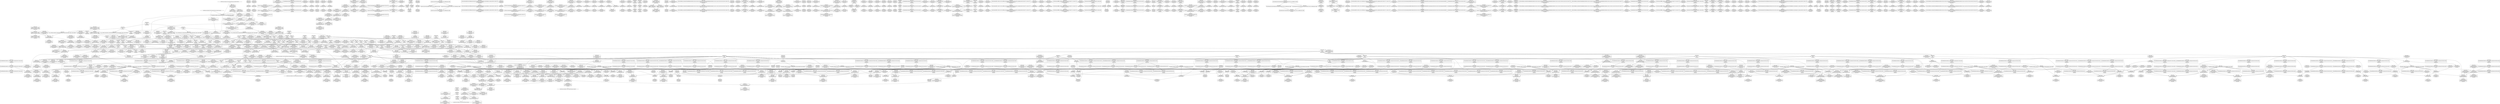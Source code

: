 digraph {
	CE0x571c850 [shape=record,shape=Mrecord,label="{CE0x571c850|task_sid:tmp13|security/selinux/hooks.c,208|*SummSource*}"]
	CE0x5720730 [shape=record,shape=Mrecord,label="{CE0x5720730|task_sid:do.end|*SummSource*}"]
	CE0x5722200 [shape=record,shape=Mrecord,label="{CE0x5722200|task_sid:do.body5}"]
	CE0x56e2310 [shape=record,shape=Mrecord,label="{CE0x56e2310|i64_1|*Constant*}"]
	CE0x5776ad0 [shape=record,shape=Mrecord,label="{CE0x5776ad0|rcu_read_lock:tmp9|include/linux/rcupdate.h,882|*SummSink*}"]
	CE0x574c6c0 [shape=record,shape=Mrecord,label="{CE0x574c6c0|rcu_lock_release:tmp1|*SummSink*}"]
	CE0x57709c0 [shape=record,shape=Mrecord,label="{CE0x57709c0|_ret_void,_!dbg_!27720|./arch/x86/include/asm/preempt.h,78}"]
	CE0x56d7460 [shape=record,shape=Mrecord,label="{CE0x56d7460|i8*_getelementptr_inbounds_(_25_x_i8_,_25_x_i8_*_.str45,_i32_0,_i32_0)|*Constant*|*SummSource*}"]
	CE0x56e1fa0 [shape=record,shape=Mrecord,label="{CE0x56e1fa0|_ret_i32_%tmp24,_!dbg_!27742|security/selinux/hooks.c,220|*SummSource*}"]
	CE0x5774fc0 [shape=record,shape=Mrecord,label="{CE0x5774fc0|__rcu_read_lock:tmp5|include/linux/rcupdate.h,239|*SummSource*}"]
	CE0x57b4ef0 [shape=record,shape=Mrecord,label="{CE0x57b4ef0|__preempt_count_sub:tmp1|*SummSource*}"]
	CE0x56d1200 [shape=record,shape=Mrecord,label="{CE0x56d1200|current_has_perm:entry|*SummSource*}"]
	CE0x56c0990 [shape=record,shape=Mrecord,label="{CE0x56c0990|current_sid:do.body|*SummSink*}"]
	CE0x56cca30 [shape=record,shape=Mrecord,label="{CE0x56cca30|selinux_task_create:tmp1|*SummSink*}"]
	CE0x56d49a0 [shape=record,shape=Mrecord,label="{CE0x56d49a0|current_sid:tmp15|security/selinux/hooks.c,218}"]
	CE0x571f8e0 [shape=record,shape=Mrecord,label="{CE0x571f8e0|i32_77|*Constant*|*SummSink*}"]
	CE0x574d660 [shape=record,shape=Mrecord,label="{CE0x574d660|rcu_lock_acquire:tmp5|include/linux/rcupdate.h,418|*SummSink*}"]
	CE0x57076b0 [shape=record,shape=Mrecord,label="{CE0x57076b0|i64*_getelementptr_inbounds_(_13_x_i64_,_13_x_i64_*___llvm_gcov_ctr126,_i64_0,_i64_9)|*Constant*|*SummSink*}"]
	CE0x56c4670 [shape=record,shape=Mrecord,label="{CE0x56c4670|avc_has_perm:requested|Function::avc_has_perm&Arg::requested::|*SummSource*}"]
	CE0x56babb0 [shape=record,shape=Mrecord,label="{CE0x56babb0|current_has_perm:tmp1}"]
	CE0x56c0730 [shape=record,shape=Mrecord,label="{CE0x56c0730|GLOBAL:task_sid.__warned|Global_var:task_sid.__warned|*SummSink*}"]
	CE0x5724ab0 [shape=record,shape=Mrecord,label="{CE0x5724ab0|cred_sid:entry|*SummSink*}"]
	CE0x573fff0 [shape=record,shape=Mrecord,label="{CE0x573fff0|__rcu_read_lock:do.body}"]
	CE0x56e3b80 [shape=record,shape=Mrecord,label="{CE0x56e3b80|current_sid:tmp17|security/selinux/hooks.c,218}"]
	CE0x56c2060 [shape=record,shape=Mrecord,label="{CE0x56c2060|current_sid:tmp18|security/selinux/hooks.c,218|*SummSource*}"]
	CE0x57681b0 [shape=record,shape=Mrecord,label="{CE0x57681b0|rcu_read_unlock:tmp7|include/linux/rcupdate.h,933}"]
	CE0x57bfe30 [shape=record,shape=Mrecord,label="{CE0x57bfe30|rcu_lock_release:bb}"]
	CE0x56da050 [shape=record,shape=Mrecord,label="{CE0x56da050|COLLAPSED:_GCMRE___llvm_gcov_ctr127_internal_global_11_x_i64_zeroinitializer:_elem_0:default:}"]
	CE0x56f0b70 [shape=record,shape=Mrecord,label="{CE0x56f0b70|current_sid:tmp4|security/selinux/hooks.c,218|*SummSource*}"]
	CE0x57348a0 [shape=record,shape=Mrecord,label="{CE0x57348a0|task_sid:tmp18|security/selinux/hooks.c,208|*SummSource*}"]
	CE0x56e1210 [shape=record,shape=Mrecord,label="{CE0x56e1210|_ret_i32_%call2,_!dbg_!27718|security/selinux/hooks.c,1544|*SummSink*}"]
	CE0x573ed40 [shape=record,shape=Mrecord,label="{CE0x573ed40|_ret_void,_!dbg_!27717|include/linux/rcupdate.h,424|*SummSource*}"]
	CE0x5767ee0 [shape=record,shape=Mrecord,label="{CE0x5767ee0|rcu_lock_acquire:tmp|*SummSource*}"]
	CE0x57b7d00 [shape=record,shape=Mrecord,label="{CE0x57b7d00|i64*_getelementptr_inbounds_(_4_x_i64_,_4_x_i64_*___llvm_gcov_ctr128,_i64_0,_i64_2)|*Constant*}"]
	CE0x69e10f0 [shape=record,shape=Mrecord,label="{CE0x69e10f0|i64_1|*Constant*|*SummSource*}"]
	CE0x576f0e0 [shape=record,shape=Mrecord,label="{CE0x576f0e0|__preempt_count_add:val|Function::__preempt_count_add&Arg::val::}"]
	CE0x57731f0 [shape=record,shape=Mrecord,label="{CE0x57731f0|GLOBAL:__preempt_count_sub|*Constant*}"]
	CE0x57669b0 [shape=record,shape=Mrecord,label="{CE0x57669b0|rcu_read_unlock:do.body|*SummSource*}"]
	CE0x57749a0 [shape=record,shape=Mrecord,label="{CE0x57749a0|i64*_getelementptr_inbounds_(_11_x_i64_,_11_x_i64_*___llvm_gcov_ctr132,_i64_0,_i64_1)|*Constant*}"]
	CE0x56c1240 [shape=record,shape=Mrecord,label="{CE0x56c1240|current_sid:tmp6|security/selinux/hooks.c,218|*SummSource*}"]
	CE0x5752f60 [shape=record,shape=Mrecord,label="{CE0x5752f60|cred_sid:tmp5|security/selinux/hooks.c,196|*SummSource*}"]
	CE0x56d1370 [shape=record,shape=Mrecord,label="{CE0x56d1370|current_has_perm:tsk|Function::current_has_perm&Arg::tsk::}"]
	CE0x5736530 [shape=record,shape=Mrecord,label="{CE0x5736530|cred_sid:tmp4|*LoadInst*|security/selinux/hooks.c,196|*SummSource*}"]
	CE0x56c1840 [shape=record,shape=Mrecord,label="{CE0x56c1840|current_sid:tmp7|security/selinux/hooks.c,218|*SummSink*}"]
	CE0x57b8f60 [shape=record,shape=Mrecord,label="{CE0x57b8f60|i8*_undef|*Constant*}"]
	CE0x56c7e80 [shape=record,shape=Mrecord,label="{CE0x56c7e80|i64_5|*Constant*|*SummSink*}"]
	CE0x56da970 [shape=record,shape=Mrecord,label="{CE0x56da970|i32_1|*Constant*}"]
	CE0x56dce70 [shape=record,shape=Mrecord,label="{CE0x56dce70|i32_1|*Constant*|*SummSink*}"]
	CE0x57710c0 [shape=record,shape=Mrecord,label="{CE0x57710c0|rcu_read_unlock:tmp3|*SummSink*}"]
	CE0x571dbe0 [shape=record,shape=Mrecord,label="{CE0x571dbe0|task_sid:if.then}"]
	CE0x56c69e0 [shape=record,shape=Mrecord,label="{CE0x56c69e0|i64*_getelementptr_inbounds_(_13_x_i64_,_13_x_i64_*___llvm_gcov_ctr126,_i64_0,_i64_0)|*Constant*|*SummSink*}"]
	CE0x57355f0 [shape=record,shape=Mrecord,label="{CE0x57355f0|task_sid:tmp6|security/selinux/hooks.c,208|*SummSink*}"]
	CE0x5722080 [shape=record,shape=Mrecord,label="{CE0x5722080|rcu_read_lock:tobool|include/linux/rcupdate.h,882|*SummSource*}"]
	CE0x57a6f70 [shape=record,shape=Mrecord,label="{CE0x57a6f70|void_(i32*,_i32,_i32*)*_asm_addl_$1,_%gs:$0_,_*m,ri,*m,_dirflag_,_fpsr_,_flags_}"]
	CE0x5731100 [shape=record,shape=Mrecord,label="{CE0x5731100|task_sid:tmp12|security/selinux/hooks.c,208}"]
	CE0x5735170 [shape=record,shape=Mrecord,label="{CE0x5735170|i32_0|*Constant*}"]
	CE0x5742390 [shape=record,shape=Mrecord,label="{CE0x5742390|_call_void_lock_release(%struct.lockdep_map*_%map,_i32_1,_i64_ptrtoint_(i8*_blockaddress(_rcu_lock_release,_%__here)_to_i64))_#10,_!dbg_!27716|include/linux/rcupdate.h,423|*SummSource*}"]
	CE0x5721b60 [shape=record,shape=Mrecord,label="{CE0x5721b60|task_sid:tmp17|security/selinux/hooks.c,208|*SummSource*}"]
	CE0x57112f0 [shape=record,shape=Mrecord,label="{CE0x57112f0|current_sid:tmp5|security/selinux/hooks.c,218|*SummSink*}"]
	CE0x570b300 [shape=record,shape=Mrecord,label="{CE0x570b300|current_has_perm:tmp3|*SummSink*}"]
	CE0x56c4340 [shape=record,shape=Mrecord,label="{CE0x56c4340|avc_has_perm:tclass|Function::avc_has_perm&Arg::tclass::|*SummSink*}"]
	CE0x56f7830 [shape=record,shape=Mrecord,label="{CE0x56f7830|get_current:tmp|*SummSink*}"]
	CE0x56ef8c0 [shape=record,shape=Mrecord,label="{CE0x56ef8c0|current_sid:tmp21|security/selinux/hooks.c,218|*SummSink*}"]
	CE0x56c1d50 [shape=record,shape=Mrecord,label="{CE0x56c1d50|task_sid:do.body|*SummSink*}"]
	CE0x577d9b0 [shape=record,shape=Mrecord,label="{CE0x577d9b0|rcu_read_unlock:tmp18|include/linux/rcupdate.h,933}"]
	CE0x5708100 [shape=record,shape=Mrecord,label="{CE0x5708100|GLOBAL:current_task|Global_var:current_task}"]
	CE0x56ec2a0 [shape=record,shape=Mrecord,label="{CE0x56ec2a0|i64*_getelementptr_inbounds_(_4_x_i64_,_4_x_i64_*___llvm_gcov_ctr135,_i64_0,_i64_3)|*Constant*|*SummSource*}"]
	CE0x56ec920 [shape=record,shape=Mrecord,label="{CE0x56ec920|__preempt_count_sub:tmp6|./arch/x86/include/asm/preempt.h,78|*SummSink*}"]
	CE0x573a190 [shape=record,shape=Mrecord,label="{CE0x573a190|_call_void___preempt_count_sub(i32_1)_#10,_!dbg_!27715|include/linux/rcupdate.h,244}"]
	CE0x57540f0 [shape=record,shape=Mrecord,label="{CE0x57540f0|rcu_read_lock:tmp5|include/linux/rcupdate.h,882|*SummSource*}"]
	CE0x56c13c0 [shape=record,shape=Mrecord,label="{CE0x56c13c0|current_sid:tmp6|security/selinux/hooks.c,218|*SummSink*}"]
	CE0x5734ad0 [shape=record,shape=Mrecord,label="{CE0x5734ad0|task_sid:tmp18|security/selinux/hooks.c,208|*SummSink*}"]
	CE0x570e860 [shape=record,shape=Mrecord,label="{CE0x570e860|rcu_read_unlock:tmp11|include/linux/rcupdate.h,933|*SummSink*}"]
	CE0x570dc30 [shape=record,shape=Mrecord,label="{CE0x570dc30|task_sid:real_cred|security/selinux/hooks.c,208}"]
	CE0x57281b0 [shape=record,shape=Mrecord,label="{CE0x57281b0|__preempt_count_sub:tmp7|./arch/x86/include/asm/preempt.h,78|*SummSource*}"]
	CE0x56cee60 [shape=record,shape=Mrecord,label="{CE0x56cee60|get_current:tmp1|*SummSink*}"]
	CE0x5731dc0 [shape=record,shape=Mrecord,label="{CE0x5731dc0|_ret_void,_!dbg_!27717|include/linux/rcupdate.h,419}"]
	CE0x56e8bc0 [shape=record,shape=Mrecord,label="{CE0x56e8bc0|current_has_perm:tmp|*SummSink*}"]
	CE0x56dd0c0 [shape=record,shape=Mrecord,label="{CE0x56dd0c0|_ret_i32_%call2,_!dbg_!27718|security/selinux/hooks.c,1544}"]
	CE0x56d8c90 [shape=record,shape=Mrecord,label="{CE0x56d8c90|rcu_read_lock:tmp17|include/linux/rcupdate.h,882|*SummSink*}"]
	CE0x576b890 [shape=record,shape=Mrecord,label="{CE0x576b890|i64*_getelementptr_inbounds_(_11_x_i64_,_11_x_i64_*___llvm_gcov_ctr127,_i64_0,_i64_9)|*Constant*|*SummSink*}"]
	CE0x570d1d0 [shape=record,shape=Mrecord,label="{CE0x570d1d0|_call_void_rcu_read_lock()_#10,_!dbg_!27712|security/selinux/hooks.c,207|*SummSource*}"]
	CE0x5726f60 [shape=record,shape=Mrecord,label="{CE0x5726f60|rcu_read_lock:tmp8|include/linux/rcupdate.h,882|*SummSink*}"]
	CE0x572e4f0 [shape=record,shape=Mrecord,label="{CE0x572e4f0|_ret_void,_!dbg_!27717|include/linux/rcupdate.h,240}"]
	CE0x57bf970 [shape=record,shape=Mrecord,label="{CE0x57bf970|i8*_undef|*Constant*|*SummSink*}"]
	CE0x57ac270 [shape=record,shape=Mrecord,label="{CE0x57ac270|__preempt_count_add:bb|*SummSource*}"]
	CE0x5761e90 [shape=record,shape=Mrecord,label="{CE0x5761e90|rcu_read_unlock:land.lhs.true|*SummSource*}"]
	CE0x571d150 [shape=record,shape=Mrecord,label="{CE0x571d150|rcu_read_lock:tmp4|include/linux/rcupdate.h,882|*SummSink*}"]
	CE0x57773c0 [shape=record,shape=Mrecord,label="{CE0x57773c0|rcu_read_lock:tmp8|include/linux/rcupdate.h,882}"]
	CE0x57753b0 [shape=record,shape=Mrecord,label="{CE0x57753b0|rcu_read_lock:do.body}"]
	CE0x57d9550 [shape=record,shape=Mrecord,label="{CE0x57d9550|__preempt_count_add:tmp2|*SummSource*}"]
	CE0x5737b10 [shape=record,shape=Mrecord,label="{CE0x5737b10|COLLAPSED:_GCMRE___llvm_gcov_ctr131_internal_global_2_x_i64_zeroinitializer:_elem_0:default:}"]
	CE0x572dd40 [shape=record,shape=Mrecord,label="{CE0x572dd40|cred_sid:tmp1|*SummSource*}"]
	CE0x57594b0 [shape=record,shape=Mrecord,label="{CE0x57594b0|__preempt_count_sub:tmp2|*SummSource*}"]
	CE0x57546d0 [shape=record,shape=Mrecord,label="{CE0x57546d0|rcu_read_lock:tmp2|*SummSource*}"]
	CE0x56dcad0 [shape=record,shape=Mrecord,label="{CE0x56dcad0|i32_1|*Constant*}"]
	CE0x577e500 [shape=record,shape=Mrecord,label="{CE0x577e500|rcu_read_unlock:tmp21|include/linux/rcupdate.h,935|*SummSink*}"]
	CE0x5728370 [shape=record,shape=Mrecord,label="{CE0x5728370|__preempt_count_sub:tmp7|./arch/x86/include/asm/preempt.h,78|*SummSink*}"]
	CE0x56e5260 [shape=record,shape=Mrecord,label="{CE0x56e5260|current_has_perm:perms|Function::current_has_perm&Arg::perms::|*SummSource*}"]
	CE0x56d4560 [shape=record,shape=Mrecord,label="{CE0x56d4560|i64*_getelementptr_inbounds_(_11_x_i64_,_11_x_i64_*___llvm_gcov_ctr125,_i64_0,_i64_8)|*Constant*|*SummSource*}"]
	CE0x56e1d90 [shape=record,shape=Mrecord,label="{CE0x56e1d90|_ret_i32_%tmp24,_!dbg_!27742|security/selinux/hooks.c,220}"]
	CE0x5763c30 [shape=record,shape=Mrecord,label="{CE0x5763c30|rcu_read_unlock:tobool1|include/linux/rcupdate.h,933}"]
	CE0x57d6760 [shape=record,shape=Mrecord,label="{CE0x57d6760|__preempt_count_add:tmp7|./arch/x86/include/asm/preempt.h,73}"]
	CE0x5754660 [shape=record,shape=Mrecord,label="{CE0x5754660|rcu_read_lock:tmp2|*SummSink*}"]
	CE0x56ef380 [shape=record,shape=Mrecord,label="{CE0x56ef380|rcu_read_lock:land.lhs.true}"]
	CE0x56bb130 [shape=record,shape=Mrecord,label="{CE0x56bb130|current_sid:tmp2}"]
	CE0x57295d0 [shape=record,shape=Mrecord,label="{CE0x57295d0|i64*_getelementptr_inbounds_(_4_x_i64_,_4_x_i64_*___llvm_gcov_ctr135,_i64_0,_i64_2)|*Constant*|*SummSink*}"]
	CE0x56e0860 [shape=record,shape=Mrecord,label="{CE0x56e0860|_call_void_mcount()_#3}"]
	CE0x56cd610 [shape=record,shape=Mrecord,label="{CE0x56cd610|_ret_%struct.task_struct*_%tmp4,_!dbg_!27714|./arch/x86/include/asm/current.h,14|*SummSource*}"]
	CE0x5707c20 [shape=record,shape=Mrecord,label="{CE0x5707c20|current_sid:tmp7|security/selinux/hooks.c,218|*SummSource*}"]
	CE0x56ed770 [shape=record,shape=Mrecord,label="{CE0x56ed770|_call_void_mcount()_#3}"]
	CE0x56e4240 [shape=record,shape=Mrecord,label="{CE0x56e4240|current_sid:tmp18|security/selinux/hooks.c,218}"]
	CE0x56ef6e0 [shape=record,shape=Mrecord,label="{CE0x56ef6e0|rcu_read_lock:do.end|*SummSink*}"]
	CE0x56beb10 [shape=record,shape=Mrecord,label="{CE0x56beb10|selinux_task_create:tmp3}"]
	CE0x56c86f0 [shape=record,shape=Mrecord,label="{CE0x56c86f0|_ret_void,_!dbg_!27735|include/linux/rcupdate.h,884|*SummSource*}"]
	CE0x575df30 [shape=record,shape=Mrecord,label="{CE0x575df30|__preempt_count_add:tmp|*SummSink*}"]
	CE0x57b9d40 [shape=record,shape=Mrecord,label="{CE0x57b9d40|__preempt_count_add:tmp4|./arch/x86/include/asm/preempt.h,72|*SummSource*}"]
	CE0x56d7d30 [shape=record,shape=Mrecord,label="{CE0x56d7d30|i32_883|*Constant*|*SummSink*}"]
	CE0x572f350 [shape=record,shape=Mrecord,label="{CE0x572f350|__preempt_count_sub:tmp6|./arch/x86/include/asm/preempt.h,78}"]
	CE0x5754960 [shape=record,shape=Mrecord,label="{CE0x5754960|rcu_read_lock:tmp3}"]
	CE0x57627a0 [shape=record,shape=Mrecord,label="{CE0x57627a0|rcu_read_unlock:tobool|include/linux/rcupdate.h,933|*SummSink*}"]
	CE0x5763350 [shape=record,shape=Mrecord,label="{CE0x5763350|i64*_getelementptr_inbounds_(_4_x_i64_,_4_x_i64_*___llvm_gcov_ctr134,_i64_0,_i64_2)|*Constant*}"]
	CE0x5778180 [shape=record,shape=Mrecord,label="{CE0x5778180|_ret_void,_!dbg_!27717|include/linux/rcupdate.h,419|*SummSink*}"]
	CE0x573d4d0 [shape=record,shape=Mrecord,label="{CE0x573d4d0|i32_208|*Constant*|*SummSource*}"]
	CE0x575d8c0 [shape=record,shape=Mrecord,label="{CE0x575d8c0|__rcu_read_unlock:tmp7|include/linux/rcupdate.h,245}"]
	CE0x577d250 [shape=record,shape=Mrecord,label="{CE0x577d250|rcu_read_unlock:tmp20|include/linux/rcupdate.h,933|*SummSource*}"]
	CE0x574d160 [shape=record,shape=Mrecord,label="{CE0x574d160|__rcu_read_lock:bb|*SummSource*}"]
	CE0x572e0e0 [shape=record,shape=Mrecord,label="{CE0x572e0e0|task_sid:tobool|security/selinux/hooks.c,208|*SummSource*}"]
	CE0x574c9f0 [shape=record,shape=Mrecord,label="{CE0x574c9f0|__rcu_read_lock:tmp|*SummSink*}"]
	CE0x5745b60 [shape=record,shape=Mrecord,label="{CE0x5745b60|COLLAPSED:_GCMRE___llvm_gcov_ctr129_internal_global_4_x_i64_zeroinitializer:_elem_0:default:}"]
	CE0x56d8950 [shape=record,shape=Mrecord,label="{CE0x56d8950|i64*_getelementptr_inbounds_(_11_x_i64_,_11_x_i64_*___llvm_gcov_ctr127,_i64_0,_i64_9)|*Constant*}"]
	CE0x57bed80 [shape=record,shape=Mrecord,label="{CE0x57bed80|rcu_lock_acquire:tmp7|*SummSink*}"]
	CE0x57b68b0 [shape=record,shape=Mrecord,label="{CE0x57b68b0|rcu_lock_release:tmp7|*SummSource*}"]
	CE0x5709de0 [shape=record,shape=Mrecord,label="{CE0x5709de0|i64*_getelementptr_inbounds_(_11_x_i64_,_11_x_i64_*___llvm_gcov_ctr125,_i64_0,_i64_6)|*Constant*}"]
	CE0x5728990 [shape=record,shape=Mrecord,label="{CE0x5728990|__preempt_count_add:tmp3|*SummSink*}"]
	CE0x5739a00 [shape=record,shape=Mrecord,label="{CE0x5739a00|GLOBAL:__preempt_count|Global_var:__preempt_count|*SummSource*}"]
	CE0x57465f0 [shape=record,shape=Mrecord,label="{CE0x57465f0|__rcu_read_unlock:tmp5|include/linux/rcupdate.h,244|*SummSource*}"]
	CE0x577a590 [shape=record,shape=Mrecord,label="{CE0x577a590|rcu_read_unlock:tmp15|include/linux/rcupdate.h,933|*SummSink*}"]
	CE0x5746b20 [shape=record,shape=Mrecord,label="{CE0x5746b20|i64*_getelementptr_inbounds_(_4_x_i64_,_4_x_i64_*___llvm_gcov_ctr130,_i64_0,_i64_1)|*Constant*|*SummSink*}"]
	CE0x56c5b70 [shape=record,shape=Mrecord,label="{CE0x56c5b70|current_has_perm:tmp2|*SummSource*}"]
	CE0x576dc40 [shape=record,shape=Mrecord,label="{CE0x576dc40|cred_sid:bb|*SummSink*}"]
	CE0x5739650 [shape=record,shape=Mrecord,label="{CE0x5739650|rcu_lock_release:indirectgoto|*SummSource*}"]
	CE0x57ba110 [shape=record,shape=Mrecord,label="{CE0x57ba110|i64*_getelementptr_inbounds_(_4_x_i64_,_4_x_i64_*___llvm_gcov_ctr134,_i64_0,_i64_0)|*Constant*}"]
	CE0x56eef50 [shape=record,shape=Mrecord,label="{CE0x56eef50|i64*_getelementptr_inbounds_(_4_x_i64_,_4_x_i64_*___llvm_gcov_ctr128,_i64_0,_i64_2)|*Constant*|*SummSink*}"]
	CE0x56db940 [shape=record,shape=Mrecord,label="{CE0x56db940|i64*_getelementptr_inbounds_(_11_x_i64_,_11_x_i64_*___llvm_gcov_ctr125,_i64_0,_i64_1)|*Constant*}"]
	CE0x5734c80 [shape=record,shape=Mrecord,label="{CE0x5734c80|_call_void_lockdep_rcu_suspicious(i8*_getelementptr_inbounds_(_25_x_i8_,_25_x_i8_*_.str3,_i32_0,_i32_0),_i32_208,_i8*_getelementptr_inbounds_(_41_x_i8_,_41_x_i8_*_.str44,_i32_0,_i32_0))_#10,_!dbg_!27732|security/selinux/hooks.c,208}"]
	CE0x57334c0 [shape=record,shape=Mrecord,label="{CE0x57334c0|rcu_read_lock:bb}"]
	CE0x5757450 [shape=record,shape=Mrecord,label="{CE0x5757450|rcu_read_lock:tmp11|include/linux/rcupdate.h,882|*SummSource*}"]
	CE0x5759440 [shape=record,shape=Mrecord,label="{CE0x5759440|__preempt_count_sub:tmp2}"]
	CE0x5735d30 [shape=record,shape=Mrecord,label="{CE0x5735d30|cred_sid:tmp}"]
	CE0x570a3e0 [shape=record,shape=Mrecord,label="{CE0x570a3e0|current_has_perm:bb|*SummSink*}"]
	CE0x5762a00 [shape=record,shape=Mrecord,label="{CE0x5762a00|i64_1|*Constant*}"]
	CE0x573e0c0 [shape=record,shape=Mrecord,label="{CE0x573e0c0|GLOBAL:rcu_lock_release|*Constant*|*SummSink*}"]
	CE0x5724850 [shape=record,shape=Mrecord,label="{CE0x5724850|cred_sid:entry}"]
	CE0x56df940 [shape=record,shape=Mrecord,label="{CE0x56df940|selinux_task_create:entry}"]
	CE0x5709b30 [shape=record,shape=Mrecord,label="{CE0x5709b30|current_sid:tmp12|security/selinux/hooks.c,218|*SummSource*}"]
	CE0x5743940 [shape=record,shape=Mrecord,label="{CE0x5743940|__rcu_read_unlock:tmp4|include/linux/rcupdate.h,244|*SummSource*}"]
	CE0x576ab30 [shape=record,shape=Mrecord,label="{CE0x576ab30|rcu_read_unlock:tmp|*SummSink*}"]
	CE0x56c6b00 [shape=record,shape=Mrecord,label="{CE0x56c6b00|task_sid:tmp}"]
	CE0x57b48f0 [shape=record,shape=Mrecord,label="{CE0x57b48f0|__preempt_count_add:do.body}"]
	CE0x56cd930 [shape=record,shape=Mrecord,label="{CE0x56cd930|current_sid:tmp|*SummSource*}"]
	CE0x573e900 [shape=record,shape=Mrecord,label="{CE0x573e900|rcu_lock_release:map|Function::rcu_lock_release&Arg::map::|*SummSink*}"]
	CE0x56f41d0 [shape=record,shape=Mrecord,label="{CE0x56f41d0|current_sid:call4|security/selinux/hooks.c,218|*SummSource*}"]
	CE0x576f1f0 [shape=record,shape=Mrecord,label="{CE0x576f1f0|__preempt_count_add:val|Function::__preempt_count_add&Arg::val::|*SummSink*}"]
	CE0x5758060 [shape=record,shape=Mrecord,label="{CE0x5758060|rcu_read_lock:tobool1|include/linux/rcupdate.h,882|*SummSource*}"]
	CE0x5724db0 [shape=record,shape=Mrecord,label="{CE0x5724db0|cred_sid:cred|Function::cred_sid&Arg::cred::|*SummSource*}"]
	CE0x56ed200 [shape=record,shape=Mrecord,label="{CE0x56ed200|__preempt_count_sub:do.end|*SummSink*}"]
	CE0x57ac970 [shape=record,shape=Mrecord,label="{CE0x57ac970|i64*_getelementptr_inbounds_(_4_x_i64_,_4_x_i64_*___llvm_gcov_ctr129,_i64_0,_i64_2)|*Constant*|*SummSink*}"]
	CE0x5741830 [shape=record,shape=Mrecord,label="{CE0x5741830|rcu_lock_release:tmp4|include/linux/rcupdate.h,423|*SummSink*}"]
	CE0x5758f70 [shape=record,shape=Mrecord,label="{CE0x5758f70|__preempt_count_sub:tmp3|*SummSource*}"]
	CE0x5745bd0 [shape=record,shape=Mrecord,label="{CE0x5745bd0|__preempt_count_add:tmp|*SummSource*}"]
	CE0x56bd710 [shape=record,shape=Mrecord,label="{CE0x56bd710|current_sid:bb|*SummSource*}"]
	CE0x57b4540 [shape=record,shape=Mrecord,label="{CE0x57b4540|i64*_getelementptr_inbounds_(_4_x_i64_,_4_x_i64_*___llvm_gcov_ctr135,_i64_0,_i64_3)|*Constant*}"]
	CE0x575e570 [shape=record,shape=Mrecord,label="{CE0x575e570|__rcu_read_unlock:tmp6|include/linux/rcupdate.h,245|*SummSink*}"]
	CE0x5733040 [shape=record,shape=Mrecord,label="{CE0x5733040|task_sid:do.end6}"]
	CE0x57ac580 [shape=record,shape=Mrecord,label="{CE0x57ac580|__preempt_count_add:do.end|*SummSource*}"]
	CE0x57253b0 [shape=record,shape=Mrecord,label="{CE0x57253b0|_call_void_rcu_read_unlock()_#10,_!dbg_!27748|security/selinux/hooks.c,209|*SummSink*}"]
	CE0x56e6710 [shape=record,shape=Mrecord,label="{CE0x56e6710|i64*_getelementptr_inbounds_(_2_x_i64_,_2_x_i64_*___llvm_gcov_ctr271,_i64_0,_i64_0)|*Constant*}"]
	CE0x5733c80 [shape=record,shape=Mrecord,label="{CE0x5733c80|0:_i8,_:_GCMR_rcu_read_lock.__warned_internal_global_i8_0,_section_.data.unlikely_,_align_1:_elem_0:default:}"]
	CE0x57b65c0 [shape=record,shape=Mrecord,label="{CE0x57b65c0|rcu_lock_release:tmp6|*SummSink*}"]
	CE0x5763fd0 [shape=record,shape=Mrecord,label="{CE0x5763fd0|i64*_getelementptr_inbounds_(_4_x_i64_,_4_x_i64_*___llvm_gcov_ctr128,_i64_0,_i64_3)|*Constant*|*SummSource*}"]
	CE0x56d53a0 [shape=record,shape=Mrecord,label="{CE0x56d53a0|current_has_perm:bb}"]
	CE0x571ffa0 [shape=record,shape=Mrecord,label="{CE0x571ffa0|_call_void_rcu_read_lock()_#10,_!dbg_!27712|security/selinux/hooks.c,207}"]
	CE0x57ba800 [shape=record,shape=Mrecord,label="{CE0x57ba800|__rcu_read_unlock:tmp1}"]
	CE0x5708270 [shape=record,shape=Mrecord,label="{CE0x5708270|GLOBAL:current_task|Global_var:current_task|*SummSink*}"]
	CE0x5743050 [shape=record,shape=Mrecord,label="{CE0x5743050|i64*_getelementptr_inbounds_(_4_x_i64_,_4_x_i64_*___llvm_gcov_ctr133,_i64_0,_i64_3)|*Constant*}"]
	CE0x5766580 [shape=record,shape=Mrecord,label="{CE0x5766580|i64*_getelementptr_inbounds_(_4_x_i64_,_4_x_i64_*___llvm_gcov_ctr130,_i64_0,_i64_2)|*Constant*}"]
	CE0x56cd8c0 [shape=record,shape=Mrecord,label="{CE0x56cd8c0|COLLAPSED:_GCMRE___llvm_gcov_ctr125_internal_global_11_x_i64_zeroinitializer:_elem_0:default:}"]
	CE0x5734de0 [shape=record,shape=Mrecord,label="{CE0x5734de0|task_sid:tmp19|security/selinux/hooks.c,208|*SummSource*}"]
	CE0x56d6530 [shape=record,shape=Mrecord,label="{CE0x56d6530|i64*_getelementptr_inbounds_(_11_x_i64_,_11_x_i64_*___llvm_gcov_ctr127,_i64_0,_i64_8)|*Constant*|*SummSource*}"]
	CE0x572eaa0 [shape=record,shape=Mrecord,label="{CE0x572eaa0|task_sid:tmp10|security/selinux/hooks.c,208}"]
	CE0x56ef9f0 [shape=record,shape=Mrecord,label="{CE0x56ef9f0|i32_22|*Constant*}"]
	CE0x577ce30 [shape=record,shape=Mrecord,label="{CE0x577ce30|rcu_read_unlock:tmp19|include/linux/rcupdate.h,933|*SummSource*}"]
	CE0x5728be0 [shape=record,shape=Mrecord,label="{CE0x5728be0|i64*_getelementptr_inbounds_(_4_x_i64_,_4_x_i64_*___llvm_gcov_ctr129,_i64_0,_i64_2)|*Constant*}"]
	CE0x56dfe10 [shape=record,shape=Mrecord,label="{CE0x56dfe10|_ret_i32_%call2,_!dbg_!27718|security/selinux/hooks.c,1544|*SummSource*}"]
	CE0x56edce0 [shape=record,shape=Mrecord,label="{CE0x56edce0|i64*_getelementptr_inbounds_(_4_x_i64_,_4_x_i64_*___llvm_gcov_ctr129,_i64_0,_i64_0)|*Constant*|*SummSource*}"]
	CE0x57700d0 [shape=record,shape=Mrecord,label="{CE0x57700d0|_call_void_mcount()_#3|*SummSink*}"]
	CE0x56ce9d0 [shape=record,shape=Mrecord,label="{CE0x56ce9d0|GLOBAL:get_current|*Constant*|*SummSink*}"]
	CE0x56ce850 [shape=record,shape=Mrecord,label="{CE0x56ce850|selinux_task_create:call|security/selinux/hooks.c,3450|*SummSink*}"]
	CE0x56d5c50 [shape=record,shape=Mrecord,label="{CE0x56d5c50|rcu_read_lock:tmp15|include/linux/rcupdate.h,882|*SummSink*}"]
	CE0x5773b90 [shape=record,shape=Mrecord,label="{CE0x5773b90|rcu_read_lock:call3|include/linux/rcupdate.h,882|*SummSink*}"]
	"CONST[source:0(mediator),value:0(static)][purpose:{operation}]"
	CE0x575d4d0 [shape=record,shape=Mrecord,label="{CE0x575d4d0|i64*_getelementptr_inbounds_(_4_x_i64_,_4_x_i64_*___llvm_gcov_ctr135,_i64_0,_i64_1)|*Constant*|*SummSource*}"]
	CE0x56d31e0 [shape=record,shape=Mrecord,label="{CE0x56d31e0|_call_void_mcount()_#3|*SummSink*}"]
	CE0x57a3300 [shape=record,shape=Mrecord,label="{CE0x57a3300|__preempt_count_sub:tmp4|./arch/x86/include/asm/preempt.h,77}"]
	CE0x56c7d40 [shape=record,shape=Mrecord,label="{CE0x56c7d40|i64*_getelementptr_inbounds_(_13_x_i64_,_13_x_i64_*___llvm_gcov_ctr126,_i64_0,_i64_1)|*Constant*|*SummSink*}"]
	CE0x5732410 [shape=record,shape=Mrecord,label="{CE0x5732410|rcu_read_lock:tmp|*SummSink*}"]
	CE0x5753690 [shape=record,shape=Mrecord,label="{CE0x5753690|rcu_read_lock:if.end}"]
	CE0x57b7830 [shape=record,shape=Mrecord,label="{CE0x57b7830|rcu_lock_acquire:tmp4|include/linux/rcupdate.h,418|*SummSource*}"]
	CE0x57752c0 [shape=record,shape=Mrecord,label="{CE0x57752c0|rcu_read_lock:bb|*SummSink*}"]
	CE0x57736c0 [shape=record,shape=Mrecord,label="{CE0x57736c0|__rcu_read_lock:tmp7|include/linux/rcupdate.h,240|*SummSource*}"]
	CE0x5753070 [shape=record,shape=Mrecord,label="{CE0x5753070|cred_sid:tmp5|security/selinux/hooks.c,196|*SummSink*}"]
	CE0x5770060 [shape=record,shape=Mrecord,label="{CE0x5770060|_call_void_mcount()_#3|*SummSource*}"]
	CE0x5775570 [shape=record,shape=Mrecord,label="{CE0x5775570|rcu_read_unlock:tmp5|include/linux/rcupdate.h,933}"]
	CE0x570ad30 [shape=record,shape=Mrecord,label="{CE0x570ad30|i64_3|*Constant*|*SummSource*}"]
	CE0x57235d0 [shape=record,shape=Mrecord,label="{CE0x57235d0|i64*_getelementptr_inbounds_(_13_x_i64_,_13_x_i64_*___llvm_gcov_ctr126,_i64_0,_i64_12)|*Constant*|*SummSink*}"]
	CE0x56c5490 [shape=record,shape=Mrecord,label="{CE0x56c5490|i64*_getelementptr_inbounds_(_2_x_i64_,_2_x_i64_*___llvm_gcov_ctr136,_i64_0,_i64_1)|*Constant*}"]
	CE0x56f3c00 [shape=record,shape=Mrecord,label="{CE0x56f3c00|current_sid:tmp20|security/selinux/hooks.c,218|*SummSink*}"]
	CE0x57b9f00 [shape=record,shape=Mrecord,label="{CE0x57b9f00|__rcu_read_unlock:do.body|*SummSource*}"]
	CE0x56f58f0 [shape=record,shape=Mrecord,label="{CE0x56f58f0|current_sid:if.end}"]
	CE0x577b620 [shape=record,shape=Mrecord,label="{CE0x577b620|rcu_read_unlock:tmp18|include/linux/rcupdate.h,933|*SummSource*}"]
	CE0x5762810 [shape=record,shape=Mrecord,label="{CE0x5762810|rcu_read_unlock:tmp4|include/linux/rcupdate.h,933|*SummSource*}"]
	CE0x5757a70 [shape=record,shape=Mrecord,label="{CE0x5757a70|rcu_read_lock:tmp12|include/linux/rcupdate.h,882|*SummSink*}"]
	CE0x5769720 [shape=record,shape=Mrecord,label="{CE0x5769720|rcu_read_unlock:tmp15|include/linux/rcupdate.h,933}"]
	CE0x5721c60 [shape=record,shape=Mrecord,label="{CE0x5721c60|i64*_getelementptr_inbounds_(_13_x_i64_,_13_x_i64_*___llvm_gcov_ctr126,_i64_0,_i64_8)|*Constant*|*SummSource*}"]
	CE0x576a740 [shape=record,shape=Mrecord,label="{CE0x576a740|rcu_lock_acquire:bb}"]
	CE0x56cb950 [shape=record,shape=Mrecord,label="{CE0x56cb950|i64_2|*Constant*}"]
	CE0x572a460 [shape=record,shape=Mrecord,label="{CE0x572a460|task_sid:tmp1|*SummSource*}"]
	"CONST[source:2(external),value:2(dynamic)][purpose:{object}][SrcIdx:0]"
	"CONST[source:0(mediator),value:0(static)][purpose:{operation}][SrcIdx:1]"
	CE0x5758800 [shape=record,shape=Mrecord,label="{CE0x5758800|rcu_read_lock:tmp10|include/linux/rcupdate.h,882}"]
	CE0x56e8610 [shape=record,shape=Mrecord,label="{CE0x56e8610|task_sid:entry}"]
	CE0x56ed010 [shape=record,shape=Mrecord,label="{CE0x56ed010|__preempt_count_sub:do.end|*SummSource*}"]
	CE0x5734080 [shape=record,shape=Mrecord,label="{CE0x5734080|GLOBAL:__llvm_gcov_ctr126|Global_var:__llvm_gcov_ctr126}"]
	CE0x5745920 [shape=record,shape=Mrecord,label="{CE0x5745920|__preempt_count_add:tmp}"]
	CE0x572f760 [shape=record,shape=Mrecord,label="{CE0x572f760|rcu_read_unlock:tmp}"]
	CE0x573ded0 [shape=record,shape=Mrecord,label="{CE0x573ded0|GLOBAL:rcu_lock_release|*Constant*}"]
	CE0x56e8780 [shape=record,shape=Mrecord,label="{CE0x56e8780|task_sid:entry|*SummSource*}"]
	CE0x56d8c20 [shape=record,shape=Mrecord,label="{CE0x56d8c20|rcu_read_lock:tmp17|include/linux/rcupdate.h,882|*SummSource*}"]
	CE0x56e3980 [shape=record,shape=Mrecord,label="{CE0x56e3980|i64*_getelementptr_inbounds_(_11_x_i64_,_11_x_i64_*___llvm_gcov_ctr125,_i64_0,_i64_9)|*Constant*|*SummSource*}"]
	CE0x5771050 [shape=record,shape=Mrecord,label="{CE0x5771050|rcu_read_unlock:tmp3|*SummSource*}"]
	CE0x56c77d0 [shape=record,shape=Mrecord,label="{CE0x56c77d0|task_sid:tmp15|security/selinux/hooks.c,208|*SummSource*}"]
	CE0x56f1f90 [shape=record,shape=Mrecord,label="{CE0x56f1f90|get_current:tmp1}"]
	CE0x57228c0 [shape=record,shape=Mrecord,label="{CE0x57228c0|task_sid:tmp25|security/selinux/hooks.c,208|*SummSource*}"]
	CE0x56d3ac0 [shape=record,shape=Mrecord,label="{CE0x56d3ac0|task_sid:entry|*SummSink*}"]
	CE0x577cd10 [shape=record,shape=Mrecord,label="{CE0x577cd10|rcu_read_unlock:tmp19|include/linux/rcupdate.h,933}"]
	CE0x5776710 [shape=record,shape=Mrecord,label="{CE0x5776710|rcu_read_unlock:tmp5|include/linux/rcupdate.h,933|*SummSource*}"]
	CE0x57a59d0 [shape=record,shape=Mrecord,label="{CE0x57a59d0|i64*_getelementptr_inbounds_(_4_x_i64_,_4_x_i64_*___llvm_gcov_ctr134,_i64_0,_i64_3)|*Constant*|*SummSource*}"]
	CE0x5730a90 [shape=record,shape=Mrecord,label="{CE0x5730a90|cred_sid:tmp|*SummSink*}"]
	CE0x56f5b60 [shape=record,shape=Mrecord,label="{CE0x56f5b60|i32_218|*Constant*|*SummSource*}"]
	CE0x5769a30 [shape=record,shape=Mrecord,label="{CE0x5769a30|rcu_read_unlock:tmp15|include/linux/rcupdate.h,933|*SummSource*}"]
	CE0x577c340 [shape=record,shape=Mrecord,label="{CE0x577c340|i8*_getelementptr_inbounds_(_44_x_i8_,_44_x_i8_*_.str47,_i32_0,_i32_0)|*Constant*}"]
	CE0x57708b0 [shape=record,shape=Mrecord,label="{CE0x57708b0|__preempt_count_sub:entry|*SummSink*}"]
	CE0x56e68f0 [shape=record,shape=Mrecord,label="{CE0x56e68f0|i64*_getelementptr_inbounds_(_2_x_i64_,_2_x_i64_*___llvm_gcov_ctr98,_i64_0,_i64_0)|*Constant*}"]
	CE0x57218b0 [shape=record,shape=Mrecord,label="{CE0x57218b0|i64*_getelementptr_inbounds_(_13_x_i64_,_13_x_i64_*___llvm_gcov_ctr126,_i64_0,_i64_8)|*Constant*}"]
	CE0x5773d00 [shape=record,shape=Mrecord,label="{CE0x5773d00|i64_6|*Constant*}"]
	CE0x56bd8a0 [shape=record,shape=Mrecord,label="{CE0x56bd8a0|i64*_getelementptr_inbounds_(_11_x_i64_,_11_x_i64_*___llvm_gcov_ctr125,_i64_0,_i64_0)|*Constant*}"]
	CE0x57b7bf0 [shape=record,shape=Mrecord,label="{CE0x57b7bf0|_call_void_mcount()_#3|*SummSink*}"]
	CE0x5727080 [shape=record,shape=Mrecord,label="{CE0x5727080|__preempt_count_add:val|Function::__preempt_count_add&Arg::val::|*SummSource*}"]
	CE0x572dcd0 [shape=record,shape=Mrecord,label="{CE0x572dcd0|cred_sid:tmp1}"]
	CE0x56ceb60 [shape=record,shape=Mrecord,label="{CE0x56ceb60|i64*_getelementptr_inbounds_(_2_x_i64_,_2_x_i64_*___llvm_gcov_ctr98,_i64_0,_i64_1)|*Constant*|*SummSource*}"]
	CE0x5729b80 [shape=record,shape=Mrecord,label="{CE0x5729b80|GLOBAL:rcu_read_unlock|*Constant*|*SummSink*}"]
	CE0x572be10 [shape=record,shape=Mrecord,label="{CE0x572be10|_call_void___rcu_read_lock()_#10,_!dbg_!27710|include/linux/rcupdate.h,879|*SummSink*}"]
	CE0x5765c90 [shape=record,shape=Mrecord,label="{CE0x5765c90|rcu_lock_acquire:tmp3|*SummSource*}"]
	CE0x5768be0 [shape=record,shape=Mrecord,label="{CE0x5768be0|rcu_read_unlock:tmp10|include/linux/rcupdate.h,933}"]
	CE0x576e970 [shape=record,shape=Mrecord,label="{CE0x576e970|__rcu_read_lock:tmp3}"]
	CE0x577b220 [shape=record,shape=Mrecord,label="{CE0x577b220|i64*_getelementptr_inbounds_(_11_x_i64_,_11_x_i64_*___llvm_gcov_ctr132,_i64_0,_i64_8)|*Constant*|*SummSink*}"]
	CE0x56eda30 [shape=record,shape=Mrecord,label="{CE0x56eda30|i64_1|*Constant*}"]
	CE0x572f3c0 [shape=record,shape=Mrecord,label="{CE0x572f3c0|i64*_getelementptr_inbounds_(_4_x_i64_,_4_x_i64_*___llvm_gcov_ctr135,_i64_0,_i64_3)|*Constant*|*SummSink*}"]
	CE0x574c370 [shape=record,shape=Mrecord,label="{CE0x574c370|rcu_lock_acquire:indirectgoto}"]
	CE0x56c2ab0 [shape=record,shape=Mrecord,label="{CE0x56c2ab0|i64*_getelementptr_inbounds_(_11_x_i64_,_11_x_i64_*___llvm_gcov_ctr125,_i64_0,_i64_10)|*Constant*|*SummSink*}"]
	CE0x5736cc0 [shape=record,shape=Mrecord,label="{CE0x5736cc0|rcu_read_lock:tmp7|include/linux/rcupdate.h,882|*SummSource*}"]
	CE0x5753b70 [shape=record,shape=Mrecord,label="{CE0x5753b70|i64*_getelementptr_inbounds_(_4_x_i64_,_4_x_i64_*___llvm_gcov_ctr128,_i64_0,_i64_0)|*Constant*|*SummSource*}"]
	CE0x5725120 [shape=record,shape=Mrecord,label="{CE0x5725120|_ret_i32_%tmp6,_!dbg_!27716|security/selinux/hooks.c,197|*SummSource*}"]
	CE0x576e1d0 [shape=record,shape=Mrecord,label="{CE0x576e1d0|i64*_getelementptr_inbounds_(_4_x_i64_,_4_x_i64_*___llvm_gcov_ctr133,_i64_0,_i64_0)|*Constant*|*SummSource*}"]
	CE0x56f4650 [shape=record,shape=Mrecord,label="{CE0x56f4650|_ret_i32_%retval.0,_!dbg_!27728|security/selinux/avc.c,775|*SummSink*}"]
	CE0x56f6d70 [shape=record,shape=Mrecord,label="{CE0x56f6d70|i64*_getelementptr_inbounds_(_11_x_i64_,_11_x_i64_*___llvm_gcov_ctr125,_i64_0,_i64_6)|*Constant*|*SummSink*}"]
	CE0x56eb660 [shape=record,shape=Mrecord,label="{CE0x56eb660|current_sid:tmp16|security/selinux/hooks.c,218|*SummSource*}"]
	CE0x577f2a0 [shape=record,shape=Mrecord,label="{CE0x577f2a0|_call_void_rcu_lock_release(%struct.lockdep_map*_rcu_lock_map)_#10,_!dbg_!27733|include/linux/rcupdate.h,935|*SummSink*}"]
	CE0x5739b90 [shape=record,shape=Mrecord,label="{CE0x5739b90|GLOBAL:__preempt_count|Global_var:__preempt_count|*SummSink*}"]
	CE0x56da390 [shape=record,shape=Mrecord,label="{CE0x56da390|current_sid:tmp23|security/selinux/hooks.c,218}"]
	CE0x57211c0 [shape=record,shape=Mrecord,label="{CE0x57211c0|_call_void_rcu_lock_acquire(%struct.lockdep_map*_rcu_lock_map)_#10,_!dbg_!27711|include/linux/rcupdate.h,881|*SummSink*}"]
	CE0x570a4c0 [shape=record,shape=Mrecord,label="{CE0x570a4c0|i64*_getelementptr_inbounds_(_2_x_i64_,_2_x_i64_*___llvm_gcov_ctr136,_i64_0,_i64_0)|*Constant*|*SummSource*}"]
	CE0x5730830 [shape=record,shape=Mrecord,label="{CE0x5730830|rcu_lock_acquire:map|Function::rcu_lock_acquire&Arg::map::|*SummSink*}"]
	CE0x56f4410 [shape=record,shape=Mrecord,label="{CE0x56f4410|avc_has_perm:auditdata|Function::avc_has_perm&Arg::auditdata::|*SummSource*}"]
	CE0x5740bf0 [shape=record,shape=Mrecord,label="{CE0x5740bf0|i32_2|*Constant*|*SummSource*}"]
	CE0x57482e0 [shape=record,shape=Mrecord,label="{CE0x57482e0|__rcu_read_unlock:bb}"]
	CE0x573f860 [shape=record,shape=Mrecord,label="{CE0x573f860|__rcu_read_unlock:entry|*SummSink*}"]
	CE0x56ebc60 [shape=record,shape=Mrecord,label="{CE0x56ebc60|i8_1|*Constant*|*SummSink*}"]
	CE0x5775c80 [shape=record,shape=Mrecord,label="{CE0x5775c80|rcu_lock_acquire:tmp3}"]
	CE0x56bb210 [shape=record,shape=Mrecord,label="{CE0x56bb210|current_sid:tmp2|*SummSink*}"]
	CE0x56cde70 [shape=record,shape=Mrecord,label="{CE0x56cde70|get_current:tmp}"]
	CE0x5720360 [shape=record,shape=Mrecord,label="{CE0x5720360|cred_sid:tmp2}"]
	CE0x5766cf0 [shape=record,shape=Mrecord,label="{CE0x5766cf0|_call_void_asm_addl_$1,_%gs:$0_,_*m,ri,*m,_dirflag_,_fpsr_,_flags_(i32*___preempt_count,_i32_%val,_i32*___preempt_count)_#3,_!dbg_!27714,_!srcloc_!27717|./arch/x86/include/asm/preempt.h,72|*SummSource*}"]
	CE0x571fbc0 [shape=record,shape=Mrecord,label="{CE0x571fbc0|rcu_read_lock:do.body|*SummSource*}"]
	CE0x57593d0 [shape=record,shape=Mrecord,label="{CE0x57593d0|__preempt_count_add:tmp5|./arch/x86/include/asm/preempt.h,72|*SummSource*}"]
	CE0x56dd160 [shape=record,shape=Mrecord,label="{CE0x56dd160|i64*_getelementptr_inbounds_(_2_x_i64_,_2_x_i64_*___llvm_gcov_ctr271,_i64_0,_i64_1)|*Constant*}"]
	CE0x5743c00 [shape=record,shape=Mrecord,label="{CE0x5743c00|__rcu_read_lock:do.end|*SummSource*}"]
	CE0x57b4180 [shape=record,shape=Mrecord,label="{CE0x57b4180|COLLAPSED:_GCMRE___llvm_gcov_ctr134_internal_global_4_x_i64_zeroinitializer:_elem_0:default:}"]
	CE0x5736d70 [shape=record,shape=Mrecord,label="{CE0x5736d70|rcu_read_lock:tmp6|include/linux/rcupdate.h,882|*SummSource*}"]
	CE0x5777910 [shape=record,shape=Mrecord,label="{CE0x5777910|rcu_read_lock:tmp3|*SummSource*}"]
	CE0x5753370 [shape=record,shape=Mrecord,label="{CE0x5753370|rcu_read_lock:if.end|*SummSink*}"]
	CE0x5767980 [shape=record,shape=Mrecord,label="{CE0x5767980|rcu_read_unlock:do.end}"]
	CE0x5760c80 [shape=record,shape=Mrecord,label="{CE0x5760c80|__preempt_count_add:entry|*SummSource*}"]
	CE0x577b750 [shape=record,shape=Mrecord,label="{CE0x577b750|rcu_read_unlock:tmp18|include/linux/rcupdate.h,933|*SummSink*}"]
	CE0x56d44f0 [shape=record,shape=Mrecord,label="{CE0x56d44f0|i64*_getelementptr_inbounds_(_11_x_i64_,_11_x_i64_*___llvm_gcov_ctr125,_i64_0,_i64_8)|*Constant*}"]
	CE0x57b6d50 [shape=record,shape=Mrecord,label="{CE0x57b6d50|rcu_lock_release:tmp2|*SummSink*}"]
	CE0x5766ee0 [shape=record,shape=Mrecord,label="{CE0x5766ee0|_call_void_asm_addl_$1,_%gs:$0_,_*m,ri,*m,_dirflag_,_fpsr_,_flags_(i32*___preempt_count,_i32_%val,_i32*___preempt_count)_#3,_!dbg_!27714,_!srcloc_!27717|./arch/x86/include/asm/preempt.h,72|*SummSink*}"]
	CE0x576b220 [shape=record,shape=Mrecord,label="{CE0x576b220|_call_void_asm_sideeffect_,_memory_,_dirflag_,_fpsr_,_flags_()_#3,_!dbg_!27711,_!srcloc_!27714|include/linux/rcupdate.h,244|*SummSource*}"]
	CE0x5762e10 [shape=record,shape=Mrecord,label="{CE0x5762e10|i64*_getelementptr_inbounds_(_4_x_i64_,_4_x_i64_*___llvm_gcov_ctr134,_i64_0,_i64_1)|*Constant*}"]
	CE0x56eb910 [shape=record,shape=Mrecord,label="{CE0x56eb910|i8_1|*Constant*}"]
	CE0x56ca160 [shape=record,shape=Mrecord,label="{CE0x56ca160|task_sid:land.lhs.true2|*SummSink*}"]
	CE0x5727d60 [shape=record,shape=Mrecord,label="{CE0x5727d60|i64*_getelementptr_inbounds_(_4_x_i64_,_4_x_i64_*___llvm_gcov_ctr135,_i64_0,_i64_0)|*Constant*|*SummSink*}"]
	CE0x57d6b90 [shape=record,shape=Mrecord,label="{CE0x57d6b90|__preempt_count_sub:tmp5|./arch/x86/include/asm/preempt.h,77}"]
	CE0x5721bd0 [shape=record,shape=Mrecord,label="{CE0x5721bd0|task_sid:tmp17|security/selinux/hooks.c,208|*SummSink*}"]
	CE0x56db270 [shape=record,shape=Mrecord,label="{CE0x56db270|0:_i32,_4:_i32,_8:_i32,_12:_i32,_:_CMRE_4,8_|*MultipleSource*|security/selinux/hooks.c,218|security/selinux/hooks.c,218|security/selinux/hooks.c,220}"]
	CE0x57413c0 [shape=record,shape=Mrecord,label="{CE0x57413c0|i64_ptrtoint_(i8*_blockaddress(_rcu_lock_acquire,_%__here)_to_i64)|*Constant*}"]
	CE0x56d5f30 [shape=record,shape=Mrecord,label="{CE0x56d5f30|rcu_read_lock:tmp16|include/linux/rcupdate.h,882|*SummSource*}"]
	CE0x56ce740 [shape=record,shape=Mrecord,label="{CE0x56ce740|i64*_getelementptr_inbounds_(_2_x_i64_,_2_x_i64_*___llvm_gcov_ctr98,_i64_0,_i64_1)|*Constant*|*SummSink*}"]
	CE0x56e5790 [shape=record,shape=Mrecord,label="{CE0x56e5790|get_current:bb|*SummSource*}"]
	CE0x56ee010 [shape=record,shape=Mrecord,label="{CE0x56ee010|_call_void_rcu_read_unlock()_#10,_!dbg_!27748|security/selinux/hooks.c,209|*SummSource*}"]
	CE0x57087e0 [shape=record,shape=Mrecord,label="{CE0x57087e0|current_sid:call|security/selinux/hooks.c,218|*SummSource*}"]
	CE0x573af90 [shape=record,shape=Mrecord,label="{CE0x573af90|task_sid:tmp20|security/selinux/hooks.c,208}"]
	CE0x5758260 [shape=record,shape=Mrecord,label="{CE0x5758260|i64_5|*Constant*}"]
	CE0x5725650 [shape=record,shape=Mrecord,label="{CE0x5725650|_call_void_rcu_read_unlock()_#10,_!dbg_!27748|security/selinux/hooks.c,209}"]
	CE0x5778280 [shape=record,shape=Mrecord,label="{CE0x5778280|rcu_read_lock:call|include/linux/rcupdate.h,882|*SummSource*}"]
	CE0x574cf60 [shape=record,shape=Mrecord,label="{CE0x574cf60|__rcu_read_lock:tmp3|*SummSource*}"]
	CE0x56d9170 [shape=record,shape=Mrecord,label="{CE0x56d9170|rcu_read_lock:tmp18|include/linux/rcupdate.h,882|*SummSource*}"]
	CE0x57b3f00 [shape=record,shape=Mrecord,label="{CE0x57b3f00|__rcu_read_unlock:tmp|*SummSource*}"]
	CE0x57725c0 [shape=record,shape=Mrecord,label="{CE0x57725c0|i64*_getelementptr_inbounds_(_11_x_i64_,_11_x_i64_*___llvm_gcov_ctr132,_i64_0,_i64_0)|*Constant*|*SummSink*}"]
	CE0x57d8910 [shape=record,shape=Mrecord,label="{CE0x57d8910|i64*_getelementptr_inbounds_(_4_x_i64_,_4_x_i64_*___llvm_gcov_ctr135,_i64_0,_i64_0)|*Constant*}"]
	CE0x5720a40 [shape=record,shape=Mrecord,label="{CE0x5720a40|task_sid:land.lhs.true2|*SummSource*}"]
	CE0x5747260 [shape=record,shape=Mrecord,label="{CE0x5747260|i64_ptrtoint_(i8*_blockaddress(_rcu_lock_acquire,_%__here)_to_i64)|*Constant*|*SummSource*}"]
	CE0x5761f80 [shape=record,shape=Mrecord,label="{CE0x5761f80|rcu_read_unlock:land.lhs.true|*SummSink*}"]
	CE0x56df530 [shape=record,shape=Mrecord,label="{CE0x56df530|current_sid:call|security/selinux/hooks.c,218}"]
	CE0x57b9cd0 [shape=record,shape=Mrecord,label="{CE0x57b9cd0|__preempt_count_add:tmp4|./arch/x86/include/asm/preempt.h,72}"]
	CE0x576c580 [shape=record,shape=Mrecord,label="{CE0x576c580|rcu_read_lock:tmp21|include/linux/rcupdate.h,884}"]
	CE0x57b9390 [shape=record,shape=Mrecord,label="{CE0x57b9390|__rcu_read_unlock:do.end|*SummSink*}"]
	CE0x5723df0 [shape=record,shape=Mrecord,label="{CE0x5723df0|GLOBAL:cred_sid|*Constant*}"]
	CE0x56c5810 [shape=record,shape=Mrecord,label="{CE0x56c5810|i64*_getelementptr_inbounds_(_2_x_i64_,_2_x_i64_*___llvm_gcov_ctr136,_i64_0,_i64_1)|*Constant*|*SummSink*}"]
	CE0x56e3680 [shape=record,shape=Mrecord,label="{CE0x56e3680|i8*_getelementptr_inbounds_(_45_x_i8_,_45_x_i8_*_.str12,_i32_0,_i32_0)|*Constant*}"]
	CE0x57d7cb0 [shape=record,shape=Mrecord,label="{CE0x57d7cb0|__preempt_count_sub:sub|./arch/x86/include/asm/preempt.h,77|*SummSource*}"]
	CE0x57361b0 [shape=record,shape=Mrecord,label="{CE0x57361b0|cred_sid:security|security/selinux/hooks.c,196|*SummSource*}"]
	CE0x56d7bb0 [shape=record,shape=Mrecord,label="{CE0x56d7bb0|i32_883|*Constant*|*SummSource*}"]
	CE0x56e3fb0 [shape=record,shape=Mrecord,label="{CE0x56e3fb0|current_sid:tmp17|security/selinux/hooks.c,218|*SummSink*}"]
	CE0x570ff90 [shape=record,shape=Mrecord,label="{CE0x570ff90|current_sid:cred|security/selinux/hooks.c,218}"]
	CE0x5774e20 [shape=record,shape=Mrecord,label="{CE0x5774e20|GLOBAL:rcu_read_lock.__warned|Global_var:rcu_read_lock.__warned}"]
	CE0x572ce00 [shape=record,shape=Mrecord,label="{CE0x572ce00|cred_sid:tmp3|*SummSource*}"]
	CE0x56beb80 [shape=record,shape=Mrecord,label="{CE0x56beb80|selinux_task_create:tmp2|*SummSource*}"]
	CE0x5777f60 [shape=record,shape=Mrecord,label="{CE0x5777f60|GLOBAL:__llvm_gcov_ctr132|Global_var:__llvm_gcov_ctr132|*SummSink*}"]
	CE0x5726950 [shape=record,shape=Mrecord,label="{CE0x5726950|rcu_read_unlock:tmp14|include/linux/rcupdate.h,933}"]
	CE0x57bfac0 [shape=record,shape=Mrecord,label="{CE0x57bfac0|rcu_lock_release:__here}"]
	CE0x56e6cd0 [shape=record,shape=Mrecord,label="{CE0x56e6cd0|i64_1|*Constant*}"]
	CE0x571dac0 [shape=record,shape=Mrecord,label="{CE0x571dac0|task_sid:bb|*SummSink*}"]
	CE0x56bac90 [shape=record,shape=Mrecord,label="{CE0x56bac90|current_has_perm:tmp1|*SummSink*}"]
	CE0x5723130 [shape=record,shape=Mrecord,label="{CE0x5723130|i64*_getelementptr_inbounds_(_13_x_i64_,_13_x_i64_*___llvm_gcov_ctr126,_i64_0,_i64_12)|*Constant*}"]
	CE0x5768a40 [shape=record,shape=Mrecord,label="{CE0x5768a40|rcu_read_unlock:tmp9|include/linux/rcupdate.h,933|*SummSource*}"]
	CE0x5763750 [shape=record,shape=Mrecord,label="{CE0x5763750|i64*_getelementptr_inbounds_(_4_x_i64_,_4_x_i64_*___llvm_gcov_ctr130,_i64_0,_i64_2)|*Constant*|*SummSink*}"]
	CE0x56df130 [shape=record,shape=Mrecord,label="{CE0x56df130|selinux_task_create:call1|security/selinux/hooks.c,3450|*SummSource*}"]
	CE0x56eedd0 [shape=record,shape=Mrecord,label="{CE0x56eedd0|i64*_getelementptr_inbounds_(_4_x_i64_,_4_x_i64_*___llvm_gcov_ctr128,_i64_0,_i64_2)|*Constant*|*SummSource*}"]
	CE0x572a960 [shape=record,shape=Mrecord,label="{CE0x572a960|GLOBAL:rcu_lock_acquire|*Constant*|*SummSource*}"]
	CE0x56d3bd0 [shape=record,shape=Mrecord,label="{CE0x56d3bd0|task_sid:task|Function::task_sid&Arg::task::}"]
	CE0x576e900 [shape=record,shape=Mrecord,label="{CE0x576e900|__rcu_read_lock:tmp2|*SummSource*}"]
	CE0x56c7380 [shape=record,shape=Mrecord,label="{CE0x56c7380|task_sid:tmp15|security/selinux/hooks.c,208}"]
	CE0x573eeb0 [shape=record,shape=Mrecord,label="{CE0x573eeb0|_ret_void,_!dbg_!27717|include/linux/rcupdate.h,424|*SummSink*}"]
	CE0x57086f0 [shape=record,shape=Mrecord,label="{CE0x57086f0|GLOBAL:current_task|Global_var:current_task}"]
	CE0x57224c0 [shape=record,shape=Mrecord,label="{CE0x57224c0|i64*_getelementptr_inbounds_(_13_x_i64_,_13_x_i64_*___llvm_gcov_ctr126,_i64_0,_i64_11)|*Constant*|*SummSink*}"]
	CE0x5765e10 [shape=record,shape=Mrecord,label="{CE0x5765e10|_call_void_mcount()_#3}"]
	CE0x56e78f0 [shape=record,shape=Mrecord,label="{CE0x56e78f0|current_sid:tmp14|security/selinux/hooks.c,218}"]
	CE0x56e3150 [shape=record,shape=Mrecord,label="{CE0x56e3150|_ret_%struct.task_struct*_%tmp4,_!dbg_!27714|./arch/x86/include/asm/current.h,14|*SummSink*}"]
	CE0x57a2810 [shape=record,shape=Mrecord,label="{CE0x57a2810|GLOBAL:__preempt_count_sub|*Constant*|*SummSource*}"]
	CE0x57b4110 [shape=record,shape=Mrecord,label="{CE0x57b4110|__rcu_read_unlock:tmp}"]
	CE0x56e5f40 [shape=record,shape=Mrecord,label="{CE0x56e5f40|current_has_perm:entry}"]
	CE0x5729d30 [shape=record,shape=Mrecord,label="{CE0x5729d30|rcu_read_unlock:entry|*SummSink*}"]
	CE0x5774390 [shape=record,shape=Mrecord,label="{CE0x5774390|rcu_read_lock:tmp14|include/linux/rcupdate.h,882}"]
	CE0x573aa60 [shape=record,shape=Mrecord,label="{CE0x573aa60|i64*_getelementptr_inbounds_(_4_x_i64_,_4_x_i64_*___llvm_gcov_ctr133,_i64_0,_i64_2)|*Constant*|*SummSource*}"]
	CE0x57a22a0 [shape=record,shape=Mrecord,label="{CE0x57a22a0|i64*_getelementptr_inbounds_(_4_x_i64_,_4_x_i64_*___llvm_gcov_ctr133,_i64_0,_i64_0)|*Constant*|*SummSink*}"]
	CE0x5708d00 [shape=record,shape=Mrecord,label="{CE0x5708d00|GLOBAL:rcu_read_lock|*Constant*}"]
	CE0x56c0a80 [shape=record,shape=Mrecord,label="{CE0x56c0a80|current_sid:bb}"]
	CE0x576b6f0 [shape=record,shape=Mrecord,label="{CE0x576b6f0|rcu_read_unlock:call|include/linux/rcupdate.h,933|*SummSink*}"]
	CE0x56f0870 [shape=record,shape=Mrecord,label="{CE0x56f0870|current_has_perm:call2|security/selinux/hooks.c,1544|*SummSink*}"]
	CE0x57a5fd0 [shape=record,shape=Mrecord,label="{CE0x57a5fd0|void_(i32*,_i32,_i32*)*_asm_addl_$1,_%gs:$0_,_*m,ri,*m,_dirflag_,_fpsr_,_flags_|*SummSource*}"]
	CE0x5708990 [shape=record,shape=Mrecord,label="{CE0x5708990|i32_0|*Constant*}"]
	CE0x573f060 [shape=record,shape=Mrecord,label="{CE0x573f060|_call_void___rcu_read_unlock()_#10,_!dbg_!27734|include/linux/rcupdate.h,937|*SummSource*}"]
	CE0x6923970 [shape=record,shape=Mrecord,label="{CE0x6923970|selinux_task_create:call|security/selinux/hooks.c,3450}"]
	CE0x57f9000 [shape=record,shape=Mrecord,label="{CE0x57f9000|i64_1|*Constant*}"]
	CE0x573b620 [shape=record,shape=Mrecord,label="{CE0x573b620|task_sid:tmp21|security/selinux/hooks.c,208|*SummSink*}"]
	CE0x570b0f0 [shape=record,shape=Mrecord,label="{CE0x570b0f0|current_has_perm:tmp3|*SummSource*}"]
	CE0x56f7550 [shape=record,shape=Mrecord,label="{CE0x56f7550|get_current:tmp3|*SummSink*}"]
	CE0x5721fb0 [shape=record,shape=Mrecord,label="{CE0x5721fb0|rcu_read_lock:tobool|include/linux/rcupdate.h,882|*SummSink*}"]
	CE0x56f5260 [shape=record,shape=Mrecord,label="{CE0x56f5260|current_sid:land.lhs.true|*SummSink*}"]
	CE0x571fd50 [shape=record,shape=Mrecord,label="{CE0x571fd50|i64*_getelementptr_inbounds_(_11_x_i64_,_11_x_i64_*___llvm_gcov_ctr127,_i64_0,_i64_0)|*Constant*}"]
	CE0x5741e40 [shape=record,shape=Mrecord,label="{CE0x5741e40|rcu_lock_release:tmp5|include/linux/rcupdate.h,423|*SummSource*}"]
	CE0x5720940 [shape=record,shape=Mrecord,label="{CE0x5720940|task_sid:land.lhs.true2}"]
	CE0x56c64c0 [shape=record,shape=Mrecord,label="{CE0x56c64c0|current_sid:do.end|*SummSource*}"]
	CE0x57759f0 [shape=record,shape=Mrecord,label="{CE0x57759f0|rcu_lock_acquire:tmp2|*SummSource*}"]
	CE0x572f180 [shape=record,shape=Mrecord,label="{CE0x572f180|rcu_read_unlock:call|include/linux/rcupdate.h,933}"]
	CE0x57a7ec0 [shape=record,shape=Mrecord,label="{CE0x57a7ec0|__preempt_count_add:tmp1|*SummSource*}"]
	CE0x5745d00 [shape=record,shape=Mrecord,label="{CE0x5745d00|i64*_getelementptr_inbounds_(_4_x_i64_,_4_x_i64_*___llvm_gcov_ctr134,_i64_0,_i64_0)|*Constant*|*SummSink*}"]
	CE0x57b1f70 [shape=record,shape=Mrecord,label="{CE0x57b1f70|__preempt_count_sub:do.body|*SummSink*}"]
	CE0x577aa70 [shape=record,shape=Mrecord,label="{CE0x577aa70|rcu_read_unlock:tmp16|include/linux/rcupdate.h,933|*SummSink*}"]
	CE0x5726b30 [shape=record,shape=Mrecord,label="{CE0x5726b30|rcu_read_lock:tmp8|include/linux/rcupdate.h,882|*SummSource*}"]
	CE0x576c9b0 [shape=record,shape=Mrecord,label="{CE0x576c9b0|i64*_getelementptr_inbounds_(_11_x_i64_,_11_x_i64_*___llvm_gcov_ctr127,_i64_0,_i64_10)|*Constant*}"]
	CE0x5753600 [shape=record,shape=Mrecord,label="{CE0x5753600|rcu_read_lock:land.lhs.true|*SummSink*}"]
	CE0x56e2040 [shape=record,shape=Mrecord,label="{CE0x56e2040|_ret_i32_%tmp24,_!dbg_!27742|security/selinux/hooks.c,220|*SummSink*}"]
	CE0x5740d50 [shape=record,shape=Mrecord,label="{CE0x5740d50|i64*_getelementptr_inbounds_(_4_x_i64_,_4_x_i64_*___llvm_gcov_ctr130,_i64_0,_i64_3)|*Constant*}"]
	CE0x57f9330 [shape=record,shape=Mrecord,label="{CE0x57f9330|__preempt_count_add:do.body|*SummSource*}"]
	CE0x5778760 [shape=record,shape=Mrecord,label="{CE0x5778760|GLOBAL:rcu_read_unlock.__warned|Global_var:rcu_read_unlock.__warned|*SummSink*}"]
	CE0x56c4de0 [shape=record,shape=Mrecord,label="{CE0x56c4de0|current_sid:tmp10|security/selinux/hooks.c,218|*SummSource*}"]
	CE0x57074c0 [shape=record,shape=Mrecord,label="{CE0x57074c0|i64*_getelementptr_inbounds_(_13_x_i64_,_13_x_i64_*___llvm_gcov_ctr126,_i64_0,_i64_9)|*Constant*|*SummSource*}"]
	CE0x573f690 [shape=record,shape=Mrecord,label="{CE0x573f690|__rcu_read_unlock:entry}"]
	CE0x56be700 [shape=record,shape=Mrecord,label="{CE0x56be700|selinux_task_create:tmp3|*SummSink*}"]
	CE0x56c0bd0 [shape=record,shape=Mrecord,label="{CE0x56c0bd0|i64*_getelementptr_inbounds_(_4_x_i64_,_4_x_i64_*___llvm_gcov_ctr128,_i64_0,_i64_1)|*Constant*}"]
	CE0x56efed0 [shape=record,shape=Mrecord,label="{CE0x56efed0|COLLAPSED:_CMRE:_elem_0::|security/selinux/hooks.c,218}"]
	CE0x56c0ef0 [shape=record,shape=Mrecord,label="{CE0x56c0ef0|rcu_read_lock:land.lhs.true2}"]
	CE0x570cbc0 [shape=record,shape=Mrecord,label="{CE0x570cbc0|current_sid:tmp24|security/selinux/hooks.c,220|*SummSink*}"]
	CE0x5766880 [shape=record,shape=Mrecord,label="{CE0x5766880|rcu_read_unlock:do.body}"]
	CE0x56caf80 [shape=record,shape=Mrecord,label="{CE0x56caf80|i1_true|*Constant*|*SummSink*}"]
	CE0x56ee9c0 [shape=record,shape=Mrecord,label="{CE0x56ee9c0|rcu_lock_acquire:entry|*SummSink*}"]
	CE0x5749a20 [shape=record,shape=Mrecord,label="{CE0x5749a20|__preempt_count_add:do.end|*SummSink*}"]
	CE0x56bec60 [shape=record,shape=Mrecord,label="{CE0x56bec60|i64*_getelementptr_inbounds_(_2_x_i64_,_2_x_i64_*___llvm_gcov_ctr271,_i64_0,_i64_1)|*Constant*|*SummSource*}"]
	CE0x57057f0 [shape=record,shape=Mrecord,label="{CE0x57057f0|rcu_read_lock:entry|*SummSink*}"]
	CE0x56c1e60 [shape=record,shape=Mrecord,label="{CE0x56c1e60|i64*_getelementptr_inbounds_(_13_x_i64_,_13_x_i64_*___llvm_gcov_ctr126,_i64_0,_i64_0)|*Constant*}"]
	CE0x57a2a80 [shape=record,shape=Mrecord,label="{CE0x57a2a80|rcu_lock_acquire:indirectgoto|*SummSink*}"]
	CE0x571e540 [shape=record,shape=Mrecord,label="{CE0x571e540|__rcu_read_lock:tmp4|include/linux/rcupdate.h,239|*SummSource*}"]
	CE0x57a2e60 [shape=record,shape=Mrecord,label="{CE0x57a2e60|__preempt_count_sub:do.body}"]
	CE0x5771720 [shape=record,shape=Mrecord,label="{CE0x5771720|i64*_getelementptr_inbounds_(_4_x_i64_,_4_x_i64_*___llvm_gcov_ctr130,_i64_0,_i64_1)|*Constant*}"]
	CE0x572b230 [shape=record,shape=Mrecord,label="{CE0x572b230|task_sid:tmp14|security/selinux/hooks.c,208|*SummSink*}"]
	CE0x5772890 [shape=record,shape=Mrecord,label="{CE0x5772890|i64*_getelementptr_inbounds_(_4_x_i64_,_4_x_i64_*___llvm_gcov_ctr128,_i64_0,_i64_3)|*Constant*|*SummSink*}"]
	CE0x56f1270 [shape=record,shape=Mrecord,label="{CE0x56f1270|avc_has_perm:ssid|Function::avc_has_perm&Arg::ssid::}"]
	CE0x5770b30 [shape=record,shape=Mrecord,label="{CE0x5770b30|__preempt_count_sub:val|Function::__preempt_count_sub&Arg::val::}"]
	CE0x56e6620 [shape=record,shape=Mrecord,label="{CE0x56e6620|%struct.common_audit_data*_null|*Constant*|*SummSink*}"]
	CE0x57a9650 [shape=record,shape=Mrecord,label="{CE0x57a9650|__preempt_count_add:tmp5|./arch/x86/include/asm/preempt.h,72|*SummSink*}"]
	CE0x57b6840 [shape=record,shape=Mrecord,label="{CE0x57b6840|rcu_lock_release:tmp7}"]
	CE0x570d020 [shape=record,shape=Mrecord,label="{CE0x570d020|task_sid:land.lhs.true}"]
	CE0x5709070 [shape=record,shape=Mrecord,label="{CE0x5709070|i64_0|*Constant*|*SummSink*}"]
	CE0x57101c0 [shape=record,shape=Mrecord,label="{CE0x57101c0|current_sid:cred|security/selinux/hooks.c,218|*SummSink*}"]
	CE0x56ecc60 [shape=record,shape=Mrecord,label="{CE0x56ecc60|__preempt_count_add:tmp7|./arch/x86/include/asm/preempt.h,73|*SummSink*}"]
	CE0x56c56e0 [shape=record,shape=Mrecord,label="{CE0x56c56e0|i64*_getelementptr_inbounds_(_2_x_i64_,_2_x_i64_*___llvm_gcov_ctr136,_i64_0,_i64_1)|*Constant*|*SummSource*}"]
	CE0x56d9a00 [shape=record,shape=Mrecord,label="{CE0x56d9a00|i8*_getelementptr_inbounds_(_25_x_i8_,_25_x_i8_*_.str45,_i32_0,_i32_0)|*Constant*|*SummSink*}"]
	CE0x577c810 [shape=record,shape=Mrecord,label="{CE0x577c810|i64*_getelementptr_inbounds_(_11_x_i64_,_11_x_i64_*___llvm_gcov_ctr132,_i64_0,_i64_9)|*Constant*|*SummSink*}"]
	CE0x5777df0 [shape=record,shape=Mrecord,label="{CE0x5777df0|GLOBAL:__llvm_gcov_ctr132|Global_var:__llvm_gcov_ctr132|*SummSource*}"]
	CE0x56c1f80 [shape=record,shape=Mrecord,label="{CE0x56c1f80|i64*_getelementptr_inbounds_(_13_x_i64_,_13_x_i64_*___llvm_gcov_ctr126,_i64_0,_i64_0)|*Constant*|*SummSource*}"]
	CE0x56c5ce0 [shape=record,shape=Mrecord,label="{CE0x56c5ce0|%struct.task_struct*_(%struct.task_struct**)*_asm_movq_%gs:$_1:P_,$0_,_r,im,_dirflag_,_fpsr_,_flags_}"]
	CE0x57542c0 [shape=record,shape=Mrecord,label="{CE0x57542c0|0:_i8,_:_GCMR_rcu_read_unlock.__warned_internal_global_i8_0,_section_.data.unlikely_,_align_1:_elem_0:default:}"]
	CE0x56d0c30 [shape=record,shape=Mrecord,label="{CE0x56d0c30|i64_1|*Constant*}"]
	CE0x5762880 [shape=record,shape=Mrecord,label="{CE0x5762880|rcu_read_unlock:tmp4|include/linux/rcupdate.h,933|*SummSink*}"]
	CE0x57429e0 [shape=record,shape=Mrecord,label="{CE0x57429e0|GLOBAL:lock_release|*Constant*|*SummSource*}"]
	CE0x57695b0 [shape=record,shape=Mrecord,label="{CE0x57695b0|rcu_read_unlock:tmp14|include/linux/rcupdate.h,933|*SummSink*}"]
	CE0x56d6f90 [shape=record,shape=Mrecord,label="{CE0x56d6f90|GLOBAL:lockdep_rcu_suspicious|*Constant*}"]
	CE0x574ce10 [shape=record,shape=Mrecord,label="{CE0x574ce10|__rcu_read_lock:tmp2|*SummSink*}"]
	CE0x5773a10 [shape=record,shape=Mrecord,label="{CE0x5773a10|rcu_read_lock:call3|include/linux/rcupdate.h,882|*SummSource*}"]
	CE0x5740060 [shape=record,shape=Mrecord,label="{CE0x5740060|__rcu_read_lock:do.body|*SummSource*}"]
	CE0x574c840 [shape=record,shape=Mrecord,label="{CE0x574c840|i64*_getelementptr_inbounds_(_4_x_i64_,_4_x_i64_*___llvm_gcov_ctr133,_i64_0,_i64_1)|*Constant*|*SummSource*}"]
	CE0x572ab00 [shape=record,shape=Mrecord,label="{CE0x572ab00|rcu_lock_acquire:entry|*SummSource*}"]
	CE0x56ebae0 [shape=record,shape=Mrecord,label="{CE0x56ebae0|i8_1|*Constant*|*SummSource*}"]
	CE0x56bbb10 [shape=record,shape=Mrecord,label="{CE0x56bbb10|_call_void_mcount()_#3|*SummSink*}"]
	CE0x57b9700 [shape=record,shape=Mrecord,label="{CE0x57b9700|__rcu_read_unlock:do.end|*SummSource*}"]
	CE0x572d280 [shape=record,shape=Mrecord,label="{CE0x572d280|GLOBAL:rcu_read_lock|*Constant*|*SummSink*}"]
	CE0x57a3490 [shape=record,shape=Mrecord,label="{CE0x57a3490|__preempt_count_sub:tmp5|./arch/x86/include/asm/preempt.h,77|*SummSink*}"]
	CE0x576bf20 [shape=record,shape=Mrecord,label="{CE0x576bf20|rcu_read_lock:tmp19|include/linux/rcupdate.h,882|*SummSource*}"]
	CE0x56bc660 [shape=record,shape=Mrecord,label="{CE0x56bc660|current_has_perm:tmp}"]
	CE0x5770750 [shape=record,shape=Mrecord,label="{CE0x5770750|rcu_read_unlock:bb|*SummSource*}"]
	CE0x56cdcf0 [shape=record,shape=Mrecord,label="{CE0x56cdcf0|selinux_task_create:entry|*SummSource*}"]
	CE0x57a7de0 [shape=record,shape=Mrecord,label="{CE0x57a7de0|_call_void_asm_addl_$1,_%gs:$0_,_*m,ri,*m,_dirflag_,_fpsr_,_flags_(i32*___preempt_count,_i32_%sub,_i32*___preempt_count)_#3,_!dbg_!27717,_!srcloc_!27718|./arch/x86/include/asm/preempt.h,77|*SummSource*}"]
	CE0x5734ee0 [shape=record,shape=Mrecord,label="{CE0x5734ee0|_call_void_lockdep_rcu_suspicious(i8*_getelementptr_inbounds_(_25_x_i8_,_25_x_i8_*_.str3,_i32_0,_i32_0),_i32_208,_i8*_getelementptr_inbounds_(_41_x_i8_,_41_x_i8_*_.str44,_i32_0,_i32_0))_#10,_!dbg_!27732|security/selinux/hooks.c,208|*SummSource*}"]
	CE0x572bcc0 [shape=record,shape=Mrecord,label="{CE0x572bcc0|_call_void___rcu_read_lock()_#10,_!dbg_!27710|include/linux/rcupdate.h,879|*SummSource*}"]
	CE0x573fd20 [shape=record,shape=Mrecord,label="{CE0x573fd20|_ret_void,_!dbg_!27717|include/linux/rcupdate.h,245}"]
	CE0x5733a70 [shape=record,shape=Mrecord,label="{CE0x5733a70|cred_sid:sid|security/selinux/hooks.c,197|*SummSink*}"]
	CE0x5730e40 [shape=record,shape=Mrecord,label="{CE0x5730e40|task_sid:tmp10|security/selinux/hooks.c,208|*SummSink*}"]
	CE0x570ae40 [shape=record,shape=Mrecord,label="{CE0x570ae40|current_has_perm:tmp3}"]
	CE0x575d9f0 [shape=record,shape=Mrecord,label="{CE0x575d9f0|__rcu_read_unlock:tmp7|include/linux/rcupdate.h,245|*SummSource*}"]
	CE0x56c7cd0 [shape=record,shape=Mrecord,label="{CE0x56c7cd0|i64*_getelementptr_inbounds_(_13_x_i64_,_13_x_i64_*___llvm_gcov_ctr126,_i64_0,_i64_1)|*Constant*|*SummSource*}"]
	CE0x56c6ce0 [shape=record,shape=Mrecord,label="{CE0x56c6ce0|current_sid:if.end|*SummSink*}"]
	CE0x5720830 [shape=record,shape=Mrecord,label="{CE0x5720830|task_sid:do.end|*SummSink*}"]
	CE0x5708470 [shape=record,shape=Mrecord,label="{CE0x5708470|i64*_getelementptr_inbounds_(_4_x_i64_,_4_x_i64_*___llvm_gcov_ctr128,_i64_0,_i64_0)|*Constant*}"]
	CE0x573d750 [shape=record,shape=Mrecord,label="{CE0x573d750|i32_208|*Constant*|*SummSink*}"]
	CE0x56c4200 [shape=record,shape=Mrecord,label="{CE0x56c4200|avc_has_perm:tclass|Function::avc_has_perm&Arg::tclass::}"]
	CE0x56cba30 [shape=record,shape=Mrecord,label="{CE0x56cba30|cred_sid:tmp6|security/selinux/hooks.c,197}"]
	CE0x56d5100 [shape=record,shape=Mrecord,label="{CE0x56d5100|GLOBAL:get_current|*Constant*}"]
	CE0x572b5a0 [shape=record,shape=Mrecord,label="{CE0x572b5a0|_call_void_mcount()_#3|*SummSource*}"]
	CE0x5724e20 [shape=record,shape=Mrecord,label="{CE0x5724e20|cred_sid:cred|Function::cred_sid&Arg::cred::|*SummSink*}"]
	CE0x56d0300 [shape=record,shape=Mrecord,label="{CE0x56d0300|current_has_perm:call2|security/selinux/hooks.c,1544}"]
	CE0x57b6c70 [shape=record,shape=Mrecord,label="{CE0x57b6c70|rcu_lock_release:tmp2}"]
	CE0x573cb00 [shape=record,shape=Mrecord,label="{CE0x573cb00|task_sid:tmp25|security/selinux/hooks.c,208}"]
	CE0x5757740 [shape=record,shape=Mrecord,label="{CE0x5757740|rcu_read_lock:tmp12|include/linux/rcupdate.h,882}"]
	CE0x573b9c0 [shape=record,shape=Mrecord,label="{CE0x573b9c0|i64*_getelementptr_inbounds_(_13_x_i64_,_13_x_i64_*___llvm_gcov_ctr126,_i64_0,_i64_10)|*Constant*}"]
	CE0x572f840 [shape=record,shape=Mrecord,label="{CE0x572f840|rcu_read_unlock:tmp|*SummSource*}"]
	CE0x571eea0 [shape=record,shape=Mrecord,label="{CE0x571eea0|task_sid:tobool4|security/selinux/hooks.c,208|*SummSource*}"]
	CE0x56e2700 [shape=record,shape=Mrecord,label="{CE0x56e2700|selinux_task_create:tmp2}"]
	CE0x56d6220 [shape=record,shape=Mrecord,label="{CE0x56d6220|i64*_getelementptr_inbounds_(_11_x_i64_,_11_x_i64_*___llvm_gcov_ctr127,_i64_0,_i64_8)|*Constant*}"]
	CE0x5778630 [shape=record,shape=Mrecord,label="{CE0x5778630|GLOBAL:rcu_read_unlock.__warned|Global_var:rcu_read_unlock.__warned|*SummSource*}"]
	CE0x577d640 [shape=record,shape=Mrecord,label="{CE0x577d640|rcu_read_unlock:tmp17|include/linux/rcupdate.h,933}"]
	CE0x5730480 [shape=record,shape=Mrecord,label="{CE0x5730480|task_sid:tmp9|security/selinux/hooks.c,208}"]
	CE0x5722270 [shape=record,shape=Mrecord,label="{CE0x5722270|task_sid:do.body5|*SummSink*}"]
	CE0x5734280 [shape=record,shape=Mrecord,label="{CE0x5734280|GLOBAL:__llvm_gcov_ctr126|Global_var:__llvm_gcov_ctr126|*SummSink*}"]
	CE0x572a250 [shape=record,shape=Mrecord,label="{CE0x572a250|_ret_void,_!dbg_!27735|include/linux/rcupdate.h,938|*SummSource*}"]
	CE0x572c300 [shape=record,shape=Mrecord,label="{CE0x572c300|task_sid:tmp4|*LoadInst*|security/selinux/hooks.c,208|*SummSource*}"]
	CE0x572a360 [shape=record,shape=Mrecord,label="{CE0x572a360|_ret_void,_!dbg_!27735|include/linux/rcupdate.h,938|*SummSink*}"]
	CE0x5757be0 [shape=record,shape=Mrecord,label="{CE0x5757be0|rcu_read_lock:call3|include/linux/rcupdate.h,882}"]
	CE0x5747b70 [shape=record,shape=Mrecord,label="{CE0x5747b70|i64*_getelementptr_inbounds_(_4_x_i64_,_4_x_i64_*___llvm_gcov_ctr130,_i64_0,_i64_3)|*Constant*|*SummSink*}"]
	CE0x57b49c0 [shape=record,shape=Mrecord,label="{CE0x57b49c0|i64*_getelementptr_inbounds_(_4_x_i64_,_4_x_i64_*___llvm_gcov_ctr135,_i64_0,_i64_1)|*Constant*}"]
	CE0x575de60 [shape=record,shape=Mrecord,label="{CE0x575de60|__rcu_read_unlock:do.body}"]
	CE0x576d080 [shape=record,shape=Mrecord,label="{CE0x576d080|rcu_read_lock:tmp22|include/linux/rcupdate.h,884}"]
	CE0x5722720 [shape=record,shape=Mrecord,label="{CE0x5722720|task_sid:tmp26|security/selinux/hooks.c,208}"]
	CE0x56f0970 [shape=record,shape=Mrecord,label="{CE0x56f0970|i32_(i32,_i32,_i16,_i32,_%struct.common_audit_data*)*_bitcast_(i32_(i32,_i32,_i16,_i32,_%struct.common_audit_data.495*)*_avc_has_perm_to_i32_(i32,_i32,_i16,_i32,_%struct.common_audit_data*)*)|*Constant*}"]
	CE0x5739d10 [shape=record,shape=Mrecord,label="{CE0x5739d10|i64*_getelementptr_inbounds_(_4_x_i64_,_4_x_i64_*___llvm_gcov_ctr133,_i64_0,_i64_2)|*Constant*}"]
	CE0x5732ab0 [shape=record,shape=Mrecord,label="{CE0x5732ab0|task_sid:tmp6|security/selinux/hooks.c,208}"]
	CE0x56d32f0 [shape=record,shape=Mrecord,label="{CE0x56d32f0|current_has_perm:call|security/selinux/hooks.c,1542}"]
	CE0x57203d0 [shape=record,shape=Mrecord,label="{CE0x57203d0|cred_sid:tmp2|*SummSource*}"]
	CE0x57b77c0 [shape=record,shape=Mrecord,label="{CE0x57b77c0|rcu_lock_acquire:tmp4|include/linux/rcupdate.h,418}"]
	CE0x5748020 [shape=record,shape=Mrecord,label="{CE0x5748020|rcu_lock_acquire:tmp7}"]
	CE0x56c8f20 [shape=record,shape=Mrecord,label="{CE0x56c8f20|current_sid:do.end}"]
	CE0x56f45e0 [shape=record,shape=Mrecord,label="{CE0x56f45e0|_ret_i32_%retval.0,_!dbg_!27728|security/selinux/avc.c,775|*SummSource*}"]
	CE0x5707270 [shape=record,shape=Mrecord,label="{CE0x5707270|i8*_getelementptr_inbounds_(_41_x_i8_,_41_x_i8_*_.str44,_i32_0,_i32_0)|*Constant*|*SummSource*}"]
	CE0x56f6ae0 [shape=record,shape=Mrecord,label="{CE0x56f6ae0|i64*_getelementptr_inbounds_(_11_x_i64_,_11_x_i64_*___llvm_gcov_ctr125,_i64_0,_i64_6)|*Constant*|*SummSource*}"]
	CE0x56d3d90 [shape=record,shape=Mrecord,label="{CE0x56d3d90|current_has_perm:call2|security/selinux/hooks.c,1544|*SummSource*}"]
	CE0x56f0120 [shape=record,shape=Mrecord,label="{CE0x56f0120|current_sid:security|security/selinux/hooks.c,218|*SummSink*}"]
	CE0x5746be0 [shape=record,shape=Mrecord,label="{CE0x5746be0|i64*_getelementptr_inbounds_(_4_x_i64_,_4_x_i64_*___llvm_gcov_ctr128,_i64_0,_i64_1)|*Constant*|*SummSink*}"]
	CE0x574be80 [shape=record,shape=Mrecord,label="{CE0x574be80|rcu_lock_release:indirectgoto}"]
	CE0x5755200 [shape=record,shape=Mrecord,label="{CE0x5755200|i64*_getelementptr_inbounds_(_11_x_i64_,_11_x_i64_*___llvm_gcov_ctr127,_i64_0,_i64_1)|*Constant*|*SummSink*}"]
	CE0x71f08a0 [shape=record,shape=Mrecord,label="{CE0x71f08a0|selinux_task_create:call|security/selinux/hooks.c,3450|*SummSource*}"]
	CE0x5727220 [shape=record,shape=Mrecord,label="{CE0x5727220|_ret_void,_!dbg_!27719|./arch/x86/include/asm/preempt.h,73|*SummSource*}"]
	CE0x56c6680 [shape=record,shape=Mrecord,label="{CE0x56c6680|current_sid:land.lhs.true}"]
	CE0x69e1160 [shape=record,shape=Mrecord,label="{CE0x69e1160|selinux_task_create:tmp|*SummSink*}"]
	CE0x5771420 [shape=record,shape=Mrecord,label="{CE0x5771420|rcu_lock_acquire:tmp1}"]
	CE0x56ed6b0 [shape=record,shape=Mrecord,label="{CE0x56ed6b0|__preempt_count_sub:tmp3|*SummSink*}"]
	CE0x56c81d0 [shape=record,shape=Mrecord,label="{CE0x56c81d0|i64_4|*Constant*|*SummSink*}"]
	CE0x57639b0 [shape=record,shape=Mrecord,label="{CE0x57639b0|i64*_getelementptr_inbounds_(_4_x_i64_,_4_x_i64_*___llvm_gcov_ctr130,_i64_0,_i64_2)|*Constant*|*SummSource*}"]
	CE0x57580f0 [shape=record,shape=Mrecord,label="{CE0x57580f0|rcu_read_lock:tobool1|include/linux/rcupdate.h,882|*SummSink*}"]
	CE0x56f2070 [shape=record,shape=Mrecord,label="{CE0x56f2070|i64*_getelementptr_inbounds_(_2_x_i64_,_2_x_i64_*___llvm_gcov_ctr98,_i64_0,_i64_0)|*Constant*|*SummSink*}"]
	CE0x56d7b40 [shape=record,shape=Mrecord,label="{CE0x56d7b40|i32_883|*Constant*}"]
	CE0x572ad20 [shape=record,shape=Mrecord,label="{CE0x572ad20|i64_6|*Constant*}"]
	CE0x57242b0 [shape=record,shape=Mrecord,label="{CE0x57242b0|task_sid:call7|security/selinux/hooks.c,208|*SummSink*}"]
	CE0x57eafd0 [shape=record,shape=Mrecord,label="{CE0x57eafd0|i64*_getelementptr_inbounds_(_4_x_i64_,_4_x_i64_*___llvm_gcov_ctr129,_i64_0,_i64_1)|*Constant*}"]
	CE0x56eb7e0 [shape=record,shape=Mrecord,label="{CE0x56eb7e0|current_sid:tmp16|security/selinux/hooks.c,218|*SummSink*}"]
	CE0x5758a70 [shape=record,shape=Mrecord,label="{CE0x5758a70|__preempt_count_add:tmp6|./arch/x86/include/asm/preempt.h,73}"]
	CE0x572f030 [shape=record,shape=Mrecord,label="{CE0x572f030|_call_void_mcount()_#3|*SummSink*}"]
	CE0x574db70 [shape=record,shape=Mrecord,label="{CE0x574db70|i32_0|*Constant*}"]
	CE0x5728020 [shape=record,shape=Mrecord,label="{CE0x5728020|__preempt_count_sub:tmp7|./arch/x86/include/asm/preempt.h,78}"]
	CE0x5765d00 [shape=record,shape=Mrecord,label="{CE0x5765d00|rcu_lock_acquire:tmp3|*SummSink*}"]
	CE0x56e6960 [shape=record,shape=Mrecord,label="{CE0x56e6960|get_current:tmp}"]
	CE0x56c6b70 [shape=record,shape=Mrecord,label="{CE0x56c6b70|COLLAPSED:_GCMRE___llvm_gcov_ctr126_internal_global_13_x_i64_zeroinitializer:_elem_0:default:}"]
	CE0x56eb440 [shape=record,shape=Mrecord,label="{CE0x56eb440|current_sid:tmp16|security/selinux/hooks.c,218}"]
	CE0x573f500 [shape=record,shape=Mrecord,label="{CE0x573f500|GLOBAL:__rcu_read_unlock|*Constant*|*SummSink*}"]
	CE0x56dff60 [shape=record,shape=Mrecord,label="{CE0x56dff60|i64*_getelementptr_inbounds_(_2_x_i64_,_2_x_i64_*___llvm_gcov_ctr98,_i64_0,_i64_0)|*Constant*}"]
	CE0x5731a80 [shape=record,shape=Mrecord,label="{CE0x5731a80|i32_1|*Constant*}"]
	CE0x56cb690 [shape=record,shape=Mrecord,label="{CE0x56cb690|current_sid:tobool|security/selinux/hooks.c,218|*SummSink*}"]
	CE0x56bb1a0 [shape=record,shape=Mrecord,label="{CE0x56bb1a0|current_sid:tmp2|*SummSource*}"]
	CE0x57a9160 [shape=record,shape=Mrecord,label="{CE0x57a9160|i64*_getelementptr_inbounds_(_4_x_i64_,_4_x_i64_*___llvm_gcov_ctr129,_i64_0,_i64_0)|*Constant*|*SummSink*}"]
	CE0x570fe20 [shape=record,shape=Mrecord,label="{CE0x570fe20|i32_78|*Constant*|*SummSink*}"]
	CE0x571eda0 [shape=record,shape=Mrecord,label="{CE0x571eda0|task_sid:call3|security/selinux/hooks.c,208|*SummSource*}"]
	CE0x56ee5b0 [shape=record,shape=Mrecord,label="{CE0x56ee5b0|rcu_read_unlock:tmp7|include/linux/rcupdate.h,933|*SummSource*}"]
	CE0x575a0c0 [shape=record,shape=Mrecord,label="{CE0x575a0c0|_call_void_mcount()_#3|*SummSink*}"]
	CE0x56d60b0 [shape=record,shape=Mrecord,label="{CE0x56d60b0|rcu_read_lock:tmp16|include/linux/rcupdate.h,882|*SummSink*}"]
	CE0x57779b0 [shape=record,shape=Mrecord,label="{CE0x57779b0|rcu_read_lock:tmp3|*SummSink*}"]
	CE0x57217b0 [shape=record,shape=Mrecord,label="{CE0x57217b0|task_sid:tmp16|security/selinux/hooks.c,208|*SummSource*}"]
	CE0x5705100 [shape=record,shape=Mrecord,label="{CE0x5705100|GLOBAL:__llvm_gcov_ctr125|Global_var:__llvm_gcov_ctr125}"]
	CE0x57a2550 [shape=record,shape=Mrecord,label="{CE0x57a2550|rcu_lock_release:tmp|*SummSource*}"]
	CE0x56d9fe0 [shape=record,shape=Mrecord,label="{CE0x56d9fe0|rcu_read_lock:tmp}"]
	CE0x5709180 [shape=record,shape=Mrecord,label="{CE0x5709180|current_sid:tmp6|security/selinux/hooks.c,218}"]
	CE0x56e6370 [shape=record,shape=Mrecord,label="{CE0x56e6370|avc_has_perm:requested|Function::avc_has_perm&Arg::requested::|*SummSink*}"]
	CE0x5705510 [shape=record,shape=Mrecord,label="{CE0x5705510|rcu_read_lock:entry}"]
	CE0x57247e0 [shape=record,shape=Mrecord,label="{CE0x57247e0|GLOBAL:cred_sid|*Constant*|*SummSink*}"]
	CE0x571cee0 [shape=record,shape=Mrecord,label="{CE0x571cee0|i64_0|*Constant*}"]
	CE0x57b4820 [shape=record,shape=Mrecord,label="{CE0x57b4820|i64*_getelementptr_inbounds_(_4_x_i64_,_4_x_i64_*___llvm_gcov_ctr129,_i64_0,_i64_1)|*Constant*|*SummSink*}"]
	CE0x56c8470 [shape=record,shape=Mrecord,label="{CE0x56c8470|current_sid:tmp9|security/selinux/hooks.c,218|*SummSink*}"]
	CE0x5774220 [shape=record,shape=Mrecord,label="{CE0x5774220|rcu_read_lock:tmp13|include/linux/rcupdate.h,882}"]
	CE0x576aba0 [shape=record,shape=Mrecord,label="{CE0x576aba0|rcu_read_unlock:tmp1}"]
	CE0x572d210 [shape=record,shape=Mrecord,label="{CE0x572d210|GLOBAL:rcu_read_lock|*Constant*|*SummSource*}"]
	CE0x5770f20 [shape=record,shape=Mrecord,label="{CE0x5770f20|__rcu_read_lock:tmp|*SummSource*}"]
	CE0x5740a80 [shape=record,shape=Mrecord,label="{CE0x5740a80|i32_2|*Constant*}"]
	CE0x5746eb0 [shape=record,shape=Mrecord,label="{CE0x5746eb0|__rcu_read_unlock:tmp2|*SummSink*}"]
	CE0x570ef80 [shape=record,shape=Mrecord,label="{CE0x570ef80|rcu_read_lock:tmp14|include/linux/rcupdate.h,882|*SummSource*}"]
	CE0x572ddb0 [shape=record,shape=Mrecord,label="{CE0x572ddb0|cred_sid:tmp1|*SummSink*}"]
	CE0x574ca80 [shape=record,shape=Mrecord,label="{CE0x574ca80|i64_1|*Constant*}"]
	CE0x56f0a70 [shape=record,shape=Mrecord,label="{CE0x56f0a70|current_sid:tmp4|security/selinux/hooks.c,218}"]
	CE0x572d960 [shape=record,shape=Mrecord,label="{CE0x572d960|task_sid:tmp3|*SummSink*}"]
	CE0x573ca90 [shape=record,shape=Mrecord,label="{CE0x573ca90|i64*_getelementptr_inbounds_(_13_x_i64_,_13_x_i64_*___llvm_gcov_ctr126,_i64_0,_i64_11)|*Constant*}"]
	CE0x56e8470 [shape=record,shape=Mrecord,label="{CE0x56e8470|GLOBAL:task_sid|*Constant*|*SummSource*}"]
	CE0x56d9710 [shape=record,shape=Mrecord,label="{CE0x56d9710|_call_void_lockdep_rcu_suspicious(i8*_getelementptr_inbounds_(_25_x_i8_,_25_x_i8_*_.str45,_i32_0,_i32_0),_i32_883,_i8*_getelementptr_inbounds_(_42_x_i8_,_42_x_i8_*_.str46,_i32_0,_i32_0))_#10,_!dbg_!27728|include/linux/rcupdate.h,882}"]
	CE0x57402f0 [shape=record,shape=Mrecord,label="{CE0x57402f0|__rcu_read_lock:do.body|*SummSink*}"]
	CE0x56f2bf0 [shape=record,shape=Mrecord,label="{CE0x56f2bf0|i32_218|*Constant*}"]
	CE0x56f1620 [shape=record,shape=Mrecord,label="{CE0x56f1620|avc_has_perm:ssid|Function::avc_has_perm&Arg::ssid::|*SummSink*}"]
	CE0x57bee80 [shape=record,shape=Mrecord,label="{CE0x57bee80|i8*_undef|*Constant*}"]
	CE0x56f2280 [shape=record,shape=Mrecord,label="{CE0x56f2280|_call_void_lockdep_rcu_suspicious(i8*_getelementptr_inbounds_(_25_x_i8_,_25_x_i8_*_.str3,_i32_0,_i32_0),_i32_218,_i8*_getelementptr_inbounds_(_45_x_i8_,_45_x_i8_*_.str12,_i32_0,_i32_0))_#10,_!dbg_!27727|security/selinux/hooks.c,218}"]
	CE0x570e730 [shape=record,shape=Mrecord,label="{CE0x570e730|rcu_read_unlock:tmp11|include/linux/rcupdate.h,933|*SummSource*}"]
	CE0x5726070 [shape=record,shape=Mrecord,label="{CE0x5726070|rcu_lock_acquire:__here|*SummSource*}"]
	CE0x57d9220 [shape=record,shape=Mrecord,label="{CE0x57d9220|i64*_getelementptr_inbounds_(_4_x_i64_,_4_x_i64_*___llvm_gcov_ctr134,_i64_0,_i64_1)|*Constant*|*SummSource*}"]
	CE0x56e51a0 [shape=record,shape=Mrecord,label="{CE0x56e51a0|get_current:tmp|*SummSource*}"]
	CE0x56f2860 [shape=record,shape=Mrecord,label="{CE0x56f2860|i8*_getelementptr_inbounds_(_25_x_i8_,_25_x_i8_*_.str3,_i32_0,_i32_0)|*Constant*|*SummSource*}"]
	CE0x56cf410 [shape=record,shape=Mrecord,label="{CE0x56cf410|_call_void_mcount()_#3}"]
	CE0x571f6f0 [shape=record,shape=Mrecord,label="{CE0x571f6f0|i32_77|*Constant*}"]
	CE0x570acc0 [shape=record,shape=Mrecord,label="{CE0x570acc0|i64_3|*Constant*}"]
	CE0x56c5f10 [shape=record,shape=Mrecord,label="{CE0x56c5f10|COLLAPSED:_GCMRE_current_task_external_global_%struct.task_struct*:_elem_0:default:}"]
	CE0x5778c80 [shape=record,shape=Mrecord,label="{CE0x5778c80|__rcu_read_lock:tmp6|include/linux/rcupdate.h,240|*SummSink*}"]
	CE0x56e7f00 [shape=record,shape=Mrecord,label="{CE0x56e7f00|current_has_perm:call1|security/selinux/hooks.c,1543|*SummSink*}"]
	CE0x56cf680 [shape=record,shape=Mrecord,label="{CE0x56cf680|_call_void_mcount()_#3|*SummSource*}"]
	CE0x572fcf0 [shape=record,shape=Mrecord,label="{CE0x572fcf0|_call_void_asm_sideeffect_,_memory_,_dirflag_,_fpsr_,_flags_()_#3,_!dbg_!27714,_!srcloc_!27715|include/linux/rcupdate.h,239|*SummSource*}"]
	CE0x56c7250 [shape=record,shape=Mrecord,label="{CE0x56c7250|task_sid:tmp14|security/selinux/hooks.c,208}"]
	CE0x56cab00 [shape=record,shape=Mrecord,label="{CE0x56cab00|current_sid:tmp14|security/selinux/hooks.c,218|*SummSource*}"]
	CE0x574d2c0 [shape=record,shape=Mrecord,label="{CE0x574d2c0|rcu_lock_release:tmp|*SummSink*}"]
	CE0x57b7b80 [shape=record,shape=Mrecord,label="{CE0x57b7b80|_call_void_mcount()_#3|*SummSource*}"]
	CE0x57ba790 [shape=record,shape=Mrecord,label="{CE0x57ba790|__rcu_read_unlock:tmp|*SummSink*}"]
	CE0x5728cf0 [shape=record,shape=Mrecord,label="{CE0x5728cf0|i64*_getelementptr_inbounds_(_4_x_i64_,_4_x_i64_*___llvm_gcov_ctr129,_i64_0,_i64_2)|*Constant*|*SummSource*}"]
	CE0x57740a0 [shape=record,shape=Mrecord,label="{CE0x57740a0|i64_7|*Constant*}"]
	CE0x56e5410 [shape=record,shape=Mrecord,label="{CE0x56e5410|_ret_i32_%call1,_!dbg_!27714|security/selinux/hooks.c,3450|*SummSink*}"]
	CE0x56c1600 [shape=record,shape=Mrecord,label="{CE0x56c1600|__rcu_read_lock:tmp1|*SummSource*}"]
	CE0x5731630 [shape=record,shape=Mrecord,label="{CE0x5731630|_call_void_rcu_lock_acquire(%struct.lockdep_map*_rcu_lock_map)_#10,_!dbg_!27711|include/linux/rcupdate.h,881}"]
	CE0x573ac50 [shape=record,shape=Mrecord,label="{CE0x573ac50|i64*_getelementptr_inbounds_(_4_x_i64_,_4_x_i64_*___llvm_gcov_ctr133,_i64_0,_i64_2)|*Constant*|*SummSink*}"]
	CE0x56f4f00 [shape=record,shape=Mrecord,label="{CE0x56f4f00|i64_2|*Constant*|*SummSource*}"]
	CE0x5771490 [shape=record,shape=Mrecord,label="{CE0x5771490|rcu_lock_acquire:tmp1|*SummSource*}"]
	CE0x576fb30 [shape=record,shape=Mrecord,label="{CE0x576fb30|_call_void___preempt_count_add(i32_1)_#10,_!dbg_!27711|include/linux/rcupdate.h,239|*SummSink*}"]
	CE0x56d3f60 [shape=record,shape=Mrecord,label="{CE0x56d3f60|i32_(i32,_i32,_i16,_i32,_%struct.common_audit_data*)*_bitcast_(i32_(i32,_i32,_i16,_i32,_%struct.common_audit_data.495*)*_avc_has_perm_to_i32_(i32,_i32,_i16,_i32,_%struct.common_audit_data*)*)|*Constant*|*SummSink*}"]
	CE0x56d4090 [shape=record,shape=Mrecord,label="{CE0x56d4090|avc_has_perm:entry}"]
	CE0x57ac2e0 [shape=record,shape=Mrecord,label="{CE0x57ac2e0|__preempt_count_add:bb|*SummSink*}"]
	CE0x5733600 [shape=record,shape=Mrecord,label="{CE0x5733600|rcu_read_lock:bb|*SummSource*}"]
	CE0x56f3810 [shape=record,shape=Mrecord,label="{CE0x56f3810|current_sid:tmp8|security/selinux/hooks.c,218|*SummSource*}"]
	CE0x570dcd0 [shape=record,shape=Mrecord,label="{CE0x570dcd0|task_sid:real_cred|security/selinux/hooks.c,208|*SummSource*}"]
	CE0x56d6bb0 [shape=record,shape=Mrecord,label="{CE0x56d6bb0|_call_void_lockdep_rcu_suspicious(i8*_getelementptr_inbounds_(_25_x_i8_,_25_x_i8_*_.str45,_i32_0,_i32_0),_i32_883,_i8*_getelementptr_inbounds_(_42_x_i8_,_42_x_i8_*_.str46,_i32_0,_i32_0))_#10,_!dbg_!27728|include/linux/rcupdate.h,882|*SummSink*}"]
	CE0x5709000 [shape=record,shape=Mrecord,label="{CE0x5709000|i64_0|*Constant*|*SummSource*}"]
	CE0x5735580 [shape=record,shape=Mrecord,label="{CE0x5735580|task_sid:tmp6|security/selinux/hooks.c,208|*SummSource*}"]
	CE0x56c22d0 [shape=record,shape=Mrecord,label="{CE0x56c22d0|current_sid:tmp19|security/selinux/hooks.c,218}"]
	CE0x56c5df0 [shape=record,shape=Mrecord,label="{CE0x56c5df0|%struct.task_struct*_(%struct.task_struct**)*_asm_movq_%gs:$_1:P_,$0_,_r,im,_dirflag_,_fpsr_,_flags_|*SummSource*}"]
	CE0x5724ef0 [shape=record,shape=Mrecord,label="{CE0x5724ef0|_ret_i32_%tmp6,_!dbg_!27716|security/selinux/hooks.c,197}"]
	CE0x572d4d0 [shape=record,shape=Mrecord,label="{CE0x572d4d0|i64*_getelementptr_inbounds_(_2_x_i64_,_2_x_i64_*___llvm_gcov_ctr131,_i64_0,_i64_1)|*Constant*}"]
	CE0x5720f50 [shape=record,shape=Mrecord,label="{CE0x5720f50|task_sid:do.body5|*SummSource*}"]
	CE0x571dca0 [shape=record,shape=Mrecord,label="{CE0x571dca0|task_sid:if.then|*SummSource*}"]
	CE0x570b660 [shape=record,shape=Mrecord,label="{CE0x570b660|current_sid:tobool1|security/selinux/hooks.c,218|*SummSource*}"]
	CE0x56c4590 [shape=record,shape=Mrecord,label="{CE0x56c4590|avc_has_perm:requested|Function::avc_has_perm&Arg::requested::}"]
	CE0x571cb70 [shape=record,shape=Mrecord,label="{CE0x571cb70|cred_sid:tmp4|*LoadInst*|security/selinux/hooks.c,196|*SummSink*}"]
	CE0x5726000 [shape=record,shape=Mrecord,label="{CE0x5726000|rcu_lock_acquire:__here}"]
	CE0x572e7c0 [shape=record,shape=Mrecord,label="{CE0x572e7c0|_ret_void,_!dbg_!27717|include/linux/rcupdate.h,240|*SummSink*}"]
	CE0x5733140 [shape=record,shape=Mrecord,label="{CE0x5733140|task_sid:do.end6|*SummSource*}"]
	CE0x577c5c0 [shape=record,shape=Mrecord,label="{CE0x577c5c0|i64*_getelementptr_inbounds_(_11_x_i64_,_11_x_i64_*___llvm_gcov_ctr132,_i64_0,_i64_9)|*Constant*|*SummSource*}"]
	CE0x576b680 [shape=record,shape=Mrecord,label="{CE0x576b680|rcu_read_unlock:call|include/linux/rcupdate.h,933|*SummSource*}"]
	CE0x5742d80 [shape=record,shape=Mrecord,label="{CE0x5742d80|i64_ptrtoint_(i8*_blockaddress(_rcu_lock_release,_%__here)_to_i64)|*Constant*}"]
	CE0x57a7660 [shape=record,shape=Mrecord,label="{CE0x57a7660|i64*_getelementptr_inbounds_(_4_x_i64_,_4_x_i64_*___llvm_gcov_ctr129,_i64_0,_i64_3)|*Constant*}"]
	CE0x56ecfa0 [shape=record,shape=Mrecord,label="{CE0x56ecfa0|__preempt_count_sub:do.end}"]
	CE0x5763f40 [shape=record,shape=Mrecord,label="{CE0x5763f40|rcu_read_unlock:tmp8|include/linux/rcupdate.h,933}"]
	CE0x56da490 [shape=record,shape=Mrecord,label="{CE0x56da490|current_sid:tmp22|security/selinux/hooks.c,218|*SummSink*}"]
	CE0x56e79f0 [shape=record,shape=Mrecord,label="{CE0x56e79f0|current_sid:tmp14|security/selinux/hooks.c,218|*SummSink*}"]
	CE0x5735f50 [shape=record,shape=Mrecord,label="{CE0x5735f50|task_sid:tmp9|security/selinux/hooks.c,208|*SummSource*}"]
	CE0x5755370 [shape=record,shape=Mrecord,label="{CE0x5755370|i64*_getelementptr_inbounds_(_2_x_i64_,_2_x_i64_*___llvm_gcov_ctr98,_i64_0,_i64_1)|*Constant*}"]
	CE0x572cf70 [shape=record,shape=Mrecord,label="{CE0x572cf70|_call_void_mcount()_#3}"]
	CE0x572f7d0 [shape=record,shape=Mrecord,label="{CE0x572f7d0|COLLAPSED:_GCMRE___llvm_gcov_ctr132_internal_global_11_x_i64_zeroinitializer:_elem_0:default:}"]
	CE0x56ede50 [shape=record,shape=Mrecord,label="{CE0x56ede50|COLLAPSED:_GCMRE___llvm_gcov_ctr135_internal_global_4_x_i64_zeroinitializer:_elem_0:default:}"]
	CE0x572e250 [shape=record,shape=Mrecord,label="{CE0x572e250|task_sid:tobool|security/selinux/hooks.c,208|*SummSink*}"]
	CE0x5778fe0 [shape=record,shape=Mrecord,label="{CE0x5778fe0|__rcu_read_lock:tmp7|include/linux/rcupdate.h,240}"]
	CE0x5774b40 [shape=record,shape=Mrecord,label="{CE0x5774b40|rcu_read_lock:tmp7|include/linux/rcupdate.h,882|*SummSink*}"]
	CE0x5732980 [shape=record,shape=Mrecord,label="{CE0x5732980|task_sid:tmp5|security/selinux/hooks.c,208|*SummSink*}"]
	CE0x577e6f0 [shape=record,shape=Mrecord,label="{CE0x577e6f0|rcu_read_unlock:tmp22|include/linux/rcupdate.h,935}"]
	CE0x5780180 [shape=record,shape=Mrecord,label="{CE0x5780180|i32_934|*Constant*|*SummSource*}"]
	CE0x56c4af0 [shape=record,shape=Mrecord,label="{CE0x56c4af0|avc_has_perm:auditdata|Function::avc_has_perm&Arg::auditdata::}"]
	CE0x570ec10 [shape=record,shape=Mrecord,label="{CE0x570ec10|rcu_read_unlock:tmp12|include/linux/rcupdate.h,933|*SummSource*}"]
	CE0x575e250 [shape=record,shape=Mrecord,label="{CE0x575e250|i64*_getelementptr_inbounds_(_4_x_i64_,_4_x_i64_*___llvm_gcov_ctr134,_i64_0,_i64_3)|*Constant*|*SummSink*}"]
	CE0x56d5800 [shape=record,shape=Mrecord,label="{CE0x56d5800|get_current:tmp4|./arch/x86/include/asm/current.h,14|*SummSink*}"]
	CE0x5762a70 [shape=record,shape=Mrecord,label="{CE0x5762a70|rcu_lock_release:tmp1}"]
	CE0x572e6b0 [shape=record,shape=Mrecord,label="{CE0x572e6b0|_ret_void,_!dbg_!27717|include/linux/rcupdate.h,240|*SummSource*}"]
	CE0x575e500 [shape=record,shape=Mrecord,label="{CE0x575e500|__rcu_read_unlock:tmp6|include/linux/rcupdate.h,245}"]
	CE0x56f3f80 [shape=record,shape=Mrecord,label="{CE0x56f3f80|current_sid:call4|security/selinux/hooks.c,218}"]
	CE0x56f7480 [shape=record,shape=Mrecord,label="{CE0x56f7480|get_current:tmp3|*SummSource*}"]
	CE0x573e840 [shape=record,shape=Mrecord,label="{CE0x573e840|rcu_lock_release:map|Function::rcu_lock_release&Arg::map::|*SummSource*}"]
	CE0x57373a0 [shape=record,shape=Mrecord,label="{CE0x57373a0|cred_sid:security|security/selinux/hooks.c,196}"]
	CE0x5705580 [shape=record,shape=Mrecord,label="{CE0x5705580|rcu_read_lock:entry|*SummSource*}"]
	CE0x576af40 [shape=record,shape=Mrecord,label="{CE0x576af40|__rcu_read_unlock:tmp5|include/linux/rcupdate.h,244|*SummSink*}"]
	CE0x56f24f0 [shape=record,shape=Mrecord,label="{CE0x56f24f0|GLOBAL:lockdep_rcu_suspicious|*Constant*}"]
	CE0x56da660 [shape=record,shape=Mrecord,label="{CE0x56da660|current_sid:tmp23|security/selinux/hooks.c,218|*SummSource*}"]
	CE0x570d2c0 [shape=record,shape=Mrecord,label="{CE0x570d2c0|_call_void_rcu_read_lock()_#10,_!dbg_!27712|security/selinux/hooks.c,207|*SummSink*}"]
	CE0x5727290 [shape=record,shape=Mrecord,label="{CE0x5727290|_call_void_asm_sideeffect_,_memory_,_dirflag_,_fpsr_,_flags_()_#3,_!dbg_!27714,_!srcloc_!27715|include/linux/rcupdate.h,239}"]
	CE0x5746dd0 [shape=record,shape=Mrecord,label="{CE0x5746dd0|__rcu_read_unlock:tmp2}"]
	CE0x57412f0 [shape=record,shape=Mrecord,label="{CE0x57412f0|%struct.lockdep_map*_null|*Constant*|*SummSource*}"]
	CE0x57f8af0 [shape=record,shape=Mrecord,label="{CE0x57f8af0|__preempt_count_add:tmp3|*SummSource*}"]
	CE0x56daf60 [shape=record,shape=Mrecord,label="{CE0x56daf60|current_sid:sid|security/selinux/hooks.c,220|*SummSource*}"]
	CE0x56cb470 [shape=record,shape=Mrecord,label="{CE0x56cb470|GLOBAL:__rcu_read_lock|*Constant*|*SummSink*}"]
	CE0x56c0800 [shape=record,shape=Mrecord,label="{CE0x56c0800|current_sid:do.body}"]
	CE0x5731310 [shape=record,shape=Mrecord,label="{CE0x5731310|task_sid:tmp13|security/selinux/hooks.c,208}"]
	CE0x571fe70 [shape=record,shape=Mrecord,label="{CE0x571fe70|i64*_getelementptr_inbounds_(_11_x_i64_,_11_x_i64_*___llvm_gcov_ctr127,_i64_0,_i64_0)|*Constant*|*SummSource*}"]
	CE0x56d71e0 [shape=record,shape=Mrecord,label="{CE0x56d71e0|i8*_getelementptr_inbounds_(_25_x_i8_,_25_x_i8_*_.str45,_i32_0,_i32_0)|*Constant*}"]
	"CONST[source:2(external),value:2(dynamic)][purpose:{subject}][SrcIdx:2]"
	CE0x5753770 [shape=record,shape=Mrecord,label="{CE0x5753770|rcu_read_lock:if.end|*SummSource*}"]
	CE0x57231a0 [shape=record,shape=Mrecord,label="{CE0x57231a0|task_sid:tmp27|security/selinux/hooks.c,208}"]
	CE0x5754be0 [shape=record,shape=Mrecord,label="{CE0x5754be0|i64*_getelementptr_inbounds_(_11_x_i64_,_11_x_i64_*___llvm_gcov_ctr132,_i64_0,_i64_1)|*Constant*|*SummSource*}"]
	CE0x56dcfc0 [shape=record,shape=Mrecord,label="{CE0x56dcfc0|current_has_perm:perms|Function::current_has_perm&Arg::perms::|*SummSink*}"]
	CE0x572ccb0 [shape=record,shape=Mrecord,label="{CE0x572ccb0|cred_sid:tmp3}"]
	CE0x56c4100 [shape=record,shape=Mrecord,label="{CE0x56c4100|%struct.common_audit_data*_null|*Constant*}"]
	CE0x56ba850 [shape=record,shape=Mrecord,label="{CE0x56ba850|_call_void_mcount()_#3}"]
	CE0x57a28a0 [shape=record,shape=Mrecord,label="{CE0x57a28a0|__preempt_count_sub:entry|*SummSource*}"]
	CE0x57081e0 [shape=record,shape=Mrecord,label="{CE0x57081e0|GLOBAL:current_task|Global_var:current_task|*SummSource*}"]
	CE0x577ed30 [shape=record,shape=Mrecord,label="{CE0x577ed30|rcu_read_unlock:tmp22|include/linux/rcupdate.h,935|*SummSink*}"]
	CE0x56e2280 [shape=record,shape=Mrecord,label="{CE0x56e2280|current_sid:tmp|*SummSink*}"]
	CE0x57a2470 [shape=record,shape=Mrecord,label="{CE0x57a2470|rcu_lock_release:tmp}"]
	CE0x576c100 [shape=record,shape=Mrecord,label="{CE0x576c100|rcu_read_lock:tmp20|include/linux/rcupdate.h,882}"]
	CE0x5746fe0 [shape=record,shape=Mrecord,label="{CE0x5746fe0|%struct.lockdep_map*_null|*Constant*|*SummSink*}"]
	CE0x57610f0 [shape=record,shape=Mrecord,label="{CE0x57610f0|i64*_getelementptr_inbounds_(_11_x_i64_,_11_x_i64_*___llvm_gcov_ctr132,_i64_0,_i64_0)|*Constant*|*SummSource*}"]
	CE0x570ac30 [shape=record,shape=Mrecord,label="{CE0x570ac30|i64_0|*Constant*}"]
	CE0x5731210 [shape=record,shape=Mrecord,label="{CE0x5731210|task_sid:tmp11|security/selinux/hooks.c,208|*SummSource*}"]
	CE0x572ad90 [shape=record,shape=Mrecord,label="{CE0x572ad90|i64_6|*Constant*|*SummSource*}"]
	CE0x571c8c0 [shape=record,shape=Mrecord,label="{CE0x571c8c0|task_sid:tmp13|security/selinux/hooks.c,208|*SummSink*}"]
	CE0x57ac410 [shape=record,shape=Mrecord,label="{CE0x57ac410|__preempt_count_add:do.end}"]
	CE0x573e590 [shape=record,shape=Mrecord,label="{CE0x573e590|rcu_lock_release:entry|*SummSink*}"]
	CE0x57f8a30 [shape=record,shape=Mrecord,label="{CE0x57f8a30|__preempt_count_add:tmp3}"]
	CE0x5725ad0 [shape=record,shape=Mrecord,label="{CE0x5725ad0|rcu_read_unlock:tmp2|*SummSink*}"]
	CE0x5739820 [shape=record,shape=Mrecord,label="{CE0x5739820|i64*_getelementptr_inbounds_(_4_x_i64_,_4_x_i64_*___llvm_gcov_ctr133,_i64_0,_i64_0)|*Constant*}"]
	CE0x56ef3f0 [shape=record,shape=Mrecord,label="{CE0x56ef3f0|rcu_read_lock:land.lhs.true|*SummSource*}"]
	CE0x56c6fa0 [shape=record,shape=Mrecord,label="{CE0x56c6fa0|get_current:tmp2}"]
	CE0x56cb400 [shape=record,shape=Mrecord,label="{CE0x56cb400|GLOBAL:__rcu_read_lock|*Constant*|*SummSource*}"]
	CE0x56f7240 [shape=record,shape=Mrecord,label="{CE0x56f7240|current_sid:tmp13|security/selinux/hooks.c,218|*SummSink*}"]
	CE0x57a7540 [shape=record,shape=Mrecord,label="{CE0x57a7540|rcu_lock_acquire:bb|*SummSink*}"]
	CE0x5758b50 [shape=record,shape=Mrecord,label="{CE0x5758b50|__preempt_count_add:tmp6|./arch/x86/include/asm/preempt.h,73|*SummSink*}"]
	CE0x56bba70 [shape=record,shape=Mrecord,label="{CE0x56bba70|_call_void_mcount()_#3|*SummSource*}"]
	CE0x56eea30 [shape=record,shape=Mrecord,label="{CE0x56eea30|GLOBAL:rcu_lock_map|Global_var:rcu_lock_map}"]
	CE0x577e890 [shape=record,shape=Mrecord,label="{CE0x577e890|rcu_read_unlock:tmp22|include/linux/rcupdate.h,935|*SummSource*}"]
	CE0x56e7d60 [shape=record,shape=Mrecord,label="{CE0x56e7d60|_ret_i32_%call7,_!dbg_!27749|security/selinux/hooks.c,210}"]
	CE0x5753150 [shape=record,shape=Mrecord,label="{CE0x5753150|i32_1|*Constant*}"]
	CE0x57061e0 [shape=record,shape=Mrecord,label="{CE0x57061e0|current_sid:tmp8|security/selinux/hooks.c,218|*SummSink*}"]
	CE0x5704cf0 [shape=record,shape=Mrecord,label="{CE0x5704cf0|%struct.task_struct*_(%struct.task_struct**)*_asm_movq_%gs:$_1:P_,$0_,_r,im,_dirflag_,_fpsr_,_flags_}"]
	CE0x56da7e0 [shape=record,shape=Mrecord,label="{CE0x56da7e0|current_sid:tmp23|security/selinux/hooks.c,218|*SummSink*}"]
	CE0x572b610 [shape=record,shape=Mrecord,label="{CE0x572b610|_call_void_mcount()_#3|*SummSink*}"]
	CE0x56f00b0 [shape=record,shape=Mrecord,label="{CE0x56f00b0|current_sid:security|security/selinux/hooks.c,218|*SummSource*}"]
	CE0x56f16e0 [shape=record,shape=Mrecord,label="{CE0x56f16e0|avc_has_perm:tsid|Function::avc_has_perm&Arg::tsid::}"]
	CE0x573be20 [shape=record,shape=Mrecord,label="{CE0x573be20|i64*_getelementptr_inbounds_(_13_x_i64_,_13_x_i64_*___llvm_gcov_ctr126,_i64_0,_i64_10)|*Constant*|*SummSink*}"]
	CE0x573e4c0 [shape=record,shape=Mrecord,label="{CE0x573e4c0|rcu_lock_release:entry|*SummSource*}"]
	CE0x57417c0 [shape=record,shape=Mrecord,label="{CE0x57417c0|rcu_lock_release:tmp4|include/linux/rcupdate.h,423|*SummSource*}"]
	CE0x56e5b10 [shape=record,shape=Mrecord,label="{CE0x56e5b10|selinux_task_create:call1|security/selinux/hooks.c,3450}"]
	CE0x56cb2e0 [shape=record,shape=Mrecord,label="{CE0x56cb2e0|__rcu_read_lock:entry}"]
	CE0x5763cc0 [shape=record,shape=Mrecord,label="{CE0x5763cc0|rcu_read_unlock:tobool1|include/linux/rcupdate.h,933|*SummSource*}"]
	CE0x570b410 [shape=record,shape=Mrecord,label="{CE0x570b410|_call_void_mcount()_#3}"]
	CE0x57acad0 [shape=record,shape=Mrecord,label="{CE0x57acad0|_call_void_mcount()_#3}"]
	CE0x56c8090 [shape=record,shape=Mrecord,label="{CE0x56c8090|i64_4|*Constant*}"]
	CE0x577fcd0 [shape=record,shape=Mrecord,label="{CE0x577fcd0|i8*_getelementptr_inbounds_(_44_x_i8_,_44_x_i8_*_.str47,_i32_0,_i32_0)|*Constant*|*SummSource*}"]
	CE0x5746470 [shape=record,shape=Mrecord,label="{CE0x5746470|__rcu_read_unlock:tmp5|include/linux/rcupdate.h,244}"]
	CE0x5774460 [shape=record,shape=Mrecord,label="{CE0x5774460|rcu_read_lock:tmp13|include/linux/rcupdate.h,882|*SummSource*}"]
	CE0x56bdb20 [shape=record,shape=Mrecord,label="{CE0x56bdb20|COLLAPSED:_GCMRE___llvm_gcov_ctr136_internal_global_2_x_i64_zeroinitializer:_elem_0:default:}"]
	CE0x5766a70 [shape=record,shape=Mrecord,label="{CE0x5766a70|rcu_read_unlock:do.body|*SummSink*}"]
	CE0x577f410 [shape=record,shape=Mrecord,label="{CE0x577f410|rcu_lock_release:entry}"]
	CE0x577d720 [shape=record,shape=Mrecord,label="{CE0x577d720|rcu_read_unlock:tmp17|include/linux/rcupdate.h,933|*SummSink*}"]
	CE0x573a300 [shape=record,shape=Mrecord,label="{CE0x573a300|_call_void___preempt_count_sub(i32_1)_#10,_!dbg_!27715|include/linux/rcupdate.h,244|*SummSource*}"]
	CE0x575a030 [shape=record,shape=Mrecord,label="{CE0x575a030|_call_void_mcount()_#3|*SummSource*}"]
	CE0x56f2740 [shape=record,shape=Mrecord,label="{CE0x56f2740|GLOBAL:lockdep_rcu_suspicious|*Constant*|*SummSource*}"]
	CE0x57d8b70 [shape=record,shape=Mrecord,label="{CE0x57d8b70|i64*_getelementptr_inbounds_(_4_x_i64_,_4_x_i64_*___llvm_gcov_ctr135,_i64_0,_i64_0)|*Constant*|*SummSource*}"]
	CE0x56cc7c0 [shape=record,shape=Mrecord,label="{CE0x56cc7c0|get_current:tmp3}"]
	CE0x57485f0 [shape=record,shape=Mrecord,label="{CE0x57485f0|i64*_getelementptr_inbounds_(_4_x_i64_,_4_x_i64_*___llvm_gcov_ctr130,_i64_0,_i64_0)|*Constant*|*SummSource*}"]
	CE0x5727490 [shape=record,shape=Mrecord,label="{CE0x5727490|rcu_read_lock:if.then|*SummSource*}"]
	CE0x5721530 [shape=record,shape=Mrecord,label="{CE0x5721530|_call_void_rcu_lock_acquire(%struct.lockdep_map*_rcu_lock_map)_#10,_!dbg_!27711|include/linux/rcupdate.h,881|*SummSource*}"]
	CE0x56d5dc0 [shape=record,shape=Mrecord,label="{CE0x56d5dc0|rcu_read_lock:tmp16|include/linux/rcupdate.h,882}"]
	CE0x57a67d0 [shape=record,shape=Mrecord,label="{CE0x57a67d0|rcu_lock_acquire:tmp5|include/linux/rcupdate.h,418|*SummSource*}"]
	CE0x5765630 [shape=record,shape=Mrecord,label="{CE0x5765630|rcu_read_unlock:tmp11|include/linux/rcupdate.h,933}"]
	CE0x57618c0 [shape=record,shape=Mrecord,label="{CE0x57618c0|rcu_read_unlock:tobool|include/linux/rcupdate.h,933|*SummSource*}"]
	CE0x5708680 [shape=record,shape=Mrecord,label="{CE0x5708680|get_current:tmp4|./arch/x86/include/asm/current.h,14}"]
	CE0x56c47d0 [shape=record,shape=Mrecord,label="{CE0x56c47d0|avc_has_perm:auditdata|Function::avc_has_perm&Arg::auditdata::|*SummSink*}"]
	CE0x5735850 [shape=record,shape=Mrecord,label="{CE0x5735850|task_sid:tmp7|security/selinux/hooks.c,208|*SummSource*}"]
	CE0x5736120 [shape=record,shape=Mrecord,label="{CE0x5736120|task_sid:tmp9|security/selinux/hooks.c,208|*SummSink*}"]
	CE0x56e6f10 [shape=record,shape=Mrecord,label="{CE0x56e6f10|cred_sid:sid|security/selinux/hooks.c,197|*SummSource*}"]
	CE0x5729420 [shape=record,shape=Mrecord,label="{CE0x5729420|i64*_getelementptr_inbounds_(_4_x_i64_,_4_x_i64_*___llvm_gcov_ctr135,_i64_0,_i64_2)|*Constant*|*SummSource*}"]
	CE0x56c8d60 [shape=record,shape=Mrecord,label="{CE0x56c8d60|current_sid:land.lhs.true2}"]
	CE0x57433c0 [shape=record,shape=Mrecord,label="{CE0x57433c0|_call_void___preempt_count_sub(i32_1)_#10,_!dbg_!27715|include/linux/rcupdate.h,244|*SummSink*}"]
	CE0x573bf00 [shape=record,shape=Mrecord,label="{CE0x573bf00|task_sid:tmp22|security/selinux/hooks.c,208|*SummSink*}"]
	CE0x577e100 [shape=record,shape=Mrecord,label="{CE0x577e100|rcu_read_unlock:tmp21|include/linux/rcupdate.h,935|*SummSource*}"]
	CE0x570ada0 [shape=record,shape=Mrecord,label="{CE0x570ada0|i64_3|*Constant*|*SummSink*}"]
	CE0x573ba30 [shape=record,shape=Mrecord,label="{CE0x573ba30|task_sid:tmp23|security/selinux/hooks.c,208}"]
	CE0x576dac0 [shape=record,shape=Mrecord,label="{CE0x576dac0|cred_sid:bb|*SummSource*}"]
	CE0x576b290 [shape=record,shape=Mrecord,label="{CE0x576b290|_call_void_asm_sideeffect_,_memory_,_dirflag_,_fpsr_,_flags_()_#3,_!dbg_!27711,_!srcloc_!27714|include/linux/rcupdate.h,244|*SummSink*}"]
	CE0x57266b0 [shape=record,shape=Mrecord,label="{CE0x57266b0|rcu_read_unlock:tmp13|include/linux/rcupdate.h,933|*SummSource*}"]
	CE0x5722530 [shape=record,shape=Mrecord,label="{CE0x5722530|task_sid:tmp24|security/selinux/hooks.c,208|*SummSource*}"]
	CE0x56c9900 [shape=record,shape=Mrecord,label="{CE0x56c9900|GLOBAL:current_sid.__warned|Global_var:current_sid.__warned|*SummSink*}"]
	CE0x56c5be0 [shape=record,shape=Mrecord,label="{CE0x56c5be0|current_has_perm:tmp2|*SummSink*}"]
	CE0x577e490 [shape=record,shape=Mrecord,label="{CE0x577e490|i64*_getelementptr_inbounds_(_11_x_i64_,_11_x_i64_*___llvm_gcov_ctr132,_i64_0,_i64_10)|*Constant*|*SummSink*}"]
	CE0x574da40 [shape=record,shape=Mrecord,label="{CE0x574da40|_call_void_lock_acquire(%struct.lockdep_map*_%map,_i32_0,_i32_0,_i32_2,_i32_0,_%struct.lockdep_map*_null,_i64_ptrtoint_(i8*_blockaddress(_rcu_lock_acquire,_%__here)_to_i64))_#10,_!dbg_!27716|include/linux/rcupdate.h,418|*SummSource*}"]
	CE0x5761660 [shape=record,shape=Mrecord,label="{CE0x5761660|rcu_read_unlock:tmp4|include/linux/rcupdate.h,933}"]
	CE0x57d7e10 [shape=record,shape=Mrecord,label="{CE0x57d7e10|_call_void_asm_addl_$1,_%gs:$0_,_*m,ri,*m,_dirflag_,_fpsr_,_flags_(i32*___preempt_count,_i32_%sub,_i32*___preempt_count)_#3,_!dbg_!27717,_!srcloc_!27718|./arch/x86/include/asm/preempt.h,77}"]
	CE0x56d0a80 [shape=record,shape=Mrecord,label="{CE0x56d0a80|current_sid:tmp3|*SummSource*}"]
	CE0x576c2e0 [shape=record,shape=Mrecord,label="{CE0x576c2e0|rcu_read_lock:tmp20|include/linux/rcupdate.h,882|*SummSource*}"]
	CE0x56ba9a0 [shape=record,shape=Mrecord,label="{CE0x56ba9a0|get_current:tmp2|*SummSink*}"]
	CE0x56ceed0 [shape=record,shape=Mrecord,label="{CE0x56ceed0|selinux_task_create:tmp}"]
	CE0x56cefd0 [shape=record,shape=Mrecord,label="{CE0x56cefd0|get_current:tmp1|*SummSource*}"]
	CE0x5759d90 [shape=record,shape=Mrecord,label="{CE0x5759d90|_ret_void,_!dbg_!27720|./arch/x86/include/asm/preempt.h,78|*SummSink*}"]
	CE0x57212f0 [shape=record,shape=Mrecord,label="{CE0x57212f0|rcu_lock_acquire:entry}"]
	CE0x57469a0 [shape=record,shape=Mrecord,label="{CE0x57469a0|i64*_getelementptr_inbounds_(_4_x_i64_,_4_x_i64_*___llvm_gcov_ctr130,_i64_0,_i64_1)|*Constant*|*SummSource*}"]
	CE0x56f0040 [shape=record,shape=Mrecord,label="{CE0x56f0040|current_sid:security|security/selinux/hooks.c,218}"]
	CE0x56c7420 [shape=record,shape=Mrecord,label="{CE0x56c7420|task_sid:tmp14|security/selinux/hooks.c,208|*SummSource*}"]
	CE0x56ccaa0 [shape=record,shape=Mrecord,label="{CE0x56ccaa0|selinux_task_create:tmp1}"]
	CE0x56e84e0 [shape=record,shape=Mrecord,label="{CE0x56e84e0|GLOBAL:task_sid|*Constant*|*SummSink*}"]
	CE0x572b6d0 [shape=record,shape=Mrecord,label="{CE0x572b6d0|i32_22|*Constant*}"]
	CE0x572a3f0 [shape=record,shape=Mrecord,label="{CE0x572a3f0|task_sid:tmp1}"]
	CE0x56edde0 [shape=record,shape=Mrecord,label="{CE0x56edde0|__preempt_count_sub:tmp}"]
	CE0x577f100 [shape=record,shape=Mrecord,label="{CE0x577f100|_call_void_rcu_lock_release(%struct.lockdep_map*_rcu_lock_map)_#10,_!dbg_!27733|include/linux/rcupdate.h,935}"]
	CE0x57479e0 [shape=record,shape=Mrecord,label="{CE0x57479e0|i64*_getelementptr_inbounds_(_4_x_i64_,_4_x_i64_*___llvm_gcov_ctr130,_i64_0,_i64_3)|*Constant*|*SummSource*}"]
	CE0x57a77d0 [shape=record,shape=Mrecord,label="{CE0x57a77d0|i64*_getelementptr_inbounds_(_4_x_i64_,_4_x_i64_*___llvm_gcov_ctr129,_i64_0,_i64_3)|*Constant*|*SummSink*}"]
	CE0x5768ee0 [shape=record,shape=Mrecord,label="{CE0x5768ee0|_call_void_asm_sideeffect_,_memory_,_dirflag_,_fpsr_,_flags_()_#3,_!dbg_!27714,_!srcloc_!27715|include/linux/rcupdate.h,239|*SummSink*}"]
	CE0x5727530 [shape=record,shape=Mrecord,label="{CE0x5727530|rcu_read_lock:if.then|*SummSink*}"]
	CE0x56cf2c0 [shape=record,shape=Mrecord,label="{CE0x56cf2c0|i64*_getelementptr_inbounds_(_2_x_i64_,_2_x_i64_*___llvm_gcov_ctr271,_i64_0,_i64_0)|*Constant*|*SummSink*}"]
	CE0x56f5500 [shape=record,shape=Mrecord,label="{CE0x56f5500|current_sid:if.then|*SummSink*}"]
	CE0x5735b30 [shape=record,shape=Mrecord,label="{CE0x5735b30|i64*_getelementptr_inbounds_(_2_x_i64_,_2_x_i64_*___llvm_gcov_ctr131,_i64_0,_i64_0)|*Constant*|*SummSource*}"]
	CE0x56cb9c0 [shape=record,shape=Mrecord,label="{CE0x56cb9c0|cred_sid:tmp6|security/selinux/hooks.c,197|*SummSource*}"]
	CE0x5741fb0 [shape=record,shape=Mrecord,label="{CE0x5741fb0|rcu_lock_release:tmp5|include/linux/rcupdate.h,423|*SummSink*}"]
	CE0x57483d0 [shape=record,shape=Mrecord,label="{CE0x57483d0|_call_void_mcount()_#3}"]
	CE0x56c9720 [shape=record,shape=Mrecord,label="{CE0x56c9720|task_sid:tmp19|security/selinux/hooks.c,208}"]
	CE0x5769480 [shape=record,shape=Mrecord,label="{CE0x5769480|rcu_read_unlock:tmp14|include/linux/rcupdate.h,933|*SummSource*}"]
	CE0x571b290 [shape=record,shape=Mrecord,label="{CE0x571b290|task_sid:tmp2|*SummSource*}"]
	CE0x5742630 [shape=record,shape=Mrecord,label="{CE0x5742630|i32_1|*Constant*}"]
	CE0x5708880 [shape=record,shape=Mrecord,label="{CE0x5708880|current_sid:call|security/selinux/hooks.c,218|*SummSink*}"]
	CE0x56cac30 [shape=record,shape=Mrecord,label="{CE0x56cac30|i1_true|*Constant*}"]
	CE0x5754da0 [shape=record,shape=Mrecord,label="{CE0x5754da0|i64*_getelementptr_inbounds_(_11_x_i64_,_11_x_i64_*___llvm_gcov_ctr132,_i64_0,_i64_1)|*Constant*|*SummSink*}"]
	CE0x5776fa0 [shape=record,shape=Mrecord,label="{CE0x5776fa0|rcu_read_lock:tmp10|include/linux/rcupdate.h,882|*SummSink*}"]
	CE0x57239d0 [shape=record,shape=Mrecord,label="{CE0x57239d0|task_sid:tmp27|security/selinux/hooks.c,208|*SummSource*}"]
	CE0x56e0340 [shape=record,shape=Mrecord,label="{CE0x56e0340|_ret_i32_%call1,_!dbg_!27714|security/selinux/hooks.c,3450}"]
	CE0x56e3070 [shape=record,shape=Mrecord,label="{CE0x56e3070|get_current:entry|*SummSink*}"]
	CE0x577c3b0 [shape=record,shape=Mrecord,label="{CE0x577c3b0|i8*_getelementptr_inbounds_(_44_x_i8_,_44_x_i8_*_.str47,_i32_0,_i32_0)|*Constant*|*SummSink*}"]
	CE0x56c6590 [shape=record,shape=Mrecord,label="{CE0x56c6590|current_sid:do.end|*SummSink*}"]
	CE0x56f18e0 [shape=record,shape=Mrecord,label="{CE0x56f18e0|avc_has_perm:tsid|Function::avc_has_perm&Arg::tsid::|*SummSource*}"]
	CE0x56d4de0 [shape=record,shape=Mrecord,label="{CE0x56d4de0|_ret_i32_%call7,_!dbg_!27749|security/selinux/hooks.c,210|*SummSink*}"]
	CE0x573f190 [shape=record,shape=Mrecord,label="{CE0x573f190|_call_void___rcu_read_unlock()_#10,_!dbg_!27734|include/linux/rcupdate.h,937|*SummSink*}"]
	CE0x571dd10 [shape=record,shape=Mrecord,label="{CE0x571dd10|task_sid:if.then|*SummSink*}"]
	CE0x56d92f0 [shape=record,shape=Mrecord,label="{CE0x56d92f0|rcu_read_lock:tmp18|include/linux/rcupdate.h,882|*SummSink*}"]
	CE0x56f5430 [shape=record,shape=Mrecord,label="{CE0x56f5430|current_sid:if.then|*SummSource*}"]
	CE0x572b2c0 [shape=record,shape=Mrecord,label="{CE0x572b2c0|i64_7|*Constant*}"]
	CE0x575bc20 [shape=record,shape=Mrecord,label="{CE0x575bc20|i64*_getelementptr_inbounds_(_4_x_i64_,_4_x_i64_*___llvm_gcov_ctr129,_i64_0,_i64_1)|*Constant*|*SummSource*}"]
	CE0x56dae70 [shape=record,shape=Mrecord,label="{CE0x56dae70|current_sid:sid|security/selinux/hooks.c,220|*SummSink*}"]
	CE0x57332b0 [shape=record,shape=Mrecord,label="{CE0x57332b0|task_sid:do.body}"]
	CE0x56ef610 [shape=record,shape=Mrecord,label="{CE0x56ef610|rcu_read_lock:do.end|*SummSource*}"]
	CE0x56f05f0 [shape=record,shape=Mrecord,label="{CE0x56f05f0|current_sid:tmp22|security/selinux/hooks.c,218|*SummSource*}"]
	CE0x577a940 [shape=record,shape=Mrecord,label="{CE0x577a940|rcu_read_unlock:tmp16|include/linux/rcupdate.h,933|*SummSource*}"]
	CE0x56bc4a0 [shape=record,shape=Mrecord,label="{CE0x56bc4a0|i64*_getelementptr_inbounds_(_2_x_i64_,_2_x_i64_*___llvm_gcov_ctr136,_i64_0,_i64_0)|*Constant*|*SummSink*}"]
	CE0x5721130 [shape=record,shape=Mrecord,label="{CE0x5721130|task_sid:bb|*SummSource*}"]
	CE0x56ca360 [shape=record,shape=Mrecord,label="{CE0x56ca360|task_sid:if.end|*SummSource*}"]
	CE0x5758e80 [shape=record,shape=Mrecord,label="{CE0x5758e80|__preempt_count_sub:tmp3}"]
	CE0x570dad0 [shape=record,shape=Mrecord,label="{CE0x570dad0|task_sid:tmp4|*LoadInst*|security/selinux/hooks.c,208}"]
	CE0x570be70 [shape=record,shape=Mrecord,label="{CE0x570be70|GLOBAL:current_sid|*Constant*}"]
	CE0x56dc520 [shape=record,shape=Mrecord,label="{CE0x56dc520|GLOBAL:lock_acquire|*Constant*|*SummSink*}"]
	CE0x5742bb0 [shape=record,shape=Mrecord,label="{CE0x5742bb0|GLOBAL:lock_release|*Constant*|*SummSink*}"]
	CE0x576e7b0 [shape=record,shape=Mrecord,label="{CE0x576e7b0|__rcu_read_lock:bb|*SummSink*}"]
	CE0x572e2e0 [shape=record,shape=Mrecord,label="{CE0x572e2e0|task_sid:tmp5|security/selinux/hooks.c,208}"]
	CE0x56f4350 [shape=record,shape=Mrecord,label="{CE0x56f4350|current_sid:call4|security/selinux/hooks.c,218|*SummSink*}"]
	CE0x5730d10 [shape=record,shape=Mrecord,label="{CE0x5730d10|task_sid:tmp10|security/selinux/hooks.c,208|*SummSource*}"]
	CE0x56c91e0 [shape=record,shape=Mrecord,label="{CE0x56c91e0|i64*_getelementptr_inbounds_(_13_x_i64_,_13_x_i64_*___llvm_gcov_ctr126,_i64_0,_i64_8)|*Constant*|*SummSink*}"]
	CE0x5742ef0 [shape=record,shape=Mrecord,label="{CE0x5742ef0|i64_ptrtoint_(i8*_blockaddress(_rcu_lock_release,_%__here)_to_i64)|*Constant*|*SummSource*}"]
	CE0x56c5350 [shape=record,shape=Mrecord,label="{CE0x56c5350|current_sid:tmp11|security/selinux/hooks.c,218|*SummSource*}"]
	CE0x56eec30 [shape=record,shape=Mrecord,label="{CE0x56eec30|GLOBAL:rcu_lock_map|Global_var:rcu_lock_map|*SummSource*}"]
	CE0x576eea0 [shape=record,shape=Mrecord,label="{CE0x576eea0|rcu_read_unlock:tmp2}"]
	CE0x572a010 [shape=record,shape=Mrecord,label="{CE0x572a010|_ret_void,_!dbg_!27735|include/linux/rcupdate.h,938}"]
	CE0x57306b0 [shape=record,shape=Mrecord,label="{CE0x57306b0|rcu_lock_acquire:map|Function::rcu_lock_acquire&Arg::map::|*SummSource*}"]
	CE0x5762ae0 [shape=record,shape=Mrecord,label="{CE0x5762ae0|rcu_lock_release:tmp1|*SummSource*}"]
	CE0x573dca0 [shape=record,shape=Mrecord,label="{CE0x573dca0|__rcu_read_lock:tmp5|include/linux/rcupdate.h,239}"]
	CE0x570e080 [shape=record,shape=Mrecord,label="{CE0x570e080|i64*_getelementptr_inbounds_(_11_x_i64_,_11_x_i64_*___llvm_gcov_ctr127,_i64_0,_i64_1)|*Constant*}"]
	CE0x56cbf90 [shape=record,shape=Mrecord,label="{CE0x56cbf90|rcu_read_lock:tmp5|include/linux/rcupdate.h,882}"]
	CE0x56ca230 [shape=record,shape=Mrecord,label="{CE0x56ca230|task_sid:if.end}"]
	CE0x56e3760 [shape=record,shape=Mrecord,label="{CE0x56e3760|i8*_getelementptr_inbounds_(_45_x_i8_,_45_x_i8_*_.str12,_i32_0,_i32_0)|*Constant*|*SummSink*}"]
	CE0x56f1bf0 [shape=record,shape=Mrecord,label="{CE0x56f1bf0|i16_2|*Constant*|*SummSource*}"]
	CE0x57a6650 [shape=record,shape=Mrecord,label="{CE0x57a6650|rcu_lock_acquire:tmp5|include/linux/rcupdate.h,418}"]
	CE0x56bed30 [shape=record,shape=Mrecord,label="{CE0x56bed30|selinux_task_create:bb|*SummSource*}"]
	CE0x57a8fc0 [shape=record,shape=Mrecord,label="{CE0x57a8fc0|__preempt_count_sub:tmp|*SummSource*}"]
	CE0x56dc840 [shape=record,shape=Mrecord,label="{CE0x56dc840|GLOBAL:lock_acquire|*Constant*|*SummSource*}"]
	CE0x56e7cc0 [shape=record,shape=Mrecord,label="{CE0x56e7cc0|task_sid:task|Function::task_sid&Arg::task::|*SummSink*}"]
	CE0x57473c0 [shape=record,shape=Mrecord,label="{CE0x57473c0|i64_ptrtoint_(i8*_blockaddress(_rcu_lock_acquire,_%__here)_to_i64)|*Constant*|*SummSink*}"]
	CE0x5775690 [shape=record,shape=Mrecord,label="{CE0x5775690|GLOBAL:__llvm_gcov_ctr132|Global_var:__llvm_gcov_ctr132}"]
	CE0x571bbe0 [shape=record,shape=Mrecord,label="{CE0x571bbe0|task_sid:call|security/selinux/hooks.c,208}"]
	CE0x5759ac0 [shape=record,shape=Mrecord,label="{CE0x5759ac0|__preempt_count_sub:val|Function::__preempt_count_sub&Arg::val::|*SummSink*}"]
	CE0x56e7c50 [shape=record,shape=Mrecord,label="{CE0x56e7c50|task_sid:task|Function::task_sid&Arg::task::|*SummSource*}"]
	CE0x56c2b20 [shape=record,shape=Mrecord,label="{CE0x56c2b20|current_sid:tmp19|security/selinux/hooks.c,218|*SummSink*}"]
	CE0x56c1020 [shape=record,shape=Mrecord,label="{CE0x56c1020|current_sid:tmp5|security/selinux/hooks.c,218|*SummSource*}"]
	CE0x5771f80 [shape=record,shape=Mrecord,label="{CE0x5771f80|rcu_read_unlock:tmp13|include/linux/rcupdate.h,933}"]
	CE0x56d1300 [shape=record,shape=Mrecord,label="{CE0x56d1300|current_has_perm:entry|*SummSink*}"]
	CE0x56cf720 [shape=record,shape=Mrecord,label="{CE0x56cf720|_call_void_mcount()_#3|*SummSink*}"]
	CE0x56d4c80 [shape=record,shape=Mrecord,label="{CE0x56d4c80|_ret_i32_%call7,_!dbg_!27749|security/selinux/hooks.c,210|*SummSource*}"]
	CE0x57621e0 [shape=record,shape=Mrecord,label="{CE0x57621e0|rcu_lock_release:tmp3}"]
	CE0x56cf070 [shape=record,shape=Mrecord,label="{CE0x56cf070|current_has_perm:tmp2}"]
	CE0x56e82b0 [shape=record,shape=Mrecord,label="{CE0x56e82b0|current_has_perm:call1|security/selinux/hooks.c,1543|*SummSource*}"]
	CE0x56d84d0 [shape=record,shape=Mrecord,label="{CE0x56d84d0|i8*_getelementptr_inbounds_(_42_x_i8_,_42_x_i8_*_.str46,_i32_0,_i32_0)|*Constant*|*SummSource*}"]
	CE0x572d760 [shape=record,shape=Mrecord,label="{CE0x572d760|i64*_getelementptr_inbounds_(_2_x_i64_,_2_x_i64_*___llvm_gcov_ctr131,_i64_0,_i64_1)|*Constant*|*SummSource*}"]
	CE0x57719a0 [shape=record,shape=Mrecord,label="{CE0x57719a0|rcu_read_unlock:call3|include/linux/rcupdate.h,933}"]
	CE0x5731970 [shape=record,shape=Mrecord,label="{CE0x5731970|__preempt_count_add:entry|*SummSink*}"]
	CE0x5760b20 [shape=record,shape=Mrecord,label="{CE0x5760b20|GLOBAL:__preempt_count_add|*Constant*|*SummSource*}"]
	CE0x57b6280 [shape=record,shape=Mrecord,label="{CE0x57b6280|_call_void_mcount()_#3|*SummSource*}"]
	CE0x56e65b0 [shape=record,shape=Mrecord,label="{CE0x56e65b0|%struct.common_audit_data*_null|*Constant*|*SummSource*}"]
	CE0x56cc0c0 [shape=record,shape=Mrecord,label="{CE0x56cc0c0|GLOBAL:__llvm_gcov_ctr127|Global_var:__llvm_gcov_ctr127}"]
	CE0x5733b60 [shape=record,shape=Mrecord,label="{CE0x5733b60|GLOBAL:rcu_read_lock.__warned|Global_var:rcu_read_lock.__warned|*SummSink*}"]
	CE0x57a24e0 [shape=record,shape=Mrecord,label="{CE0x57a24e0|COLLAPSED:_GCMRE___llvm_gcov_ctr133_internal_global_4_x_i64_zeroinitializer:_elem_0:default:}"]
	CE0x5762d70 [shape=record,shape=Mrecord,label="{CE0x5762d70|i64*_getelementptr_inbounds_(_4_x_i64_,_4_x_i64_*___llvm_gcov_ctr133,_i64_0,_i64_1)|*Constant*}"]
	CE0x56ee2c0 [shape=record,shape=Mrecord,label="{CE0x56ee2c0|_call_void_mcount()_#3|*SummSource*}"]
	CE0x5763e30 [shape=record,shape=Mrecord,label="{CE0x5763e30|rcu_read_unlock:tobool1|include/linux/rcupdate.h,933|*SummSink*}"]
	CE0x5754f00 [shape=record,shape=Mrecord,label="{CE0x5754f00|rcu_read_lock:tmp1|*SummSink*}"]
	CE0x56c2a00 [shape=record,shape=Mrecord,label="{CE0x56c2a00|i64*_getelementptr_inbounds_(_11_x_i64_,_11_x_i64_*___llvm_gcov_ctr125,_i64_0,_i64_10)|*Constant*|*SummSource*}"]
	CE0x571b220 [shape=record,shape=Mrecord,label="{CE0x571b220|task_sid:tmp2}"]
	CE0x56c8100 [shape=record,shape=Mrecord,label="{CE0x56c8100|i64_4|*Constant*|*SummSource*}"]
	CE0x571c4b0 [shape=record,shape=Mrecord,label="{CE0x571c4b0|task_sid:tmp12|security/selinux/hooks.c,208|*SummSink*}"]
	CE0x56ba930 [shape=record,shape=Mrecord,label="{CE0x56ba930|get_current:tmp2|*SummSource*}"]
	CE0x574bc90 [shape=record,shape=Mrecord,label="{CE0x574bc90|i64*_getelementptr_inbounds_(_4_x_i64_,_4_x_i64_*___llvm_gcov_ctr129,_i64_0,_i64_3)|*Constant*|*SummSource*}"]
	CE0x56f4830 [shape=record,shape=Mrecord,label="{CE0x56f4830|current_sid:if.end|*SummSource*}"]
	CE0x570c2b0 [shape=record,shape=Mrecord,label="{CE0x570c2b0|current_sid:entry}"]
	CE0x5753fc0 [shape=record,shape=Mrecord,label="{CE0x5753fc0|GLOBAL:__llvm_gcov_ctr127|Global_var:__llvm_gcov_ctr127|*SummSource*}"]
	CE0x57083d0 [shape=record,shape=Mrecord,label="{CE0x57083d0|__rcu_read_lock:tmp}"]
	CE0x57261a0 [shape=record,shape=Mrecord,label="{CE0x57261a0|rcu_lock_acquire:__here|*SummSink*}"]
	CE0x56ef270 [shape=record,shape=Mrecord,label="{CE0x56ef270|rcu_read_lock:land.lhs.true2|*SummSink*}"]
	CE0x56cf330 [shape=record,shape=Mrecord,label="{CE0x56cf330|selinux_task_create:tmp|*SummSource*}"]
	CE0x56e3f40 [shape=record,shape=Mrecord,label="{CE0x56e3f40|current_sid:tmp17|security/selinux/hooks.c,218|*SummSource*}"]
	CE0x56c5e80 [shape=record,shape=Mrecord,label="{CE0x56c5e80|%struct.task_struct*_(%struct.task_struct**)*_asm_movq_%gs:$_1:P_,$0_,_r,im,_dirflag_,_fpsr_,_flags_|*SummSink*}"]
	CE0x57b84e0 [shape=record,shape=Mrecord,label="{CE0x57b84e0|i64_ptrtoint_(i8*_blockaddress(_rcu_lock_release,_%__here)_to_i64)|*Constant*|*SummSink*}"]
	CE0x5775980 [shape=record,shape=Mrecord,label="{CE0x5775980|rcu_lock_acquire:tmp2|*SummSink*}"]
	CE0x577a700 [shape=record,shape=Mrecord,label="{CE0x577a700|rcu_read_unlock:tmp16|include/linux/rcupdate.h,933}"]
	CE0x57438d0 [shape=record,shape=Mrecord,label="{CE0x57438d0|__rcu_read_unlock:tmp4|include/linux/rcupdate.h,244}"]
	CE0x5753e90 [shape=record,shape=Mrecord,label="{CE0x5753e90|GLOBAL:__llvm_gcov_ctr127|Global_var:__llvm_gcov_ctr127|*SummSink*}"]
	CE0x56ed9c0 [shape=record,shape=Mrecord,label="{CE0x56ed9c0|__preempt_count_sub:tmp|*SummSink*}"]
	CE0x572a4d0 [shape=record,shape=Mrecord,label="{CE0x572a4d0|task_sid:tmp1|*SummSink*}"]
	CE0x572fc00 [shape=record,shape=Mrecord,label="{CE0x572fc00|_ret_void,_!dbg_!27719|./arch/x86/include/asm/preempt.h,73|*SummSink*}"]
	CE0x5770420 [shape=record,shape=Mrecord,label="{CE0x5770420|rcu_read_unlock:land.lhs.true2|*SummSink*}"]
	CE0x574bd20 [shape=record,shape=Mrecord,label="{CE0x574bd20|rcu_lock_release:__here|*SummSource*}"]
	CE0x571e4d0 [shape=record,shape=Mrecord,label="{CE0x571e4d0|__rcu_read_lock:tmp4|include/linux/rcupdate.h,239}"]
	CE0x573eff0 [shape=record,shape=Mrecord,label="{CE0x573eff0|_call_void___rcu_read_unlock()_#10,_!dbg_!27734|include/linux/rcupdate.h,937}"]
	CE0x56f7160 [shape=record,shape=Mrecord,label="{CE0x56f7160|current_sid:tmp13|security/selinux/hooks.c,218}"]
	CE0x573f7f0 [shape=record,shape=Mrecord,label="{CE0x573f7f0|__rcu_read_unlock:entry|*SummSource*}"]
	CE0x572c060 [shape=record,shape=Mrecord,label="{CE0x572c060|task_sid:real_cred|security/selinux/hooks.c,208|*SummSink*}"]
	CE0x56c21a0 [shape=record,shape=Mrecord,label="{CE0x56c21a0|current_sid:tmp18|security/selinux/hooks.c,218|*SummSink*}"]
	CE0x570c3f0 [shape=record,shape=Mrecord,label="{CE0x570c3f0|current_sid:entry|*SummSource*}"]
	CE0x56ccc70 [shape=record,shape=Mrecord,label="{CE0x56ccc70|get_current:entry}"]
	CE0x5721820 [shape=record,shape=Mrecord,label="{CE0x5721820|task_sid:tmp16|security/selinux/hooks.c,208|*SummSink*}"]
	CE0x57225a0 [shape=record,shape=Mrecord,label="{CE0x57225a0|task_sid:tmp24|security/selinux/hooks.c,208|*SummSink*}"]
	CE0x56e5c10 [shape=record,shape=Mrecord,label="{CE0x56e5c10|GLOBAL:current_has_perm|*Constant*|*SummSink*}"]
	CE0x56c6d50 [shape=record,shape=Mrecord,label="{CE0x56c6d50|current_sid:land.lhs.true2|*SummSource*}"]
	CE0x570e2e0 [shape=record,shape=Mrecord,label="{CE0x570e2e0|task_sid:land.lhs.true|*SummSink*}"]
	CE0x56d1570 [shape=record,shape=Mrecord,label="{CE0x56d1570|current_has_perm:tsk|Function::current_has_perm&Arg::tsk::|*SummSource*}"]
	CE0x57782f0 [shape=record,shape=Mrecord,label="{CE0x57782f0|rcu_read_lock:call|include/linux/rcupdate.h,882|*SummSink*}"]
	CE0x57b6380 [shape=record,shape=Mrecord,label="{CE0x57b6380|_call_void_mcount()_#3|*SummSink*}"]
	CE0x56c6200 [shape=record,shape=Mrecord,label="{CE0x56c6200|task_sid:tobool|security/selinux/hooks.c,208}"]
	CE0x57324a0 [shape=record,shape=Mrecord,label="{CE0x57324a0|i64_1|*Constant*}"]
	CE0x56ee850 [shape=record,shape=Mrecord,label="{CE0x56ee850|GLOBAL:rcu_read_unlock.__warned|Global_var:rcu_read_unlock.__warned}"]
	CE0x570bd60 [shape=record,shape=Mrecord,label="{CE0x570bd60|current_has_perm:call|security/selinux/hooks.c,1542|*SummSink*}"]
	CE0x5772bd0 [shape=record,shape=Mrecord,label="{CE0x5772bd0|__rcu_read_lock:tmp6|include/linux/rcupdate.h,240|*SummSource*}"]
	CE0x56cae00 [shape=record,shape=Mrecord,label="{CE0x56cae00|i1_true|*Constant*|*SummSource*}"]
	CE0x570f610 [shape=record,shape=Mrecord,label="{CE0x570f610|GLOBAL:get_current|*Constant*}"]
	CE0x56f68d0 [shape=record,shape=Mrecord,label="{CE0x56f68d0|COLLAPSED:_GCMRE___llvm_gcov_ctr98_internal_global_2_x_i64_zeroinitializer:_elem_0:default:}"]
	CE0x570c480 [shape=record,shape=Mrecord,label="{CE0x570c480|current_sid:entry|*SummSink*}"]
	CE0x576efd0 [shape=record,shape=Mrecord,label="{CE0x576efd0|_ret_void,_!dbg_!27719|./arch/x86/include/asm/preempt.h,73}"]
	CE0x56c2750 [shape=record,shape=Mrecord,label="{CE0x56c2750|current_sid:tmp19|security/selinux/hooks.c,218|*SummSource*}"]
	CE0x56c4270 [shape=record,shape=Mrecord,label="{CE0x56c4270|avc_has_perm:tclass|Function::avc_has_perm&Arg::tclass::|*SummSource*}"]
	CE0x4e40fe0 [shape=record,shape=Mrecord,label="{CE0x4e40fe0|_call_void_mcount()_#3|*SummSource*}"]
	CE0x57b42f0 [shape=record,shape=Mrecord,label="{CE0x57b42f0|GLOBAL:__preempt_count|Global_var:__preempt_count}"]
	CE0x570cad0 [shape=record,shape=Mrecord,label="{CE0x570cad0|current_sid:tmp24|security/selinux/hooks.c,220|*SummSource*}"]
	CE0x5747e20 [shape=record,shape=Mrecord,label="{CE0x5747e20|rcu_lock_acquire:tmp6|*SummSink*}"]
	CE0x5709570 [shape=record,shape=Mrecord,label="{CE0x5709570|task_sid:tobool1|security/selinux/hooks.c,208|*SummSource*}"]
	CE0x5768d50 [shape=record,shape=Mrecord,label="{CE0x5768d50|rcu_read_unlock:tmp10|include/linux/rcupdate.h,933|*SummSource*}"]
	CE0x56c2b90 [shape=record,shape=Mrecord,label="{CE0x56c2b90|current_sid:tmp20|security/selinux/hooks.c,218}"]
	CE0x577d3d0 [shape=record,shape=Mrecord,label="{CE0x577d3d0|rcu_read_unlock:tmp20|include/linux/rcupdate.h,933|*SummSink*}"]
	CE0x5767af0 [shape=record,shape=Mrecord,label="{CE0x5767af0|rcu_read_unlock:do.end|*SummSource*}"]
	CE0x5720cb0 [shape=record,shape=Mrecord,label="{CE0x5720cb0|i64_3|*Constant*}"]
	CE0x56dc370 [shape=record,shape=Mrecord,label="{CE0x56dc370|GLOBAL:lock_acquire|*Constant*}"]
	CE0x572ea10 [shape=record,shape=Mrecord,label="{CE0x572ea10|task_sid:tobool1|security/selinux/hooks.c,208|*SummSink*}"]
	CE0x573c570 [shape=record,shape=Mrecord,label="{CE0x573c570|task_sid:tmp23|security/selinux/hooks.c,208|*SummSink*}"]
	CE0x571e170 [shape=record,shape=Mrecord,label="{CE0x571e170|GLOBAL:rcu_lock_acquire|*Constant*|*SummSink*}"]
	CE0x573e600 [shape=record,shape=Mrecord,label="{CE0x573e600|rcu_lock_release:map|Function::rcu_lock_release&Arg::map::}"]
	CE0x56bea20 [shape=record,shape=Mrecord,label="{CE0x56bea20|selinux_task_create:entry|*SummSink*}"]
	CE0x5776a00 [shape=record,shape=Mrecord,label="{CE0x5776a00|rcu_read_lock:tmp9|include/linux/rcupdate.h,882|*SummSource*}"]
	CE0x576da50 [shape=record,shape=Mrecord,label="{CE0x576da50|cred_sid:bb}"]
	CE0x56c9d50 [shape=record,shape=Mrecord,label="{CE0x56c9d50|GLOBAL:rcu_lock_acquire|*Constant*}"]
	CE0x575a8d0 [shape=record,shape=Mrecord,label="{CE0x575a8d0|__preempt_count_sub:tmp4|./arch/x86/include/asm/preempt.h,77|*SummSource*}"]
	CE0x5766b80 [shape=record,shape=Mrecord,label="{CE0x5766b80|rcu_read_unlock:land.lhs.true}"]
	CE0x56f71d0 [shape=record,shape=Mrecord,label="{CE0x56f71d0|current_sid:tmp13|security/selinux/hooks.c,218|*SummSource*}"]
	CE0x56d8bb0 [shape=record,shape=Mrecord,label="{CE0x56d8bb0|rcu_read_lock:tmp17|include/linux/rcupdate.h,882}"]
	CE0x56e0c80 [shape=record,shape=Mrecord,label="{CE0x56e0c80|current_has_perm:perms|Function::current_has_perm&Arg::perms::}"]
	CE0x572ba00 [shape=record,shape=Mrecord,label="{CE0x572ba00|task_sid:tmp8|security/selinux/hooks.c,208|*SummSink*}"]
	CE0x57bed10 [shape=record,shape=Mrecord,label="{CE0x57bed10|rcu_lock_acquire:tmp7|*SummSource*}"]
	CE0x576ce20 [shape=record,shape=Mrecord,label="{CE0x576ce20|i64*_getelementptr_inbounds_(_11_x_i64_,_11_x_i64_*___llvm_gcov_ctr127,_i64_0,_i64_10)|*Constant*|*SummSink*}"]
	CE0x5723830 [shape=record,shape=Mrecord,label="{CE0x5723830|task_sid:call7|security/selinux/hooks.c,208}"]
	CE0x5746f40 [shape=record,shape=Mrecord,label="{CE0x5746f40|__rcu_read_unlock:tmp3}"]
	CE0x5705290 [shape=record,shape=Mrecord,label="{CE0x5705290|GLOBAL:__llvm_gcov_ctr125|Global_var:__llvm_gcov_ctr125|*SummSource*}"]
	CE0x571bcd0 [shape=record,shape=Mrecord,label="{CE0x571bcd0|task_sid:call|security/selinux/hooks.c,208|*SummSource*}"]
	CE0x56c3f90 [shape=record,shape=Mrecord,label="{CE0x56c3f90|i16_2|*Constant*|*SummSink*}"]
	CE0x5771830 [shape=record,shape=Mrecord,label="{CE0x5771830|rcu_read_unlock:tmp12|include/linux/rcupdate.h,933|*SummSink*}"]
	CE0x572b840 [shape=record,shape=Mrecord,label="{CE0x572b840|task_sid:tmp8|security/selinux/hooks.c,208}"]
	CE0x56e6840 [shape=record,shape=Mrecord,label="{CE0x56e6840|get_current:tmp1}"]
	CE0x56e2380 [shape=record,shape=Mrecord,label="{CE0x56e2380|current_sid:tmp1}"]
	CE0x57578f0 [shape=record,shape=Mrecord,label="{CE0x57578f0|rcu_read_lock:tmp12|include/linux/rcupdate.h,882|*SummSource*}"]
	CE0x5741cc0 [shape=record,shape=Mrecord,label="{CE0x5741cc0|rcu_lock_release:tmp5|include/linux/rcupdate.h,423}"]
	CE0x57a3770 [shape=record,shape=Mrecord,label="{CE0x57a3770|i32_0|*Constant*}"]
	CE0x57d94e0 [shape=record,shape=Mrecord,label="{CE0x57d94e0|__preempt_count_add:tmp2}"]
	CE0x576ddb0 [shape=record,shape=Mrecord,label="{CE0x576ddb0|i64*_getelementptr_inbounds_(_2_x_i64_,_2_x_i64_*___llvm_gcov_ctr131,_i64_0,_i64_0)|*Constant*}"]
	CE0x56f1580 [shape=record,shape=Mrecord,label="{CE0x56f1580|avc_has_perm:ssid|Function::avc_has_perm&Arg::ssid::|*SummSource*}"]
	CE0x5729cc0 [shape=record,shape=Mrecord,label="{CE0x5729cc0|rcu_read_unlock:entry|*SummSource*}"]
	CE0x5725280 [shape=record,shape=Mrecord,label="{CE0x5725280|_ret_i32_%tmp6,_!dbg_!27716|security/selinux/hooks.c,197|*SummSink*}"]
	CE0x5765b10 [shape=record,shape=Mrecord,label="{CE0x5765b10|GLOBAL:__preempt_count|Global_var:__preempt_count}"]
	CE0x57b8a20 [shape=record,shape=Mrecord,label="{CE0x57b8a20|i64*_getelementptr_inbounds_(_4_x_i64_,_4_x_i64_*___llvm_gcov_ctr133,_i64_0,_i64_3)|*Constant*|*SummSource*}"]
	CE0x56c1590 [shape=record,shape=Mrecord,label="{CE0x56c1590|__rcu_read_lock:tmp1}"]
	CE0x56c83a0 [shape=record,shape=Mrecord,label="{CE0x56c83a0|current_sid:tmp9|security/selinux/hooks.c,218|*SummSource*}"]
	CE0x57a6120 [shape=record,shape=Mrecord,label="{CE0x57a6120|void_(i32*,_i32,_i32*)*_asm_addl_$1,_%gs:$0_,_*m,ri,*m,_dirflag_,_fpsr_,_flags_|*SummSink*}"]
	CE0x577af80 [shape=record,shape=Mrecord,label="{CE0x577af80|i64*_getelementptr_inbounds_(_11_x_i64_,_11_x_i64_*___llvm_gcov_ctr132,_i64_0,_i64_8)|*Constant*|*SummSource*}"]
	CE0x5777ac0 [shape=record,shape=Mrecord,label="{CE0x5777ac0|_call_void_mcount()_#3}"]
	CE0x576a180 [shape=record,shape=Mrecord,label="{CE0x576a180|rcu_read_unlock:tmp9|include/linux/rcupdate.h,933}"]
	CE0x56d5760 [shape=record,shape=Mrecord,label="{CE0x56d5760|get_current:tmp4|./arch/x86/include/asm/current.h,14}"]
	CE0x5770500 [shape=record,shape=Mrecord,label="{CE0x5770500|rcu_read_unlock:if.end|*SummSource*}"]
	CE0x576f990 [shape=record,shape=Mrecord,label="{CE0x576f990|_call_void___preempt_count_add(i32_1)_#10,_!dbg_!27711|include/linux/rcupdate.h,239}"]
	CE0x571f760 [shape=record,shape=Mrecord,label="{CE0x571f760|i32_77|*Constant*|*SummSource*}"]
	CE0x5720e30 [shape=record,shape=Mrecord,label="{CE0x5720e30|rcu_read_lock:tmp4|include/linux/rcupdate.h,882}"]
	CE0x571f510 [shape=record,shape=Mrecord,label="{CE0x571f510|rcu_read_lock:land.lhs.true2|*SummSource*}"]
	CE0x570f100 [shape=record,shape=Mrecord,label="{CE0x570f100|rcu_read_lock:tmp14|include/linux/rcupdate.h,882|*SummSink*}"]
	CE0x5774890 [shape=record,shape=Mrecord,label="{CE0x5774890|rcu_read_unlock:tmp1|*SummSink*}"]
	CE0x5736b50 [shape=record,shape=Mrecord,label="{CE0x5736b50|rcu_read_lock:tmp7|include/linux/rcupdate.h,882}"]
	CE0x577d070 [shape=record,shape=Mrecord,label="{CE0x577d070|rcu_read_unlock:tmp20|include/linux/rcupdate.h,933}"]
	CE0x5709890 [shape=record,shape=Mrecord,label="{CE0x5709890|current_sid:tmp11|security/selinux/hooks.c,218|*SummSink*}"]
	CE0x574b830 [shape=record,shape=Mrecord,label="{CE0x574b830|__rcu_read_unlock:tmp1|*SummSink*}"]
	CE0x5720c40 [shape=record,shape=Mrecord,label="{CE0x5720c40|i64_2|*Constant*}"]
	CE0x5778b90 [shape=record,shape=Mrecord,label="{CE0x5778b90|rcu_read_lock:tmp2}"]
	CE0x56f1b80 [shape=record,shape=Mrecord,label="{CE0x56f1b80|i16_2|*Constant*}"]
	CE0x57a6a20 [shape=record,shape=Mrecord,label="{CE0x57a6a20|i64*_getelementptr_inbounds_(_4_x_i64_,_4_x_i64_*___llvm_gcov_ctr134,_i64_0,_i64_2)|*Constant*|*SummSource*}"]
	CE0x5776e70 [shape=record,shape=Mrecord,label="{CE0x5776e70|rcu_read_lock:tmp10|include/linux/rcupdate.h,882|*SummSource*}"]
	CE0x57f8940 [shape=record,shape=Mrecord,label="{CE0x57f8940|__preempt_count_add:tmp2|*SummSink*}"]
	CE0x5708c60 [shape=record,shape=Mrecord,label="{CE0x5708c60|_call_void_mcount()_#3|*SummSink*}"]
	CE0x57a3d30 [shape=record,shape=Mrecord,label="{CE0x57a3d30|i64*_getelementptr_inbounds_(_4_x_i64_,_4_x_i64_*___llvm_gcov_ctr135,_i64_0,_i64_2)|*Constant*}"]
	CE0x56dd260 [shape=record,shape=Mrecord,label="{CE0x56dd260|i64*_getelementptr_inbounds_(_2_x_i64_,_2_x_i64_*___llvm_gcov_ctr271,_i64_0,_i64_1)|*Constant*|*SummSink*}"]
	CE0x5708bf0 [shape=record,shape=Mrecord,label="{CE0x5708bf0|_call_void_mcount()_#3|*SummSource*}"]
	CE0x56c1950 [shape=record,shape=Mrecord,label="{CE0x56c1950|GLOBAL:current_sid.__warned|Global_var:current_sid.__warned}"]
	CE0x56c8270 [shape=record,shape=Mrecord,label="{CE0x56c8270|current_sid:tmp9|security/selinux/hooks.c,218}"]
	CE0x57ba470 [shape=record,shape=Mrecord,label="{CE0x57ba470|__rcu_read_unlock:tmp3|*SummSink*}"]
	CE0x570c130 [shape=record,shape=Mrecord,label="{CE0x570c130|GLOBAL:current_sid|*Constant*|*SummSource*}"]
	CE0x56c85f0 [shape=record,shape=Mrecord,label="{CE0x56c85f0|_ret_void,_!dbg_!27735|include/linux/rcupdate.h,884}"]
	CE0x57267e0 [shape=record,shape=Mrecord,label="{CE0x57267e0|rcu_read_unlock:tmp13|include/linux/rcupdate.h,933|*SummSink*}"]
	CE0x57072e0 [shape=record,shape=Mrecord,label="{CE0x57072e0|i8*_getelementptr_inbounds_(_41_x_i8_,_41_x_i8_*_.str44,_i32_0,_i32_0)|*Constant*|*SummSink*}"]
	CE0x57d6920 [shape=record,shape=Mrecord,label="{CE0x57d6920|__preempt_count_add:tmp7|./arch/x86/include/asm/preempt.h,73|*SummSource*}"]
	CE0x5727640 [shape=record,shape=Mrecord,label="{CE0x5727640|rcu_read_lock:do.end}"]
	CE0x56d0b20 [shape=record,shape=Mrecord,label="{CE0x56d0b20|current_sid:tmp3|*SummSink*}"]
	CE0x56cd850 [shape=record,shape=Mrecord,label="{CE0x56cd850|current_sid:tmp}"]
	CE0x577db20 [shape=record,shape=Mrecord,label="{CE0x577db20|rcu_read_unlock:tmp21|include/linux/rcupdate.h,935}"]
	CE0x56c6810 [shape=record,shape=Mrecord,label="{CE0x56c6810|current_sid:land.lhs.true|*SummSource*}"]
	CE0x573b5b0 [shape=record,shape=Mrecord,label="{CE0x573b5b0|task_sid:tmp21|security/selinux/hooks.c,208|*SummSource*}"]
	CE0x57a7c20 [shape=record,shape=Mrecord,label="{CE0x57a7c20|__preempt_count_sub:sub|./arch/x86/include/asm/preempt.h,77|*SummSink*}"]
	CE0x5723d20 [shape=record,shape=Mrecord,label="{CE0x5723d20|task_sid:tmp27|security/selinux/hooks.c,208|*SummSink*}"]
	CE0x56c7840 [shape=record,shape=Mrecord,label="{CE0x56c7840|task_sid:tmp15|security/selinux/hooks.c,208|*SummSink*}"]
	CE0x57053c0 [shape=record,shape=Mrecord,label="{CE0x57053c0|GLOBAL:__llvm_gcov_ctr125|Global_var:__llvm_gcov_ctr125|*SummSink*}"]
	CE0x57654c0 [shape=record,shape=Mrecord,label="{CE0x57654c0|rcu_read_unlock:tmp10|include/linux/rcupdate.h,933|*SummSink*}"]
	CE0x574bdc0 [shape=record,shape=Mrecord,label="{CE0x574bdc0|rcu_lock_release:__here|*SummSink*}"]
	CE0x56bdb90 [shape=record,shape=Mrecord,label="{CE0x56bdb90|current_has_perm:tmp|*SummSource*}"]
	CE0x5706a20 [shape=record,shape=Mrecord,label="{CE0x5706a20|_call_void_lockdep_rcu_suspicious(i8*_getelementptr_inbounds_(_25_x_i8_,_25_x_i8_*_.str3,_i32_0,_i32_0),_i32_208,_i8*_getelementptr_inbounds_(_41_x_i8_,_41_x_i8_*_.str44,_i32_0,_i32_0))_#10,_!dbg_!27732|security/selinux/hooks.c,208|*SummSink*}"]
	CE0x56ec8b0 [shape=record,shape=Mrecord,label="{CE0x56ec8b0|__preempt_count_sub:tmp6|./arch/x86/include/asm/preempt.h,78|*SummSource*}"]
	CE0x572ce70 [shape=record,shape=Mrecord,label="{CE0x572ce70|cred_sid:tmp3|*SummSink*}"]
	CE0x5767c30 [shape=record,shape=Mrecord,label="{CE0x5767c30|i64*_getelementptr_inbounds_(_4_x_i64_,_4_x_i64_*___llvm_gcov_ctr130,_i64_0,_i64_0)|*Constant*|*SummSink*}"]
	CE0x56efb60 [shape=record,shape=Mrecord,label="{CE0x56efb60|i32_22|*Constant*|*SummSource*}"]
	CE0x5771ce0 [shape=record,shape=Mrecord,label="{CE0x5771ce0|rcu_read_unlock:call3|include/linux/rcupdate.h,933|*SummSource*}"]
	CE0x5746400 [shape=record,shape=Mrecord,label="{CE0x5746400|_call_void_asm_sideeffect_,_memory_,_dirflag_,_fpsr_,_flags_()_#3,_!dbg_!27711,_!srcloc_!27714|include/linux/rcupdate.h,244}"]
	CE0x571c950 [shape=record,shape=Mrecord,label="{CE0x571c950|task_sid:tobool4|security/selinux/hooks.c,208}"]
	CE0x5773830 [shape=record,shape=Mrecord,label="{CE0x5773830|__rcu_read_lock:tmp7|include/linux/rcupdate.h,240|*SummSink*}"]
	CE0x573f620 [shape=record,shape=Mrecord,label="{CE0x573f620|GLOBAL:__rcu_read_unlock|*Constant*|*SummSource*}"]
	CE0x572b3a0 [shape=record,shape=Mrecord,label="{CE0x572b3a0|i64_7|*Constant*|*SummSink*}"]
	CE0x57b6ce0 [shape=record,shape=Mrecord,label="{CE0x57b6ce0|rcu_lock_release:tmp2|*SummSource*}"]
	CE0x573b4a0 [shape=record,shape=Mrecord,label="{CE0x573b4a0|task_sid:tmp22|security/selinux/hooks.c,208}"]
	CE0x56d3ef0 [shape=record,shape=Mrecord,label="{CE0x56d3ef0|i32_(i32,_i32,_i16,_i32,_%struct.common_audit_data*)*_bitcast_(i32_(i32,_i32,_i16,_i32,_%struct.common_audit_data.495*)*_avc_has_perm_to_i32_(i32,_i32,_i16,_i32,_%struct.common_audit_data*)*)|*Constant*|*SummSource*}"]
	CE0x571b300 [shape=record,shape=Mrecord,label="{CE0x571b300|task_sid:tmp2|*SummSink*}"]
	CE0x5759210 [shape=record,shape=Mrecord,label="{CE0x5759210|__preempt_count_add:tmp5|./arch/x86/include/asm/preempt.h,72}"]
	CE0x56ee6e0 [shape=record,shape=Mrecord,label="{CE0x56ee6e0|rcu_read_unlock:tmp7|include/linux/rcupdate.h,933|*SummSink*}"]
	CE0x5725880 [shape=record,shape=Mrecord,label="{CE0x5725880|rcu_read_lock:tmp6|include/linux/rcupdate.h,882|*SummSink*}"]
	CE0x570c9e0 [shape=record,shape=Mrecord,label="{CE0x570c9e0|current_sid:tmp24|security/selinux/hooks.c,220}"]
	CE0x56d08a0 [shape=record,shape=Mrecord,label="{CE0x56d08a0|current_sid:tmp3}"]
	CE0x5739710 [shape=record,shape=Mrecord,label="{CE0x5739710|rcu_lock_release:indirectgoto|*SummSink*}"]
	CE0x5725510 [shape=record,shape=Mrecord,label="{CE0x5725510|GLOBAL:rcu_read_unlock|*Constant*}"]
	CE0x575d850 [shape=record,shape=Mrecord,label="{CE0x575d850|__preempt_count_add:bb}"]
	CE0x56cb5b0 [shape=record,shape=Mrecord,label="{CE0x56cb5b0|i32_0|*Constant*|*SummSink*}"]
	CE0x574b7c0 [shape=record,shape=Mrecord,label="{CE0x574b7c0|__rcu_read_unlock:tmp1|*SummSource*}"]
	CE0x56dd5d0 [shape=record,shape=Mrecord,label="{CE0x56dd5d0|i32_0|*Constant*|*SummSource*}"]
	CE0x5777510 [shape=record,shape=Mrecord,label="{CE0x5777510|_call_void_mcount()_#3}"]
	CE0x56cd6b0 [shape=record,shape=Mrecord,label="{CE0x56cd6b0|i64*_getelementptr_inbounds_(_11_x_i64_,_11_x_i64_*___llvm_gcov_ctr125,_i64_0,_i64_0)|*Constant*|*SummSink*}"]
	CE0x56df0c0 [shape=record,shape=Mrecord,label="{CE0x56df0c0|GLOBAL:current_has_perm|*Constant*}"]
	CE0x56cb770 [shape=record,shape=Mrecord,label="{CE0x56cb770|current_sid:tobool|security/selinux/hooks.c,218}"]
	CE0x577bd30 [shape=record,shape=Mrecord,label="{CE0x577bd30|_call_void_lockdep_rcu_suspicious(i8*_getelementptr_inbounds_(_25_x_i8_,_25_x_i8_*_.str45,_i32_0,_i32_0),_i32_934,_i8*_getelementptr_inbounds_(_44_x_i8_,_44_x_i8_*_.str47,_i32_0,_i32_0))_#10,_!dbg_!27726|include/linux/rcupdate.h,933|*SummSink*}"]
	CE0x56c78d0 [shape=record,shape=Mrecord,label="{CE0x56c78d0|task_sid:tmp17|security/selinux/hooks.c,208}"]
	CE0x57617e0 [shape=record,shape=Mrecord,label="{CE0x57617e0|rcu_read_unlock:tobool|include/linux/rcupdate.h,933}"]
	CE0x5762580 [shape=record,shape=Mrecord,label="{CE0x5762580|_call_void_mcount()_#3}"]
	CE0x56e5380 [shape=record,shape=Mrecord,label="{CE0x56e5380|_ret_i32_%call1,_!dbg_!27714|security/selinux/hooks.c,3450|*SummSource*}"]
	CE0x573ea10 [shape=record,shape=Mrecord,label="{CE0x573ea10|GLOBAL:__rcu_read_unlock|*Constant*}"]
	CE0x5732d40 [shape=record,shape=Mrecord,label="{CE0x5732d40|i64*_getelementptr_inbounds_(_11_x_i64_,_11_x_i64_*___llvm_gcov_ctr127,_i64_0,_i64_0)|*Constant*|*SummSink*}"]
	CE0x5726d80 [shape=record,shape=Mrecord,label="{CE0x5726d80|rcu_read_lock:tobool1|include/linux/rcupdate.h,882}"]
	CE0x56da0c0 [shape=record,shape=Mrecord,label="{CE0x56da0c0|rcu_read_lock:tmp|*SummSource*}"]
	CE0x57b9240 [shape=record,shape=Mrecord,label="{CE0x57b9240|__rcu_read_unlock:do.end}"]
	CE0x56c4fc0 [shape=record,shape=Mrecord,label="{CE0x56c4fc0|current_sid:tmp10|security/selinux/hooks.c,218|*SummSink*}"]
	CE0x56e8030 [shape=record,shape=Mrecord,label="{CE0x56e8030|GLOBAL:task_sid|*Constant*}"]
	CE0x57bf0f0 [shape=record,shape=Mrecord,label="{CE0x57bf0f0|i8*_undef|*Constant*|*SummSource*}"]
	CE0x56d89c0 [shape=record,shape=Mrecord,label="{CE0x56d89c0|i64*_getelementptr_inbounds_(_11_x_i64_,_11_x_i64_*___llvm_gcov_ctr127,_i64_0,_i64_9)|*Constant*|*SummSource*}"]
	CE0x575e7b0 [shape=record,shape=Mrecord,label="{CE0x575e7b0|__rcu_read_unlock:bb|*SummSource*}"]
	CE0x5771e10 [shape=record,shape=Mrecord,label="{CE0x5771e10|rcu_read_unlock:call3|include/linux/rcupdate.h,933|*SummSink*}"]
	CE0x57599b0 [shape=record,shape=Mrecord,label="{CE0x57599b0|__preempt_count_sub:val|Function::__preempt_count_sub&Arg::val::|*SummSource*}"]
	CE0x5742320 [shape=record,shape=Mrecord,label="{CE0x5742320|_call_void_lock_release(%struct.lockdep_map*_%map,_i32_1,_i64_ptrtoint_(i8*_blockaddress(_rcu_lock_release,_%__here)_to_i64))_#10,_!dbg_!27716|include/linux/rcupdate.h,423}"]
	CE0x5753430 [shape=record,shape=Mrecord,label="{CE0x5753430|rcu_read_lock:if.then}"]
	CE0x572ed90 [shape=record,shape=Mrecord,label="{CE0x572ed90|task_sid:tmp11|security/selinux/hooks.c,208}"]
	CE0x57680d0 [shape=record,shape=Mrecord,label="{CE0x57680d0|rcu_read_unlock:tmp6|include/linux/rcupdate.h,933|*SummSource*}"]
	CE0x5707a50 [shape=record,shape=Mrecord,label="{CE0x5707a50|current_sid:tmp7|security/selinux/hooks.c,218}"]
	CE0x56d9e20 [shape=record,shape=Mrecord,label="{CE0x56d9e20|rcu_read_unlock:land.lhs.true2|*SummSource*}"]
	CE0x573d7c0 [shape=record,shape=Mrecord,label="{CE0x573d7c0|i8*_getelementptr_inbounds_(_41_x_i8_,_41_x_i8_*_.str44,_i32_0,_i32_0)|*Constant*}"]
	CE0x571ee10 [shape=record,shape=Mrecord,label="{CE0x571ee10|task_sid:call3|security/selinux/hooks.c,208|*SummSink*}"]
	CE0x56e30e0 [shape=record,shape=Mrecord,label="{CE0x56e30e0|_ret_%struct.task_struct*_%tmp4,_!dbg_!27714|./arch/x86/include/asm/current.h,14}"]
	CE0x5725d60 [shape=record,shape=Mrecord,label="{CE0x5725d60|rcu_read_unlock:tmp3}"]
	CE0x56e2ef0 [shape=record,shape=Mrecord,label="{CE0x56e2ef0|get_current:entry|*SummSource*}"]
	CE0x56ee4a0 [shape=record,shape=Mrecord,label="{CE0x56ee4a0|GLOBAL:__rcu_read_lock|*Constant*}"]
	CE0x5769090 [shape=record,shape=Mrecord,label="{CE0x5769090|i64*_getelementptr_inbounds_(_4_x_i64_,_4_x_i64_*___llvm_gcov_ctr128,_i64_0,_i64_3)|*Constant*}"]
	CE0x56ba8c0 [shape=record,shape=Mrecord,label="{CE0x56ba8c0|get_current:tmp2}"]
	CE0x56f5030 [shape=record,shape=Mrecord,label="{CE0x56f5030|i64_2|*Constant*|*SummSink*}"]
	CE0x56d4200 [shape=record,shape=Mrecord,label="{CE0x56d4200|avc_has_perm:entry|*SummSource*}"]
	CE0x571f390 [shape=record,shape=Mrecord,label="{CE0x571f390|i64*_getelementptr_inbounds_(_4_x_i64_,_4_x_i64_*___llvm_gcov_ctr128,_i64_0,_i64_1)|*Constant*|*SummSource*}"]
	CE0x577bc00 [shape=record,shape=Mrecord,label="{CE0x577bc00|_call_void_lockdep_rcu_suspicious(i8*_getelementptr_inbounds_(_25_x_i8_,_25_x_i8_*_.str45,_i32_0,_i32_0),_i32_934,_i8*_getelementptr_inbounds_(_44_x_i8_,_44_x_i8_*_.str47,_i32_0,_i32_0))_#10,_!dbg_!27726|include/linux/rcupdate.h,933|*SummSource*}"]
	CE0x5766470 [shape=record,shape=Mrecord,label="{CE0x5766470|_call_void_mcount()_#3|*SummSink*}"]
	CE0x5759520 [shape=record,shape=Mrecord,label="{CE0x5759520|__preempt_count_sub:tmp2|*SummSink*}"]
	CE0x56c06a0 [shape=record,shape=Mrecord,label="{CE0x56c06a0|GLOBAL:task_sid.__warned|Global_var:task_sid.__warned|*SummSource*}"]
	CE0x573b000 [shape=record,shape=Mrecord,label="{CE0x573b000|task_sid:tmp21|security/selinux/hooks.c,208}"]
	CE0x4e41110 [shape=record,shape=Mrecord,label="{CE0x4e41110|_call_void_mcount()_#3|*SummSink*}"]
	CE0x56e23f0 [shape=record,shape=Mrecord,label="{CE0x56e23f0|current_sid:tmp1|*SummSource*}"]
	CE0x5769fc0 [shape=record,shape=Mrecord,label="{CE0x5769fc0|rcu_read_unlock:tmp8|include/linux/rcupdate.h,933|*SummSource*}"]
	CE0x56cb0b0 [shape=record,shape=Mrecord,label="{CE0x56cb0b0|i64*_getelementptr_inbounds_(_11_x_i64_,_11_x_i64_*___llvm_gcov_ctr125,_i64_0,_i64_8)|*Constant*|*SummSink*}"]
	CE0x5768550 [shape=record,shape=Mrecord,label="{CE0x5768550|GLOBAL:__preempt_count_add|*Constant*}"]
	CE0x5743a30 [shape=record,shape=Mrecord,label="{CE0x5743a30|__rcu_read_lock:do.end}"]
	CE0x572ba90 [shape=record,shape=Mrecord,label="{CE0x572ba90|0:_i8,_:_GCMR_task_sid.__warned_internal_global_i8_0,_section_.data.unlikely_,_align_1:_elem_0:default:}"]
	CE0x5721e40 [shape=record,shape=Mrecord,label="{CE0x5721e40|rcu_read_lock:tobool|include/linux/rcupdate.h,882}"]
	CE0x5749b80 [shape=record,shape=Mrecord,label="{CE0x5749b80|__preempt_count_sub:do.body|*SummSource*}"]
	CE0x56ed8c0 [shape=record,shape=Mrecord,label="{CE0x56ed8c0|__preempt_count_add:do.body|*SummSink*}"]
	CE0x56bdf70 [shape=record,shape=Mrecord,label="{CE0x56bdf70|selinux_task_create:bb}"]
	CE0x56c8800 [shape=record,shape=Mrecord,label="{CE0x56c8800|_ret_void,_!dbg_!27735|include/linux/rcupdate.h,884|*SummSink*}"]
	CE0x56bbdc0 [shape=record,shape=Mrecord,label="{CE0x56bbdc0|i64*_getelementptr_inbounds_(_11_x_i64_,_11_x_i64_*___llvm_gcov_ctr125,_i64_0,_i64_1)|*Constant*|*SummSink*}"]
	CE0x576f700 [shape=record,shape=Mrecord,label="{CE0x576f700|rcu_lock_acquire:tmp2}"]
	CE0x570bba0 [shape=record,shape=Mrecord,label="{CE0x570bba0|i64_5|*Constant*|*SummSource*}"]
	CE0x577b8c0 [shape=record,shape=Mrecord,label="{CE0x577b8c0|_call_void_lockdep_rcu_suspicious(i8*_getelementptr_inbounds_(_25_x_i8_,_25_x_i8_*_.str45,_i32_0,_i32_0),_i32_934,_i8*_getelementptr_inbounds_(_44_x_i8_,_44_x_i8_*_.str47,_i32_0,_i32_0))_#10,_!dbg_!27726|include/linux/rcupdate.h,933}"]
	CE0x56c9a30 [shape=record,shape=Mrecord,label="{CE0x56c9a30|current_sid:tmp8|security/selinux/hooks.c,218}"]
	CE0x56cedc0 [shape=record,shape=Mrecord,label="{CE0x56cedc0|i64*_getelementptr_inbounds_(_2_x_i64_,_2_x_i64_*___llvm_gcov_ctr98,_i64_0,_i64_1)|*Constant*}"]
	CE0x570a8a0 [shape=record,shape=Mrecord,label="{CE0x570a8a0|current_has_perm:bb|*SummSource*}"]
	CE0x573fde0 [shape=record,shape=Mrecord,label="{CE0x573fde0|_ret_void,_!dbg_!27717|include/linux/rcupdate.h,245|*SummSource*}"]
	CE0x57a5850 [shape=record,shape=Mrecord,label="{CE0x57a5850|i64*_getelementptr_inbounds_(_4_x_i64_,_4_x_i64_*___llvm_gcov_ctr134,_i64_0,_i64_3)|*Constant*}"]
	CE0x57597d0 [shape=record,shape=Mrecord,label="{CE0x57597d0|_call_void_mcount()_#3|*SummSink*}"]
	CE0x5767e70 [shape=record,shape=Mrecord,label="{CE0x5767e70|COLLAPSED:_GCMRE___llvm_gcov_ctr130_internal_global_4_x_i64_zeroinitializer:_elem_0:default:}"]
	CE0x5761020 [shape=record,shape=Mrecord,label="{CE0x5761020|i64*_getelementptr_inbounds_(_11_x_i64_,_11_x_i64_*___llvm_gcov_ctr132,_i64_0,_i64_0)|*Constant*}"]
	CE0x573e320 [shape=record,shape=Mrecord,label="{CE0x573e320|GLOBAL:rcu_lock_release|*Constant*|*SummSource*}"]
	CE0x56f1f20 [shape=record,shape=Mrecord,label="{CE0x56f1f20|i64_1|*Constant*}"]
	CE0x5770490 [shape=record,shape=Mrecord,label="{CE0x5770490|rcu_read_unlock:if.end}"]
	CE0x5741750 [shape=record,shape=Mrecord,label="{CE0x5741750|rcu_lock_release:tmp4|include/linux/rcupdate.h,423}"]
	CE0x56ce960 [shape=record,shape=Mrecord,label="{CE0x56ce960|GLOBAL:get_current|*Constant*|*SummSource*}"]
	CE0x57bffb0 [shape=record,shape=Mrecord,label="{CE0x57bffb0|rcu_lock_release:bb|*SummSink*}"]
	CE0x5729940 [shape=record,shape=Mrecord,label="{CE0x5729940|rcu_read_unlock:entry}"]
	CE0x56ca450 [shape=record,shape=Mrecord,label="{CE0x56ca450|task_sid:if.end|*SummSink*}"]
	CE0x5728a80 [shape=record,shape=Mrecord,label="{CE0x5728a80|_call_void_mcount()_#3|*SummSource*}"]
	CE0x5760f00 [shape=record,shape=Mrecord,label="{CE0x5760f00|rcu_read_unlock:if.then|*SummSink*}"]
	CE0x5732820 [shape=record,shape=Mrecord,label="{CE0x5732820|task_sid:tmp5|security/selinux/hooks.c,208|*SummSource*}"]
	CE0x5772d00 [shape=record,shape=Mrecord,label="{CE0x5772d00|rcu_read_unlock:tmp8|include/linux/rcupdate.h,933|*SummSink*}"]
	CE0x57b9db0 [shape=record,shape=Mrecord,label="{CE0x57b9db0|__preempt_count_add:tmp4|./arch/x86/include/asm/preempt.h,72|*SummSink*}"]
	CE0x5734e50 [shape=record,shape=Mrecord,label="{CE0x5734e50|task_sid:tmp19|security/selinux/hooks.c,208|*SummSink*}"]
	CE0x577c550 [shape=record,shape=Mrecord,label="{CE0x577c550|i64*_getelementptr_inbounds_(_11_x_i64_,_11_x_i64_*___llvm_gcov_ctr132,_i64_0,_i64_9)|*Constant*}"]
	CE0x57b78a0 [shape=record,shape=Mrecord,label="{CE0x57b78a0|rcu_lock_acquire:tmp4|include/linux/rcupdate.h,418|*SummSink*}"]
	CE0x570fc10 [shape=record,shape=Mrecord,label="{CE0x570fc10|i32_78|*Constant*|*SummSource*}"]
	CE0x57b4010 [shape=record,shape=Mrecord,label="{CE0x57b4010|__rcu_read_lock:do.end|*SummSink*}"]
	CE0x5731bf0 [shape=record,shape=Mrecord,label="{CE0x5731bf0|rcu_read_lock:call|include/linux/rcupdate.h,882}"]
	CE0x5709cb0 [shape=record,shape=Mrecord,label="{CE0x5709cb0|current_sid:tmp12|security/selinux/hooks.c,218|*SummSink*}"]
	CE0x56efce0 [shape=record,shape=Mrecord,label="{CE0x56efce0|i32_22|*Constant*|*SummSink*}"]
	CE0x572da50 [shape=record,shape=Mrecord,label="{CE0x572da50|_call_void_mcount()_#3}"]
	CE0x5735c90 [shape=record,shape=Mrecord,label="{CE0x5735c90|i64*_getelementptr_inbounds_(_2_x_i64_,_2_x_i64_*___llvm_gcov_ctr131,_i64_0,_i64_0)|*Constant*|*SummSink*}"]
	CE0x5779310 [shape=record,shape=Mrecord,label="{CE0x5779310|GLOBAL:rcu_read_lock.__warned|Global_var:rcu_read_lock.__warned|*SummSource*}"]
	CE0x56bbbb0 [shape=record,shape=Mrecord,label="{CE0x56bbbb0|get_current:tmp4|./arch/x86/include/asm/current.h,14|*SummSource*}"]
	CE0x5762090 [shape=record,shape=Mrecord,label="{CE0x5762090|rcu_read_unlock:if.then}"]
	CE0x56bd7b0 [shape=record,shape=Mrecord,label="{CE0x56bd7b0|current_sid:bb|*SummSink*}"]
	CE0x570e9d0 [shape=record,shape=Mrecord,label="{CE0x570e9d0|rcu_read_unlock:tmp12|include/linux/rcupdate.h,933}"]
	CE0x57a6be0 [shape=record,shape=Mrecord,label="{CE0x57a6be0|i64*_getelementptr_inbounds_(_4_x_i64_,_4_x_i64_*___llvm_gcov_ctr134,_i64_0,_i64_2)|*Constant*|*SummSink*}"]
	CE0x57223e0 [shape=record,shape=Mrecord,label="{CE0x57223e0|i64*_getelementptr_inbounds_(_13_x_i64_,_13_x_i64_*___llvm_gcov_ctr126,_i64_0,_i64_11)|*Constant*|*SummSource*}"]
	CE0x570de00 [shape=record,shape=Mrecord,label="{CE0x570de00|rcu_read_lock:tmp1}"]
	CE0x5774530 [shape=record,shape=Mrecord,label="{CE0x5774530|rcu_read_lock:tmp13|include/linux/rcupdate.h,882|*SummSink*}"]
	CE0x57b8e60 [shape=record,shape=Mrecord,label="{CE0x57b8e60|rcu_lock_release:tmp7|*SummSink*}"]
	"CONST[source:0(mediator),value:2(dynamic)][purpose:{object}]"
	CE0x56c9270 [shape=record,shape=Mrecord,label="{CE0x56c9270|task_sid:tmp18|security/selinux/hooks.c,208}"]
	CE0x56f2920 [shape=record,shape=Mrecord,label="{CE0x56f2920|i8*_getelementptr_inbounds_(_25_x_i8_,_25_x_i8_*_.str3,_i32_0,_i32_0)|*Constant*|*SummSink*}"]
	CE0x572ca90 [shape=record,shape=Mrecord,label="{CE0x572ca90|task_sid:tmp|*SummSink*}"]
	CE0x5735fc0 [shape=record,shape=Mrecord,label="{CE0x5735fc0|task_sid:tobool1|security/selinux/hooks.c,208}"]
	CE0x56c8e60 [shape=record,shape=Mrecord,label="{CE0x56c8e60|current_sid:land.lhs.true2|*SummSink*}"]
	CE0x575bb20 [shape=record,shape=Mrecord,label="{CE0x575bb20|__preempt_count_add:tmp1|*SummSink*}"]
	CE0x5710740 [shape=record,shape=Mrecord,label="{CE0x5710740|i64*_getelementptr_inbounds_(_11_x_i64_,_11_x_i64_*___llvm_gcov_ctr125,_i64_0,_i64_9)|*Constant*}"]
	CE0x56d1610 [shape=record,shape=Mrecord,label="{CE0x56d1610|current_has_perm:tsk|Function::current_has_perm&Arg::tsk::|*SummSink*}"]
	CE0x57f8790 [shape=record,shape=Mrecord,label="{CE0x57f8790|i64*_getelementptr_inbounds_(_4_x_i64_,_4_x_i64_*___llvm_gcov_ctr135,_i64_0,_i64_1)|*Constant*|*SummSink*}"]
	CE0x577e3e0 [shape=record,shape=Mrecord,label="{CE0x577e3e0|i64*_getelementptr_inbounds_(_11_x_i64_,_11_x_i64_*___llvm_gcov_ctr132,_i64_0,_i64_10)|*Constant*|*SummSource*}"]
	CE0x574c490 [shape=record,shape=Mrecord,label="{CE0x574c490|rcu_lock_acquire:indirectgoto|*SummSource*}"]
	CE0x57b4e80 [shape=record,shape=Mrecord,label="{CE0x57b4e80|__preempt_count_sub:tmp1}"]
	CE0x56d0ca0 [shape=record,shape=Mrecord,label="{CE0x56d0ca0|i64_1|*Constant*|*SummSink*}"]
	CE0x571de00 [shape=record,shape=Mrecord,label="{CE0x571de00|task_sid:do.end}"]
	CE0x574d9d0 [shape=record,shape=Mrecord,label="{CE0x574d9d0|_call_void_lock_acquire(%struct.lockdep_map*_%map,_i32_0,_i32_0,_i32_2,_i32_0,_%struct.lockdep_map*_null,_i64_ptrtoint_(i8*_blockaddress(_rcu_lock_acquire,_%__here)_to_i64))_#10,_!dbg_!27716|include/linux/rcupdate.h,418}"]
	CE0x5729eb0 [shape=record,shape=Mrecord,label="{CE0x5729eb0|get_current:bb}"]
	CE0x57424c0 [shape=record,shape=Mrecord,label="{CE0x57424c0|_call_void_lock_release(%struct.lockdep_map*_%map,_i32_1,_i64_ptrtoint_(i8*_blockaddress(_rcu_lock_release,_%__here)_to_i64))_#10,_!dbg_!27716|include/linux/rcupdate.h,423|*SummSink*}"]
	CE0x5745fe0 [shape=record,shape=Mrecord,label="{CE0x5745fe0|__rcu_read_unlock:tmp4|include/linux/rcupdate.h,244|*SummSink*}"]
	CE0x56e3b10 [shape=record,shape=Mrecord,label="{CE0x56e3b10|i64*_getelementptr_inbounds_(_11_x_i64_,_11_x_i64_*___llvm_gcov_ctr125,_i64_0,_i64_9)|*Constant*|*SummSink*}"]
	CE0x56d6820 [shape=record,shape=Mrecord,label="{CE0x56d6820|i64*_getelementptr_inbounds_(_11_x_i64_,_11_x_i64_*___llvm_gcov_ctr127,_i64_0,_i64_8)|*Constant*|*SummSink*}"]
	CE0x5731460 [shape=record,shape=Mrecord,label="{CE0x5731460|__rcu_read_lock:entry|*SummSink*}"]
	CE0x5721010 [shape=record,shape=Mrecord,label="{CE0x5721010|task_sid:bb}"]
	CE0x57f2830 [shape=record,shape=Mrecord,label="{CE0x57f2830|__preempt_count_sub:bb|*SummSink*}"]
	CE0x56d3940 [shape=record,shape=Mrecord,label="{CE0x56d3940|i64*_getelementptr_inbounds_(_2_x_i64_,_2_x_i64_*___llvm_gcov_ctr98,_i64_0,_i64_0)|*Constant*|*SummSource*}"]
	CE0x57374a0 [shape=record,shape=Mrecord,label="{CE0x57374a0|cred_sid:security|security/selinux/hooks.c,196|*SummSink*}"]
	CE0x56c04e0 [shape=record,shape=Mrecord,label="{CE0x56c04e0|GLOBAL:task_sid.__warned|Global_var:task_sid.__warned}"]
	CE0x570b910 [shape=record,shape=Mrecord,label="{CE0x570b910|i64_5|*Constant*}"]
	CE0x56ebd90 [shape=record,shape=Mrecord,label="{CE0x56ebd90|i8*_getelementptr_inbounds_(_25_x_i8_,_25_x_i8_*_.str3,_i32_0,_i32_0)|*Constant*}"]
	CE0x571c440 [shape=record,shape=Mrecord,label="{CE0x571c440|task_sid:tmp12|security/selinux/hooks.c,208|*SummSource*}"]
	CE0x57623c0 [shape=record,shape=Mrecord,label="{CE0x57623c0|rcu_lock_release:tmp3|*SummSource*}"]
	CE0x56c6be0 [shape=record,shape=Mrecord,label="{CE0x56c6be0|task_sid:tmp|*SummSource*}"]
	CE0x572bc50 [shape=record,shape=Mrecord,label="{CE0x572bc50|_call_void___rcu_read_lock()_#10,_!dbg_!27710|include/linux/rcupdate.h,879}"]
	CE0x570bcc0 [shape=record,shape=Mrecord,label="{CE0x570bcc0|current_has_perm:call|security/selinux/hooks.c,1542|*SummSource*}"]
	CE0x5729b10 [shape=record,shape=Mrecord,label="{CE0x5729b10|GLOBAL:rcu_read_unlock|*Constant*|*SummSource*}"]
	CE0x576ce90 [shape=record,shape=Mrecord,label="{CE0x576ce90|rcu_read_lock:tmp21|include/linux/rcupdate.h,884|*SummSink*}"]
	CE0x572efc0 [shape=record,shape=Mrecord,label="{CE0x572efc0|_call_void_mcount()_#3|*SummSource*}"]
	CE0x57364c0 [shape=record,shape=Mrecord,label="{CE0x57364c0|cred_sid:tmp4|*LoadInst*|security/selinux/hooks.c,196}"]
	CE0x5723640 [shape=record,shape=Mrecord,label="{CE0x5723640|task_sid:tmp26|security/selinux/hooks.c,208|*SummSource*}"]
	CE0x5725710 [shape=record,shape=Mrecord,label="{CE0x5725710|rcu_read_lock:tmp6|include/linux/rcupdate.h,882}"]
	CE0x5730560 [shape=record,shape=Mrecord,label="{CE0x5730560|rcu_lock_acquire:map|Function::rcu_lock_acquire&Arg::map::}"]
	CE0x577cea0 [shape=record,shape=Mrecord,label="{CE0x577cea0|rcu_read_unlock:tmp19|include/linux/rcupdate.h,933|*SummSink*}"]
	CE0x571fc90 [shape=record,shape=Mrecord,label="{CE0x571fc90|rcu_read_lock:do.body|*SummSink*}"]
	CE0x56c1be0 [shape=record,shape=Mrecord,label="{CE0x56c1be0|GLOBAL:current_sid.__warned|Global_var:current_sid.__warned|*SummSource*}"]
	CE0x5742970 [shape=record,shape=Mrecord,label="{CE0x5742970|GLOBAL:lock_release|*Constant*}"]
	CE0x5754160 [shape=record,shape=Mrecord,label="{CE0x5754160|rcu_read_lock:tmp5|include/linux/rcupdate.h,882|*SummSink*}"]
	CE0x57341f0 [shape=record,shape=Mrecord,label="{CE0x57341f0|GLOBAL:__llvm_gcov_ctr126|Global_var:__llvm_gcov_ctr126|*SummSource*}"]
	CE0x5758690 [shape=record,shape=Mrecord,label="{CE0x5758690|rcu_read_lock:tmp9|include/linux/rcupdate.h,882}"]
	CE0x577df90 [shape=record,shape=Mrecord,label="{CE0x577df90|i64*_getelementptr_inbounds_(_11_x_i64_,_11_x_i64_*___llvm_gcov_ctr132,_i64_0,_i64_10)|*Constant*}"]
	CE0x5710000 [shape=record,shape=Mrecord,label="{CE0x5710000|current_sid:tmp21|security/selinux/hooks.c,218}"]
	CE0x56d8410 [shape=record,shape=Mrecord,label="{CE0x56d8410|i8*_getelementptr_inbounds_(_42_x_i8_,_42_x_i8_*_.str46,_i32_0,_i32_0)|*Constant*}"]
	CE0x56c60b0 [shape=record,shape=Mrecord,label="{CE0x56c60b0|task_sid:call|security/selinux/hooks.c,208|*SummSink*}"]
	CE0x5710530 [shape=record,shape=Mrecord,label="{CE0x5710530|current_sid:tmp21|security/selinux/hooks.c,218|*SummSource*}"]
	CE0x57331e0 [shape=record,shape=Mrecord,label="{CE0x57331e0|task_sid:do.end6|*SummSink*}"]
	CE0x56bbc80 [shape=record,shape=Mrecord,label="{CE0x56bbc80|i64*_getelementptr_inbounds_(_11_x_i64_,_11_x_i64_*___llvm_gcov_ctr125,_i64_0,_i64_1)|*Constant*|*SummSource*}"]
	CE0x576ef10 [shape=record,shape=Mrecord,label="{CE0x576ef10|rcu_read_unlock:tmp2|*SummSource*}"]
	CE0x57099c0 [shape=record,shape=Mrecord,label="{CE0x57099c0|current_sid:tmp12|security/selinux/hooks.c,218}"]
	CE0x5766c80 [shape=record,shape=Mrecord,label="{CE0x5766c80|_call_void_asm_addl_$1,_%gs:$0_,_*m,ri,*m,_dirflag_,_fpsr_,_flags_(i32*___preempt_count,_i32_%val,_i32*___preempt_count)_#3,_!dbg_!27714,_!srcloc_!27717|./arch/x86/include/asm/preempt.h,72}"]
	CE0x573bd20 [shape=record,shape=Mrecord,label="{CE0x573bd20|i64*_getelementptr_inbounds_(_13_x_i64_,_13_x_i64_*___llvm_gcov_ctr126,_i64_0,_i64_10)|*Constant*|*SummSource*}"]
	CE0x56dbbb0 [shape=record,shape=Mrecord,label="{CE0x56dbbb0|current_sid:tmp1|*SummSink*}"]
	CE0x577abe0 [shape=record,shape=Mrecord,label="{CE0x577abe0|i64*_getelementptr_inbounds_(_11_x_i64_,_11_x_i64_*___llvm_gcov_ctr132,_i64_0,_i64_8)|*Constant*}"]
	CE0x56f1a10 [shape=record,shape=Mrecord,label="{CE0x56f1a10|avc_has_perm:tsid|Function::avc_has_perm&Arg::tsid::|*SummSink*}"]
	CE0x5706b00 [shape=record,shape=Mrecord,label="{CE0x5706b00|i32_208|*Constant*}"]
	CE0x5706770 [shape=record,shape=Mrecord,label="{CE0x5706770|current_sid:tmp4|security/selinux/hooks.c,218|*SummSink*}"]
	CE0x577f170 [shape=record,shape=Mrecord,label="{CE0x577f170|_call_void_rcu_lock_release(%struct.lockdep_map*_rcu_lock_map)_#10,_!dbg_!27733|include/linux/rcupdate.h,935|*SummSource*}"]
	CE0x56bd9f0 [shape=record,shape=Mrecord,label="{CE0x56bd9f0|i64*_getelementptr_inbounds_(_11_x_i64_,_11_x_i64_*___llvm_gcov_ctr125,_i64_0,_i64_0)|*Constant*|*SummSource*}"]
	CE0x56c76c0 [shape=record,shape=Mrecord,label="{CE0x56c76c0|task_sid:tmp16|security/selinux/hooks.c,208}"]
	CE0x56edad0 [shape=record,shape=Mrecord,label="{CE0x56edad0|i64*_getelementptr_inbounds_(_4_x_i64_,_4_x_i64_*___llvm_gcov_ctr129,_i64_0,_i64_0)|*Constant*}"]
	CE0x5765840 [shape=record,shape=Mrecord,label="{CE0x5765840|void_(i32*,_i32,_i32*)*_asm_addl_$1,_%gs:$0_,_*m,ri,*m,_dirflag_,_fpsr_,_flags_}"]
	CE0x5769e10 [shape=record,shape=Mrecord,label="{CE0x5769e10|rcu_lock_acquire:tmp|*SummSink*}"]
	CE0x56cdda0 [shape=record,shape=Mrecord,label="{CE0x56cdda0|selinux_task_create:bb|*SummSink*}"]
	CE0x56cef40 [shape=record,shape=Mrecord,label="{CE0x56cef40|COLLAPSED:_GCMRE___llvm_gcov_ctr271_internal_global_2_x_i64_zeroinitializer:_elem_0:default:}"]
	CE0x56c4950 [shape=record,shape=Mrecord,label="{CE0x56c4950|_ret_i32_%retval.0,_!dbg_!27728|security/selinux/avc.c,775}"]
	CE0x5720440 [shape=record,shape=Mrecord,label="{CE0x5720440|cred_sid:tmp2|*SummSink*}"]
	CE0x574cfd0 [shape=record,shape=Mrecord,label="{CE0x574cfd0|__rcu_read_lock:tmp3|*SummSink*}"]
	CE0x5759d20 [shape=record,shape=Mrecord,label="{CE0x5759d20|_ret_void,_!dbg_!27720|./arch/x86/include/asm/preempt.h,78|*SummSource*}"]
	CE0x570a450 [shape=record,shape=Mrecord,label="{CE0x570a450|i64*_getelementptr_inbounds_(_2_x_i64_,_2_x_i64_*___llvm_gcov_ctr136,_i64_0,_i64_0)|*Constant*}"]
	CE0x5741280 [shape=record,shape=Mrecord,label="{CE0x5741280|%struct.lockdep_map*_null|*Constant*}"]
	CE0x5767020 [shape=record,shape=Mrecord,label="{CE0x5767020|rcu_read_unlock:tmp6|include/linux/rcupdate.h,933|*SummSink*}"]
	CE0x5747b00 [shape=record,shape=Mrecord,label="{CE0x5747b00|rcu_lock_acquire:tmp6}"]
	CE0x5746e40 [shape=record,shape=Mrecord,label="{CE0x5746e40|__rcu_read_unlock:tmp2|*SummSource*}"]
	CE0x5768ab0 [shape=record,shape=Mrecord,label="{CE0x5768ab0|rcu_read_unlock:tmp9|include/linux/rcupdate.h,933|*SummSink*}"]
	CE0x576cd70 [shape=record,shape=Mrecord,label="{CE0x576cd70|i64*_getelementptr_inbounds_(_11_x_i64_,_11_x_i64_*___llvm_gcov_ctr127,_i64_0,_i64_10)|*Constant*|*SummSource*}"]
	CE0x56d8f20 [shape=record,shape=Mrecord,label="{CE0x56d8f20|rcu_read_lock:tmp18|include/linux/rcupdate.h,882}"]
	CE0x57bfef0 [shape=record,shape=Mrecord,label="{CE0x57bfef0|rcu_lock_release:bb|*SummSource*}"]
	CE0x5758ae0 [shape=record,shape=Mrecord,label="{CE0x5758ae0|__preempt_count_add:tmp6|./arch/x86/include/asm/preempt.h,73|*SummSource*}"]
	CE0x5770eb0 [shape=record,shape=Mrecord,label="{CE0x5770eb0|COLLAPSED:_GCMRE___llvm_gcov_ctr128_internal_global_4_x_i64_zeroinitializer:_elem_0:default:}"]
	CE0x576fa00 [shape=record,shape=Mrecord,label="{CE0x576fa00|_call_void___preempt_count_add(i32_1)_#10,_!dbg_!27711|include/linux/rcupdate.h,239|*SummSource*}"]
	CE0x577d6b0 [shape=record,shape=Mrecord,label="{CE0x577d6b0|rcu_read_unlock:tmp17|include/linux/rcupdate.h,933|*SummSource*}"]
	CE0x56f3980 [shape=record,shape=Mrecord,label="{CE0x56f3980|current_sid:tobool1|security/selinux/hooks.c,218}"]
	CE0x56bac20 [shape=record,shape=Mrecord,label="{CE0x56bac20|current_has_perm:tmp1|*SummSource*}"]
	CE0x576cb20 [shape=record,shape=Mrecord,label="{CE0x576cb20|rcu_read_lock:tmp21|include/linux/rcupdate.h,884|*SummSource*}"]
	CE0x56c08a0 [shape=record,shape=Mrecord,label="{CE0x56c08a0|current_sid:do.body|*SummSource*}"]
	CE0x5724920 [shape=record,shape=Mrecord,label="{CE0x5724920|cred_sid:entry|*SummSource*}"]
	CE0x57a6e00 [shape=record,shape=Mrecord,label="{CE0x57a6e00|_call_void_asm_addl_$1,_%gs:$0_,_*m,ri,*m,_dirflag_,_fpsr_,_flags_(i32*___preempt_count,_i32_%sub,_i32*___preempt_count)_#3,_!dbg_!27717,_!srcloc_!27718|./arch/x86/include/asm/preempt.h,77|*SummSink*}"]
	CE0x5777110 [shape=record,shape=Mrecord,label="{CE0x5777110|rcu_read_lock:tmp11|include/linux/rcupdate.h,882}"]
	CE0x571d6d0 [shape=record,shape=Mrecord,label="{CE0x571d6d0|i64*_getelementptr_inbounds_(_2_x_i64_,_2_x_i64_*___llvm_gcov_ctr131,_i64_0,_i64_1)|*Constant*|*SummSink*}"]
	CE0x56e5e00 [shape=record,shape=Mrecord,label="{CE0x56e5e00|GLOBAL:current_has_perm|*Constant*|*SummSource*}"]
	CE0x57a2910 [shape=record,shape=Mrecord,label="{CE0x57a2910|__preempt_count_sub:entry}"]
	CE0x575d640 [shape=record,shape=Mrecord,label="{CE0x575d640|__rcu_read_unlock:tmp6|include/linux/rcupdate.h,245|*SummSource*}"]
	CE0x56e2860 [shape=record,shape=Mrecord,label="{CE0x56e2860|i64*_getelementptr_inbounds_(_2_x_i64_,_2_x_i64_*___llvm_gcov_ctr271,_i64_0,_i64_0)|*Constant*|*SummSource*}"]
	CE0x57b8bb0 [shape=record,shape=Mrecord,label="{CE0x57b8bb0|i64*_getelementptr_inbounds_(_4_x_i64_,_4_x_i64_*___llvm_gcov_ctr133,_i64_0,_i64_3)|*Constant*|*SummSink*}"]
	CE0x5707450 [shape=record,shape=Mrecord,label="{CE0x5707450|i64*_getelementptr_inbounds_(_13_x_i64_,_13_x_i64_*___llvm_gcov_ctr126,_i64_0,_i64_9)|*Constant*}"]
	CE0x573b150 [shape=record,shape=Mrecord,label="{CE0x573b150|task_sid:tmp20|security/selinux/hooks.c,208|*SummSource*}"]
	CE0x570fa30 [shape=record,shape=Mrecord,label="{CE0x570fa30|i32_78|*Constant*}"]
	CE0x576beb0 [shape=record,shape=Mrecord,label="{CE0x576beb0|rcu_read_lock:tmp19|include/linux/rcupdate.h,882}"]
	CE0x57663d0 [shape=record,shape=Mrecord,label="{CE0x57663d0|_call_void_mcount()_#3|*SummSource*}"]
	CE0x56f1000 [shape=record,shape=Mrecord,label="{CE0x56f1000|avc_has_perm:entry|*SummSink*}"]
	CE0x5770220 [shape=record,shape=Mrecord,label="{CE0x5770220|rcu_lock_acquire:bb|*SummSource*}"]
	CE0x570de70 [shape=record,shape=Mrecord,label="{CE0x570de70|rcu_read_lock:tmp1|*SummSource*}"]
	CE0x572acb0 [shape=record,shape=Mrecord,label="{CE0x572acb0|task_sid:tobool4|security/selinux/hooks.c,208|*SummSink*}"]
	CE0x56dad10 [shape=record,shape=Mrecord,label="{CE0x56dad10|current_sid:sid|security/selinux/hooks.c,220}"]
	CE0x5738ea0 [shape=record,shape=Mrecord,label="{CE0x5738ea0|i64*_getelementptr_inbounds_(_4_x_i64_,_4_x_i64_*___llvm_gcov_ctr133,_i64_0,_i64_1)|*Constant*|*SummSink*}"]
	CE0x56e4390 [shape=record,shape=Mrecord,label="{CE0x56e4390|current_sid:tobool|security/selinux/hooks.c,218|*SummSource*}"]
	CE0x57575d0 [shape=record,shape=Mrecord,label="{CE0x57575d0|rcu_read_lock:tmp11|include/linux/rcupdate.h,882|*SummSink*}"]
	CE0x56d9460 [shape=record,shape=Mrecord,label="{CE0x56d9460|i8_1|*Constant*}"]
	CE0x56c2d10 [shape=record,shape=Mrecord,label="{CE0x56c2d10|current_sid:tmp20|security/selinux/hooks.c,218|*SummSource*}"]
	CE0x5767bc0 [shape=record,shape=Mrecord,label="{CE0x5767bc0|rcu_read_unlock:do.end|*SummSink*}"]
	CE0x5774690 [shape=record,shape=Mrecord,label="{CE0x5774690|rcu_read_unlock:tmp1|*SummSource*}"]
	CE0x57234d0 [shape=record,shape=Mrecord,label="{CE0x57234d0|i64*_getelementptr_inbounds_(_13_x_i64_,_13_x_i64_*___llvm_gcov_ctr126,_i64_0,_i64_12)|*Constant*|*SummSource*}"]
	CE0x576d710 [shape=record,shape=Mrecord,label="{CE0x576d710|rcu_read_lock:tmp22|include/linux/rcupdate.h,884|*SummSink*}"]
	CE0x5775130 [shape=record,shape=Mrecord,label="{CE0x5775130|__rcu_read_lock:tmp5|include/linux/rcupdate.h,239|*SummSink*}"]
	CE0x5722c10 [shape=record,shape=Mrecord,label="{CE0x5722c10|task_sid:tmp25|security/selinux/hooks.c,208|*SummSink*}"]
	CE0x56c1c50 [shape=record,shape=Mrecord,label="{CE0x56c1c50|task_sid:do.body|*SummSource*}"]
	CE0x576c410 [shape=record,shape=Mrecord,label="{CE0x576c410|rcu_read_lock:tmp20|include/linux/rcupdate.h,882|*SummSink*}"]
	CE0x56e00c0 [shape=record,shape=Mrecord,label="{CE0x56e00c0|get_current:bb|*SummSink*}"]
	CE0x571ba40 [shape=record,shape=Mrecord,label="{CE0x571ba40|task_sid:tmp4|*LoadInst*|security/selinux/hooks.c,208|*SummSink*}"]
	CE0x5776890 [shape=record,shape=Mrecord,label="{CE0x5776890|rcu_read_unlock:tmp6|include/linux/rcupdate.h,933}"]
	CE0x5762430 [shape=record,shape=Mrecord,label="{CE0x5762430|rcu_lock_release:tmp3|*SummSink*}"]
	CE0x57711e0 [shape=record,shape=Mrecord,label="{CE0x57711e0|_call_void_mcount()_#3}"]
	CE0x57403d0 [shape=record,shape=Mrecord,label="{CE0x57403d0|__rcu_read_lock:bb}"]
	CE0x572b330 [shape=record,shape=Mrecord,label="{CE0x572b330|i64_7|*Constant*|*SummSource*}"]
	CE0x56dc150 [shape=record,shape=Mrecord,label="{CE0x56dc150|_call_void_lock_acquire(%struct.lockdep_map*_%map,_i32_0,_i32_0,_i32_2,_i32_0,_%struct.lockdep_map*_null,_i64_ptrtoint_(i8*_blockaddress(_rcu_lock_acquire,_%__here)_to_i64))_#10,_!dbg_!27716|include/linux/rcupdate.h,418|*SummSink*}"]
	CE0x57705b0 [shape=record,shape=Mrecord,label="{CE0x57705b0|rcu_read_unlock:if.end|*SummSink*}"]
	CE0x57a2b70 [shape=record,shape=Mrecord,label="{CE0x57a2b70|i64*_getelementptr_inbounds_(_4_x_i64_,_4_x_i64_*___llvm_gcov_ctr130,_i64_0,_i64_0)|*Constant*}"]
	CE0x5776780 [shape=record,shape=Mrecord,label="{CE0x5776780|rcu_read_unlock:tmp5|include/linux/rcupdate.h,933|*SummSink*}"]
	CE0x56f27b0 [shape=record,shape=Mrecord,label="{CE0x56f27b0|GLOBAL:lockdep_rcu_suspicious|*Constant*|*SummSink*}"]
	CE0x56e5c80 [shape=record,shape=Mrecord,label="{CE0x56e5c80|selinux_task_create:call1|security/selinux/hooks.c,3450|*SummSink*}"]
	CE0x5767e00 [shape=record,shape=Mrecord,label="{CE0x5767e00|rcu_lock_acquire:tmp}"]
	CE0x57b7080 [shape=record,shape=Mrecord,label="{CE0x57b7080|i64*_getelementptr_inbounds_(_4_x_i64_,_4_x_i64_*___llvm_gcov_ctr134,_i64_0,_i64_1)|*Constant*|*SummSink*}"]
	CE0x570f4f0 [shape=record,shape=Mrecord,label="{CE0x570f4f0|rcu_read_lock:tmp15|include/linux/rcupdate.h,882|*SummSource*}"]
	CE0x571c540 [shape=record,shape=Mrecord,label="{CE0x571c540|task_sid:call3|security/selinux/hooks.c,208}"]
	CE0x5760ab0 [shape=record,shape=Mrecord,label="{CE0x5760ab0|GLOBAL:__preempt_count_add|*Constant*|*SummSink*}"]
	CE0x5737b80 [shape=record,shape=Mrecord,label="{CE0x5737b80|cred_sid:tmp|*SummSource*}"]
	CE0x5747db0 [shape=record,shape=Mrecord,label="{CE0x5747db0|rcu_lock_acquire:tmp6|*SummSource*}"]
	CE0x56ed080 [shape=record,shape=Mrecord,label="{CE0x56ed080|__preempt_count_sub:bb}"]
	CE0x5745990 [shape=record,shape=Mrecord,label="{CE0x5745990|i64*_getelementptr_inbounds_(_4_x_i64_,_4_x_i64_*___llvm_gcov_ctr134,_i64_0,_i64_0)|*Constant*|*SummSource*}"]
	CE0x5741090 [shape=record,shape=Mrecord,label="{CE0x5741090|i32_2|*Constant*|*SummSink*}"]
	"CONST[source:0(mediator),value:2(dynamic)][purpose:{subject}]"
	CE0x57a37e0 [shape=record,shape=Mrecord,label="{CE0x57a37e0|__preempt_count_sub:sub|./arch/x86/include/asm/preempt.h,77}"]
	CE0x5749950 [shape=record,shape=Mrecord,label="{CE0x5749950|__preempt_count_sub:tmp1|*SummSink*}"]
	CE0x56d4a10 [shape=record,shape=Mrecord,label="{CE0x56d4a10|current_sid:tmp15|security/selinux/hooks.c,218|*SummSource*}"]
	CE0x56f0d00 [shape=record,shape=Mrecord,label="{CE0x56f0d00|get_current:tmp3}"]
	CE0x57ba3b0 [shape=record,shape=Mrecord,label="{CE0x57ba3b0|__rcu_read_unlock:tmp3|*SummSource*}"]
	CE0x5731f10 [shape=record,shape=Mrecord,label="{CE0x5731f10|_ret_void,_!dbg_!27717|include/linux/rcupdate.h,419|*SummSource*}"]
	CE0x56c0d30 [shape=record,shape=Mrecord,label="{CE0x56c0d30|__rcu_read_lock:tmp1|*SummSink*}"]
	CE0x5748a10 [shape=record,shape=Mrecord,label="{CE0x5748a10|__rcu_read_lock:tmp2}"]
	CE0x570f270 [shape=record,shape=Mrecord,label="{CE0x570f270|rcu_read_lock:tmp15|include/linux/rcupdate.h,882}"]
	CE0x5760e00 [shape=record,shape=Mrecord,label="{CE0x5760e00|rcu_read_unlock:if.then|*SummSource*}"]
	CE0x571cca0 [shape=record,shape=Mrecord,label="{CE0x571cca0|cred_sid:tmp5|security/selinux/hooks.c,196}"]
	CE0x575db60 [shape=record,shape=Mrecord,label="{CE0x575db60|__rcu_read_unlock:tmp7|include/linux/rcupdate.h,245|*SummSink*}"]
	CE0x570fb60 [shape=record,shape=Mrecord,label="{CE0x570fb60|_ret_%struct.task_struct*_%tmp4,_!dbg_!27714|./arch/x86/include/asm/current.h,14}"]
	CE0x5736760 [shape=record,shape=Mrecord,label="{CE0x5736760|task_sid:tmp8|security/selinux/hooks.c,208|*SummSource*}"]
	CE0x57236b0 [shape=record,shape=Mrecord,label="{CE0x57236b0|task_sid:tmp26|security/selinux/hooks.c,208|*SummSink*}"]
	CE0x57a27a0 [shape=record,shape=Mrecord,label="{CE0x57a27a0|GLOBAL:__preempt_count_sub|*Constant*|*SummSink*}"]
	CE0x5735700 [shape=record,shape=Mrecord,label="{CE0x5735700|task_sid:tmp7|security/selinux/hooks.c,208}"]
	CE0x576d220 [shape=record,shape=Mrecord,label="{CE0x576d220|rcu_read_lock:tmp22|include/linux/rcupdate.h,884|*SummSource*}"]
	CE0x56f0470 [shape=record,shape=Mrecord,label="{CE0x56f0470|current_sid:tmp22|security/selinux/hooks.c,218}"]
	CE0x573b320 [shape=record,shape=Mrecord,label="{CE0x573b320|task_sid:tmp20|security/selinux/hooks.c,208|*SummSink*}"]
	CE0x570f8b0 [shape=record,shape=Mrecord,label="{CE0x570f8b0|get_current:entry}"]
	CE0x56dccb0 [shape=record,shape=Mrecord,label="{CE0x56dccb0|i32_1|*Constant*|*SummSource*}"]
	CE0x571d080 [shape=record,shape=Mrecord,label="{CE0x571d080|rcu_read_lock:tmp4|include/linux/rcupdate.h,882|*SummSource*}"]
	CE0x57f2dc0 [shape=record,shape=Mrecord,label="{CE0x57f2dc0|__preempt_count_sub:bb|*SummSource*}"]
	CE0x57b9f70 [shape=record,shape=Mrecord,label="{CE0x57b9f70|__rcu_read_unlock:do.body|*SummSink*}"]
	CE0x56c8020 [shape=record,shape=Mrecord,label="{CE0x56c8020|current_sid:tmp10|security/selinux/hooks.c,218}"]
	CE0x572b100 [shape=record,shape=Mrecord,label="{CE0x572b100|i64_6|*Constant*|*SummSink*}"]
	CE0x570d750 [shape=record,shape=Mrecord,label="{CE0x570d750|i64*_getelementptr_inbounds_(_4_x_i64_,_4_x_i64_*___llvm_gcov_ctr128,_i64_0,_i64_0)|*Constant*|*SummSink*}"]
	CE0x5710120 [shape=record,shape=Mrecord,label="{CE0x5710120|current_sid:cred|security/selinux/hooks.c,218|*SummSource*}"]
	CE0x56ee390 [shape=record,shape=Mrecord,label="{CE0x56ee390|_call_void_mcount()_#3|*SummSink*}"]
	CE0x57a3370 [shape=record,shape=Mrecord,label="{CE0x57a3370|__preempt_count_sub:tmp4|./arch/x86/include/asm/preempt.h,77|*SummSink*}"]
	CE0x573c080 [shape=record,shape=Mrecord,label="{CE0x573c080|task_sid:tmp24|security/selinux/hooks.c,208}"]
	CE0x5770680 [shape=record,shape=Mrecord,label="{CE0x5770680|rcu_read_unlock:bb}"]
	CE0x5771500 [shape=record,shape=Mrecord,label="{CE0x5771500|rcu_lock_acquire:tmp1|*SummSink*}"]
	CE0x5755050 [shape=record,shape=Mrecord,label="{CE0x5755050|i64*_getelementptr_inbounds_(_11_x_i64_,_11_x_i64_*___llvm_gcov_ctr127,_i64_0,_i64_1)|*Constant*|*SummSource*}"]
	CE0x570c1a0 [shape=record,shape=Mrecord,label="{CE0x570c1a0|GLOBAL:current_sid|*Constant*|*SummSink*}"]
	CE0x56e36f0 [shape=record,shape=Mrecord,label="{CE0x56e36f0|i8*_getelementptr_inbounds_(_45_x_i8_,_45_x_i8_*_.str12,_i32_0,_i32_0)|*Constant*|*SummSource*}"]
	CE0x5724b90 [shape=record,shape=Mrecord,label="{CE0x5724b90|cred_sid:cred|Function::cred_sid&Arg::cred::}"]
	CE0x56f3650 [shape=record,shape=Mrecord,label="{CE0x56f3650|0:_i8,_:_GCMR_current_sid.__warned_internal_global_i8_0,_section_.data.unlikely_,_align_1:_elem_0:default:}"]
	CE0x56eecf0 [shape=record,shape=Mrecord,label="{CE0x56eecf0|GLOBAL:rcu_lock_map|Global_var:rcu_lock_map|*SummSink*}"]
	CE0x56d3170 [shape=record,shape=Mrecord,label="{CE0x56d3170|_call_void_mcount()_#3|*SummSource*}"]
	CE0x573c220 [shape=record,shape=Mrecord,label="{CE0x573c220|task_sid:tmp23|security/selinux/hooks.c,208|*SummSource*}"]
	CE0x5724240 [shape=record,shape=Mrecord,label="{CE0x5724240|task_sid:call7|security/selinux/hooks.c,208|*SummSource*}"]
	CE0x56c50f0 [shape=record,shape=Mrecord,label="{CE0x56c50f0|current_sid:tmp11|security/selinux/hooks.c,218}"]
	CE0x5731280 [shape=record,shape=Mrecord,label="{CE0x5731280|task_sid:tmp11|security/selinux/hooks.c,208|*SummSink*}"]
	CE0x576bf90 [shape=record,shape=Mrecord,label="{CE0x576bf90|rcu_read_lock:tmp19|include/linux/rcupdate.h,882|*SummSink*}"]
	CE0x570e210 [shape=record,shape=Mrecord,label="{CE0x570e210|task_sid:land.lhs.true|*SummSource*}"]
	CE0x5724380 [shape=record,shape=Mrecord,label="{CE0x5724380|GLOBAL:cred_sid|*Constant*|*SummSource*}"]
	CE0x56ccb10 [shape=record,shape=Mrecord,label="{CE0x56ccb10|selinux_task_create:tmp1|*SummSource*}"]
	CE0x56f22f0 [shape=record,shape=Mrecord,label="{CE0x56f22f0|_call_void_lockdep_rcu_suspicious(i8*_getelementptr_inbounds_(_25_x_i8_,_25_x_i8_*_.str3,_i32_0,_i32_0),_i32_218,_i8*_getelementptr_inbounds_(_45_x_i8_,_45_x_i8_*_.str12,_i32_0,_i32_0))_#10,_!dbg_!27727|security/selinux/hooks.c,218|*SummSource*}"]
	CE0x571b510 [shape=record,shape=Mrecord,label="{CE0x571b510|task_sid:tmp3}"]
	CE0x573be90 [shape=record,shape=Mrecord,label="{CE0x573be90|task_sid:tmp22|security/selinux/hooks.c,208|*SummSource*}"]
	CE0x573ec50 [shape=record,shape=Mrecord,label="{CE0x573ec50|_ret_void,_!dbg_!27717|include/linux/rcupdate.h,424}"]
	CE0x56d9d90 [shape=record,shape=Mrecord,label="{CE0x56d9d90|rcu_read_unlock:land.lhs.true2}"]
	CE0x57b6550 [shape=record,shape=Mrecord,label="{CE0x57b6550|rcu_lock_release:tmp6|*SummSource*}"]
	CE0x571e5b0 [shape=record,shape=Mrecord,label="{CE0x571e5b0|__rcu_read_lock:tmp4|include/linux/rcupdate.h,239|*SummSink*}"]
	CE0x56d8540 [shape=record,shape=Mrecord,label="{CE0x56d8540|i8*_getelementptr_inbounds_(_42_x_i8_,_42_x_i8_*_.str46,_i32_0,_i32_0)|*Constant*|*SummSink*}"]
	CE0x5772b60 [shape=record,shape=Mrecord,label="{CE0x5772b60|__rcu_read_lock:tmp6|include/linux/rcupdate.h,240}"]
	CE0x57d7a10 [shape=record,shape=Mrecord,label="{CE0x57d7a10|__rcu_read_unlock:bb|*SummSink*}"]
	CE0x57339e0 [shape=record,shape=Mrecord,label="{CE0x57339e0|cred_sid:sid|security/selinux/hooks.c,197}"]
	CE0x570b7e0 [shape=record,shape=Mrecord,label="{CE0x570b7e0|current_sid:tobool1|security/selinux/hooks.c,218|*SummSink*}"]
	CE0x5760cf0 [shape=record,shape=Mrecord,label="{CE0x5760cf0|__preempt_count_add:entry}"]
	CE0x56be7a0 [shape=record,shape=Mrecord,label="{CE0x56be7a0|_call_void_mcount()_#3}"]
	CE0x56e5690 [shape=record,shape=Mrecord,label="{CE0x56e5690|get_current:bb}"]
	CE0x56db800 [shape=record,shape=Mrecord,label="{CE0x56db800|selinux_task_create:tmp3|*SummSource*}"]
	CE0x5780010 [shape=record,shape=Mrecord,label="{CE0x5780010|i32_934|*Constant*}"]
	CE0x57313f0 [shape=record,shape=Mrecord,label="{CE0x57313f0|__rcu_read_lock:entry|*SummSource*}"]
	CE0x56f5d20 [shape=record,shape=Mrecord,label="{CE0x56f5d20|i32_218|*Constant*|*SummSink*}"]
	CE0x56f5320 [shape=record,shape=Mrecord,label="{CE0x56f5320|current_sid:if.then}"]
	CE0x56c2620 [shape=record,shape=Mrecord,label="{CE0x56c2620|i64*_getelementptr_inbounds_(_11_x_i64_,_11_x_i64_*___llvm_gcov_ctr125,_i64_0,_i64_10)|*Constant*}"]
	CE0x5767870 [shape=record,shape=Mrecord,label="{CE0x5767870|rcu_read_unlock:bb|*SummSink*}"]
	CE0x56e8100 [shape=record,shape=Mrecord,label="{CE0x56e8100|current_has_perm:call1|security/selinux/hooks.c,1543}"]
	CE0x57092d0 [shape=record,shape=Mrecord,label="{CE0x57092d0|current_sid:tmp5|security/selinux/hooks.c,218}"]
	CE0x573fef0 [shape=record,shape=Mrecord,label="{CE0x573fef0|_ret_void,_!dbg_!27717|include/linux/rcupdate.h,245|*SummSink*}"]
	CE0x572d8c0 [shape=record,shape=Mrecord,label="{CE0x572d8c0|task_sid:tmp3|*SummSource*}"]
	CE0x5780440 [shape=record,shape=Mrecord,label="{CE0x5780440|i32_934|*Constant*|*SummSink*}"]
	CE0x57366c0 [shape=record,shape=Mrecord,label="{CE0x57366c0|task_sid:tmp7|security/selinux/hooks.c,208|*SummSink*}"]
	CE0x57f9070 [shape=record,shape=Mrecord,label="{CE0x57f9070|__preempt_count_add:tmp1}"]
	CE0x56d9890 [shape=record,shape=Mrecord,label="{CE0x56d9890|_call_void_lockdep_rcu_suspicious(i8*_getelementptr_inbounds_(_25_x_i8_,_25_x_i8_*_.str45,_i32_0,_i32_0),_i32_883,_i8*_getelementptr_inbounds_(_42_x_i8_,_42_x_i8_*_.str46,_i32_0,_i32_0))_#10,_!dbg_!27728|include/linux/rcupdate.h,882|*SummSource*}"]
	CE0x56bebf0 [shape=record,shape=Mrecord,label="{CE0x56bebf0|selinux_task_create:tmp2|*SummSink*}"]
	CE0x56cbaf0 [shape=record,shape=Mrecord,label="{CE0x56cbaf0|cred_sid:tmp6|security/selinux/hooks.c,197|*SummSink*}"]
	CE0x5758510 [shape=record,shape=Mrecord,label="{CE0x5758510|i64_4|*Constant*}"]
	CE0x57d6d50 [shape=record,shape=Mrecord,label="{CE0x57d6d50|__preempt_count_sub:tmp5|./arch/x86/include/asm/preempt.h,77|*SummSource*}"]
	CE0x56f2360 [shape=record,shape=Mrecord,label="{CE0x56f2360|_call_void_lockdep_rcu_suspicious(i8*_getelementptr_inbounds_(_25_x_i8_,_25_x_i8_*_.str3,_i32_0,_i32_0),_i32_218,_i8*_getelementptr_inbounds_(_45_x_i8_,_45_x_i8_*_.str12,_i32_0,_i32_0))_#10,_!dbg_!27727|security/selinux/hooks.c,218|*SummSink*}"]
	CE0x56c7a70 [shape=record,shape=Mrecord,label="{CE0x56c7a70|i64*_getelementptr_inbounds_(_13_x_i64_,_13_x_i64_*___llvm_gcov_ctr126,_i64_0,_i64_1)|*Constant*}"]
	CE0x56d4a80 [shape=record,shape=Mrecord,label="{CE0x56d4a80|current_sid:tmp15|security/selinux/hooks.c,218|*SummSink*}"]
	CE0x57b8b40 [shape=record,shape=Mrecord,label="{CE0x57b8b40|rcu_lock_release:tmp6}"]
	CE0x56c7a70 -> CE0x56c7d40
	CE0x56c0800 -> CE0x56c0990
	CE0x57092d0 -> CE0x57112f0
	CE0x5777110 -> CE0x5757740
	CE0x5775570 -> CE0x5776890
	CE0x571cca0 -> CE0x57339e0
	CE0x57324a0 -> CE0x5725d60
	CE0x69e10f0 -> CE0x56e6cd0
	CE0x571cca0 -> CE0x5753070
	CE0x56f3980 -> CE0x570b7e0
	CE0x5771420 -> CE0x5771500
	CE0x5741280 -> CE0x5746fe0
	CE0x57324a0 -> CE0x576aba0
	CE0x5705100 -> CE0x57053c0
	CE0x56c76c0 -> CE0x5721820
	CE0x56cf070 -> CE0x570ae40
	CE0x57d6760 -> CE0x5745b60
	CE0x56c5f10 -> CE0x56d5760
	CE0x5725710 -> CE0x5725880
	CE0x56c6680 -> CE0x56f5260
	CE0x56d84d0 -> CE0x56d8410
	CE0x56cb950 -> CE0x56f5030
	CE0x5728020 -> CE0x56ede50
	CE0x5765630 -> CE0x570e860
	CE0x56d8bb0 -> CE0x56d8f20
	CE0x57f8a30 -> CE0x5745b60
	CE0x57ba800 -> CE0x57b4180
	CE0x57313f0 -> CE0x56cb2e0
	CE0x56ceed0 -> CE0x69e1160
	CE0x56ba8c0 -> CE0x56ba9a0
	CE0x56c6be0 -> CE0x56c6b00
	CE0x576c580 -> CE0x576ce90
	CE0x5758800 -> CE0x5777110
	CE0x56e3f40 -> CE0x56e3b80
	CE0x574ca80 -> CE0x56c1590
	CE0x56d53a0 -> CE0x570a3e0
	CE0x5731100 -> CE0x571c4b0
	CE0x573ca90 -> CE0x573c080
	CE0x575a8d0 -> CE0x57a3300
	CE0x574ca80 -> CE0x5778fe0
	CE0x56c06a0 -> CE0x56c04e0
	CE0x56d4090 -> CE0x56f1000
	CE0x570b910 -> CE0x56c7e80
	CE0x574da40 -> CE0x574d9d0
	CE0x573d7c0 -> CE0x57072e0
	CE0x56db270 -> CE0x570c9e0
	CE0x57b9cd0 -> CE0x5759210
	CE0x5720e30 -> CE0x571d150
	CE0x5774390 -> CE0x570f100
	CE0x57f9330 -> CE0x57b48f0
	CE0x56c6200 -> CE0x572e250
	CE0x572b840 -> CE0x572ba00
	CE0x57eafd0 -> CE0x57b4820
	CE0x57324a0 -> CE0x572ccb0
	CE0x5727290 -> CE0x5768ee0
	CE0x570bba0 -> CE0x5758260
	CE0x575d4d0 -> CE0x57b49c0
	CE0x5761660 -> CE0x5762880
	CE0x57bf0f0 -> CE0x57b8f60
	CE0x5774390 -> CE0x570f270
	CE0x57a5fd0 -> CE0x5765840
	CE0x57a6650 -> CE0x574d660
	CE0x56cac30 -> CE0x56caf80
	CE0x571ffa0 -> CE0x570d2c0
	CE0x570ac30 -> CE0x5709070
	CE0x56cc0c0 -> CE0x5753e90
	CE0x57b48f0 -> CE0x56ed8c0
	CE0x5758260 -> CE0x5758690
	CE0x5780180 -> CE0x5780010
	CE0x57b4180 -> CE0x57b4110
	CE0x57a24e0 -> CE0x57b6c70
	CE0x5774460 -> CE0x5774220
	CE0x5722080 -> CE0x5721e40
	CE0x56c22d0 -> CE0x56c2b90
	CE0x57324a0 -> CE0x5736b50
	CE0x572e6b0 -> CE0x572e4f0
	CE0x577abe0 -> CE0x577d640
	CE0x56f0d00 -> CE0x56f68d0
	CE0x571f6f0 -> CE0x570dc30
	CE0x56d7b40 -> CE0x56d7d30
	CE0x5770eb0 -> CE0x57083d0
	CE0x57217b0 -> CE0x56c76c0
	CE0x57719a0 -> CE0x5771e10
	CE0x5776a00 -> CE0x5758690
	CE0x56f1f20 -> CE0x570ae40
	CE0x56cef40 -> CE0x56ceed0
	CE0x5742630 -> CE0x56dce70
	CE0x5773d00 -> CE0x5771f80
	CE0x56f71d0 -> CE0x56f7160
	CE0x571dca0 -> CE0x571dbe0
	CE0x57bfac0 -> CE0x574bdc0
	CE0x56e8100 -> CE0x56f16e0
	CE0x5726070 -> CE0x5726000
	CE0x57b9d40 -> CE0x57b9cd0
	CE0x56cc0c0 -> CE0x5774390
	CE0x572b840 -> CE0x56c6b70
	CE0x5768550 -> CE0x5760ab0
	CE0x57b8f60 -> CE0x57bf970
	CE0x5775690 -> CE0x5726950
	CE0x5721010 -> CE0x571dac0
	CE0x56f0a70 -> CE0x5706770
	CE0x57f9000 -> CE0x56d0ca0
	CE0x56d71e0 -> CE0x56d9a00
	CE0x56c85f0 -> CE0x56c8800
	CE0x5778280 -> CE0x5731bf0
	CE0x5728cf0 -> CE0x5728be0
	CE0x56cc0c0 -> CE0x5758800
	CE0x572ad90 -> CE0x572ad20
	CE0x56c6b70 -> CE0x571b220
	CE0x56c6fa0 -> CE0x56ba9a0
	CE0x5742ef0 -> CE0x5742d80
	CE0x56d8f20 -> CE0x56da050
	CE0x5747db0 -> CE0x5747b00
	CE0x56ca230 -> CE0x56ca450
	CE0x56c76c0 -> CE0x56c78d0
	CE0x57773c0 -> CE0x5726d80
	CE0x5708470 -> CE0x57083d0
	CE0x57d6760 -> CE0x56ecc60
	CE0x56ee010 -> CE0x5725650
	CE0x570a8a0 -> CE0x56d53a0
	CE0x5757be0 -> CE0x5773b90
	CE0x5730480 -> CE0x5736120
	CE0x5720f50 -> CE0x5722200
	CE0x5778b90 -> CE0x5754660
	CE0x5748a10 -> CE0x574ce10
	CE0x5736d70 -> CE0x5725710
	CE0x56da660 -> CE0x56da390
	CE0x56ef610 -> CE0x5727640
	CE0x56d6220 -> CE0x56d8bb0
	CE0x5770220 -> CE0x576a740
	CE0x56d6530 -> CE0x56d6220
	CE0x5724240 -> CE0x5723830
	CE0x56e7d60 -> CE0x56e8100
	CE0x5731210 -> CE0x572ed90
	CE0x5732820 -> CE0x572e2e0
	CE0x56da050 -> CE0x576c580
	CE0x5758f70 -> CE0x5758e80
	CE0x573e600 -> CE0x573e900
	CE0x577ce30 -> CE0x577cd10
	CE0x56c4670 -> CE0x56c4590
	CE0x56cedc0 -> CE0x56ce740
	CE0x57759f0 -> CE0x576f700
	CE0x5762a00 -> CE0x5746f40
	CE0x57740a0 -> CE0x5771f80
	CE0x576efd0 -> CE0x576f990
	CE0x571f760 -> CE0x571f6f0
	"CONST[source:2(external),value:2(dynamic)][purpose:{object}][SrcIdx:0]" -> CE0x56d1570
	CE0x573f060 -> CE0x573eff0
	CE0x57a3770 -> CE0x57a37e0
	CE0x57417c0 -> CE0x5741750
	CE0x572f7d0 -> CE0x577cd10
	CE0x56f22f0 -> CE0x56f2280
	CE0x56c0bd0 -> CE0x5748a10
	CE0x570de00 -> CE0x5754f00
	CE0x56cedc0 -> CE0x56ba8c0
	CE0x57669b0 -> CE0x5766880
	CE0x56f4f00 -> CE0x56cb950
	CE0x56c6200 -> CE0x572e2e0
	CE0x56c5490 -> CE0x56cf070
	CE0x57413c0 -> CE0x57473c0
	CE0x56c7250 -> CE0x56c7380
	CE0x56e2310 -> CE0x57231a0
	CE0x572a250 -> CE0x572a010
	CE0x57334c0 -> CE0x57752c0
	CE0x57a67d0 -> CE0x57a6650
	CE0x56e2700 -> CE0x56bebf0
	CE0x572ad20 -> CE0x56c7250
	CE0x57a2e60 -> CE0x57b1f70
	CE0x5745920 -> CE0x575df30
	CE0x56c7380 -> CE0x56c76c0
	CE0x57b7b80 -> CE0x5777510
	CE0x57f9000 -> CE0x57f9070
	CE0x56cef40 -> CE0x56e2700
	CE0x56da050 -> CE0x5777110
	CE0x576c9b0 -> CE0x576ce20
	CE0x5708470 -> CE0x570d750
	CE0x57a6f70 -> CE0x57a6120
	CE0x56db940 -> CE0x56bb130
	CE0x56e6f10 -> CE0x57339e0
	CE0x56bec60 -> CE0x56dd160
	CE0x5761e90 -> CE0x5766b80
	CE0x573c080 -> CE0x57225a0
	CE0x571cee0 -> CE0x5774390
	CE0x56e2ef0 -> CE0x56ccc70
	CE0x56c2d10 -> CE0x56c2b90
	CE0x577d9b0 -> CE0x572f7d0
	CE0x572fcf0 -> CE0x5727290
	CE0x5770b30 -> CE0x57a37e0
	CE0x571cee0 -> CE0x5726950
	CE0x56f7160 -> CE0x56e78f0
	CE0x56c6b70 -> CE0x5731100
	CE0x570fa30 -> CE0x570ff90
	CE0x56ccc70 -> CE0x56e3070
	CE0x5752f60 -> CE0x571cca0
	CE0x572d4d0 -> CE0x5720360
	CE0x577df90 -> CE0x577e490
	CE0x57a2910 -> CE0x57708b0
	CE0x571cee0 -> CE0x5768be0
	CE0x56c5f10 -> CE0x5710000
	CE0x56eda30 -> CE0x56d0ca0
	CE0x572e2e0 -> CE0x5732980
	CE0x57324a0 -> CE0x577e6f0
	CE0x573fd20 -> CE0x573eff0
	CE0x57709c0 -> CE0x5759d90
	CE0x57663d0 -> CE0x5765e10
	CE0x69e10f0 -> CE0x56eda30
	CE0x56e3680 -> CE0x56e3760
	CE0x577f410 -> CE0x573e590
	CE0x5709000 -> CE0x570ac30
	CE0x57f9000 -> CE0x5759210
	CE0x56ef9f0 -> CE0x56f0040
	CE0x576ddb0 -> CE0x5735c90
	CE0x573f690 -> CE0x573f860
	CE0x5735170 -> CE0x5721e40
	CE0x5705510 -> CE0x57057f0
	CE0x56f58f0 -> CE0x56c6ce0
	CE0x572ba90 -> CE0x5730480
	CE0x5707450 -> CE0x573af90
	CE0x56edad0 -> CE0x5745920
	CE0x56f0a70 -> CE0x57092d0
	CE0x56ede50 -> CE0x572f350
	CE0x56df530 -> CE0x5708880
	CE0x5731100 -> CE0x5731310
	CE0x57a2470 -> CE0x5762a70
	CE0x56c6b70 -> CE0x56c76c0
	CE0x57429e0 -> CE0x5742970
	CE0x5753b70 -> CE0x5708470
	CE0x56e30e0 -> CE0x6923970
	CE0x576fa00 -> CE0x576f990
	CE0x5774fc0 -> CE0x573dca0
	CE0x5776890 -> CE0x5767020
	CE0x56f0d00 -> CE0x56f7550
	CE0x56f1bf0 -> CE0x56f1b80
	CE0x57542c0 -> CE0x5763f40
	CE0x57b8a20 -> CE0x5743050
	CE0x57d6b90 -> CE0x56ede50
	CE0x56df940 -> CE0x56bea20
	CE0x571b290 -> CE0x571b220
	CE0x577bc00 -> CE0x577b8c0
	CE0x5720360 -> CE0x5720440
	CE0x573fff0 -> CE0x57402f0
	CE0x570c9e0 -> CE0x570cbc0
	CE0x5708100 -> CE0x56c5f10
	CE0x56c0bd0 -> CE0x5746be0
	CE0x56e2310 -> CE0x572b840
	CE0x56bb130 -> CE0x56bb210
	CE0x577d6b0 -> CE0x577d640
	CE0x56e3b80 -> CE0x56e3fb0
	CE0x56f3f80 -> CE0x56f4350
	CE0x57b4110 -> CE0x57ba790
	CE0x57f8af0 -> CE0x57f8a30
	CE0x57a7660 -> CE0x57a77d0
	CE0x5762a00 -> CE0x575d8c0
	CE0x56cde70 -> CE0x56f7830
	CE0x5759440 -> CE0x5759520
	CE0x56f0b70 -> CE0x56f0a70
	CE0x5735700 -> CE0x57366c0
	CE0x5708990 -> CE0x570dc30
	CE0x56e78f0 -> CE0x56e79f0
	CE0x57ba110 -> CE0x5745d00
	CE0x5753770 -> CE0x5753690
	CE0x57d8910 -> CE0x56edde0
	CE0x5722530 -> CE0x573c080
	CE0x56e4240 -> CE0x56cd8c0
	CE0x57324a0 -> CE0x56d0ca0
	CE0x5774220 -> CE0x5774390
	CE0x576d220 -> CE0x576d080
	CE0x5762a00 -> CE0x57ba800
	CE0x572ed90 -> CE0x5731280
	CE0x56dd5d0 -> CE0x5708990
	CE0x56c85f0 -> CE0x571ffa0
	CE0x570f4f0 -> CE0x570f270
	CE0x574d9d0 -> CE0x56dc150
	CE0x5707a50 -> CE0x56cd8c0
	CE0x570bba0 -> CE0x570b910
	CE0x576aba0 -> CE0x5774890
	CE0x56e68f0 -> CE0x56f2070
	CE0x572ccb0 -> CE0x5737b10
	CE0x5762a70 -> CE0x574c6c0
	CE0x56c22d0 -> CE0x56c2b20
	CE0x57b6840 -> CE0x57b8e60
	CE0x56d3bd0 -> CE0x570dc30
	CE0x56c3f90 -> "CONST[source:0(mediator),value:2(dynamic)][purpose:{object}]"
	CE0x57610f0 -> CE0x5761020
	CE0x5731a80 -> CE0x56dce70
	CE0x576d080 -> CE0x576d710
	CE0x57324a0 -> CE0x577a700
	CE0x571c850 -> CE0x5731310
	CE0x56c1c50 -> CE0x57332b0
	CE0x56cd8c0 -> CE0x56e3b80
	CE0x5739a00 -> CE0x5765b10
	CE0x5708990 -> CE0x56cb5b0
	CE0x572f180 -> CE0x57617e0
	CE0x56bba70 -> CE0x56e0860
	CE0x572f7d0 -> CE0x577db20
	CE0x5762a70 -> CE0x57a24e0
	CE0x5758e80 -> CE0x56ed6b0
	CE0x570ac30 -> CE0x57092d0
	CE0x56cf680 -> CE0x56cf410
	CE0x575d640 -> CE0x575e500
	CE0x5762ae0 -> CE0x5762a70
	CE0x56c6810 -> CE0x56c6680
	CE0x5709de0 -> CE0x56f6d70
	CE0x5724920 -> CE0x5724850
	CE0x56da390 -> CE0x56dad10
	CE0x5776890 -> CE0x57681b0
	CE0x57b7d00 -> CE0x571e4d0
	CE0x5723130 -> CE0x5722720
	CE0x5732ab0 -> CE0x5735700
	CE0x56ccaa0 -> CE0x56cef40
	CE0x5735700 -> CE0x572b840
	CE0x57d7e10 -> CE0x57a6e00
	CE0x57617e0 -> CE0x5761660
	CE0x56ccaa0 -> CE0x56cca30
	CE0x56ebae0 -> CE0x56d9460
	CE0x5754be0 -> CE0x57749a0
	CE0x5760b20 -> CE0x5768550
	CE0x56e23f0 -> CE0x56e2380
	CE0x57087e0 -> CE0x56df530
	CE0x56eda30 -> CE0x57b4e80
	CE0x5727490 -> CE0x5753430
	CE0x57228c0 -> CE0x573cb00
	CE0x57479e0 -> CE0x5740d50
	CE0x56f4830 -> CE0x56f58f0
	CE0x572ce00 -> CE0x572ccb0
	CE0x56bbbb0 -> CE0x5708680
	CE0x572f7d0 -> CE0x5776890
	CE0x5747b00 -> CE0x5747e20
	CE0x5707450 -> CE0x57076b0
	CE0x4e40fe0 -> CE0x56be7a0
	CE0x57546d0 -> CE0x5778b90
	CE0x56cd610 -> CE0x56e30e0
	CE0x570e080 -> CE0x5778b90
	CE0x5734c80 -> CE0x5706a20
	CE0x572f760 -> CE0x576ab30
	CE0x5724b90 -> CE0x57373a0
	CE0x5720cb0 -> CE0x5720e30
	CE0x5710000 -> CE0x56f0040
	CE0x5708990 -> CE0x571c950
	CE0x576d080 -> CE0x56da050
	CE0x5774220 -> CE0x5774530
	CE0x572bc50 -> CE0x572be10
	CE0x56d5f30 -> CE0x56d5dc0
	CE0x5735170 -> CE0x57617e0
	CE0x57bf0f0 -> CE0x57bee80
	CE0x571cee0 -> CE0x5758800
	CE0x56ef3f0 -> CE0x56ef380
	CE0x56cf330 -> CE0x56ceed0
	CE0x56e65b0 -> CE0x56c4100
	CE0x56c04e0 -> CE0x56c0730
	CE0x5725650 -> CE0x57253b0
	CE0x573fde0 -> CE0x573fd20
	CE0x56e8470 -> CE0x56e8030
	CE0x57f2dc0 -> CE0x56ed080
	CE0x5777510 -> CE0x57b7bf0
	CE0x57ba110 -> CE0x57b4110
	CE0x56c9720 -> CE0x56c6b70
	CE0x56ed080 -> CE0x57f2830
	CE0x56da970 -> CE0x56dad10
	CE0x5736b50 -> CE0x5774b40
	CE0x5767e70 -> CE0x5747b00
	CE0x56f00b0 -> CE0x56f0040
	CE0x56c78d0 -> CE0x56c6b70
	CE0x573af90 -> CE0x573b320
	CE0x56f0970 -> CE0x56d3f60
	CE0x56dc840 -> CE0x56dc370
	CE0x5760c80 -> CE0x5760cf0
	CE0x572bcc0 -> CE0x572bc50
	CE0x5765630 -> CE0x570e9d0
	CE0x5708100 -> CE0x5708270
	CE0x5742630 -> CE0x5770b30
	CE0x5763c30 -> CE0x576a180
	CE0x5758690 -> CE0x5758800
	CE0x56cf070 -> CE0x56c5be0
	CE0x5775c80 -> CE0x5765d00
	CE0x5708680 -> CE0x56d5800
	CE0x57a3300 -> CE0x57d6b90
	CE0x574be80 -> CE0x5739710
	CE0x56ba850 -> CE0x56bbb10
	CE0x56e1d90 -> CE0x56e2040
	CE0x57ba800 -> CE0x574b830
	CE0x56c7420 -> CE0x56c7250
	CE0x5708d00 -> CE0x572d280
	CE0x57083d0 -> CE0x574c9f0
	CE0x57a8fc0 -> CE0x56edde0
	CE0x5777ac0 -> CE0x56ee390
	CE0x56c86f0 -> CE0x56c85f0
	CE0x577f100 -> CE0x577f2a0
	CE0x56e2310 -> CE0x56e78f0
	CE0x5746dd0 -> CE0x5746eb0
	CE0x5767e00 -> CE0x5769e10
	CE0x56e5e00 -> CE0x56df0c0
	CE0x570b660 -> CE0x56f3980
	CE0x570ac30 -> CE0x56c7380
	CE0x573ea10 -> CE0x573f500
	CE0x56bd8a0 -> CE0x56cd6b0
	CE0x57324a0 -> CE0x56d5dc0
	CE0x5735f50 -> CE0x5730480
	CE0x57d7cb0 -> CE0x57a37e0
	CE0x56ec8b0 -> CE0x572f350
	CE0x56babb0 -> CE0x56bac90
	CE0x5727220 -> CE0x576efd0
	CE0x57ac410 -> CE0x5749a20
	CE0x56d7460 -> CE0x56d71e0
	CE0x577e3e0 -> CE0x577df90
	CE0x5769480 -> CE0x5726950
	CE0x57d6b90 -> CE0x57a3490
	CE0x5734080 -> CE0x56c7380
	CE0x5720c40 -> CE0x5761660
	CE0x5763350 -> CE0x57a6be0
	CE0x57f9070 -> CE0x5745b60
	CE0x577d070 -> CE0x577d3d0
	CE0x56cd8c0 -> CE0x56f7160
	CE0x56ceb60 -> CE0x56cedc0
	CE0x56e2310 -> CE0x56d0ca0
	CE0x577d640 -> CE0x577d720
	CE0x56cd8c0 -> CE0x56c22d0
	CE0x57b9240 -> CE0x57b9390
	CE0x575d9f0 -> CE0x575d8c0
	CE0x56eb660 -> CE0x56eb440
	CE0x572ad90 -> CE0x5773d00
	CE0x5720c40 -> CE0x56f5030
	CE0x57a2550 -> CE0x57a2470
	CE0x57b8b40 -> CE0x57b6840
	CE0x56c5ce0 -> CE0x56c5e80
	CE0x576cd70 -> CE0x576c9b0
	CE0x5741cc0 -> CE0x5741fb0
	CE0x57d8b70 -> CE0x57d8910
	CE0x571c950 -> CE0x56c7250
	CE0x572b6d0 -> CE0x56efce0
	CE0x5720c40 -> CE0x5720e30
	CE0x56f45e0 -> CE0x56c4950
	CE0x5762090 -> CE0x5760f00
	CE0x57eafd0 -> CE0x57d94e0
	CE0x56bb130 -> CE0x56d08a0
	CE0x570c3f0 -> CE0x570c2b0
	CE0x5731630 -> CE0x57211c0
	CE0x5769720 -> CE0x577a700
	CE0x572a3f0 -> CE0x56c6b70
	CE0x5720a40 -> CE0x5720940
	CE0x56d8950 -> CE0x576beb0
	CE0x5770500 -> CE0x5770490
	CE0x56e8100 -> CE0x56e7f00
	CE0x56c4100 -> CE0x56e6620
	CE0x576b680 -> CE0x572f180
	CE0x576e1d0 -> CE0x5739820
	CE0x5739820 -> CE0x57a2470
	CE0x56f68d0 -> CE0x56c6fa0
	CE0x57a2b70 -> CE0x5767e00
	CE0x57b6ce0 -> CE0x57b6c70
	CE0x5708990 -> CE0x56c6200
	CE0x56e6cd0 -> CE0x56e6840
	CE0x56f5320 -> CE0x56f5500
	CE0x577a940 -> CE0x577a700
	CE0x56d9460 -> CE0x56ebc60
	CE0x570f8b0 -> CE0x56e3070
	CE0x577e6f0 -> CE0x577ed30
	CE0x575bc20 -> CE0x57eafd0
	CE0x577d070 -> CE0x572f7d0
	CE0x573b4a0 -> CE0x573ba30
	CE0x570e210 -> CE0x570d020
	CE0x5722720 -> CE0x57236b0
	CE0x5740d50 -> CE0x5747b70
	CE0x56cb950 -> CE0x572e2e0
	CE0x56c8020 -> CE0x56c4fc0
	CE0x5774e20 -> CE0x5733b60
	CE0x56cf410 -> CE0x56cf720
	CE0x56c0ef0 -> CE0x56ef270
	CE0x56da390 -> CE0x56da7e0
	CE0x56ede50 -> CE0x56edde0
	CE0x577db20 -> CE0x577e500
	CE0x56eb910 -> CE0x56ebc60
	CE0x56c5f10 -> CE0x56f0470
	CE0x6923970 -> CE0x56ce850
	CE0x572f7d0 -> CE0x5765630
	CE0x5766580 -> CE0x57b77c0
	CE0x5709b30 -> CE0x57099c0
	CE0x56d9e20 -> CE0x56d9d90
	CE0x56edde0 -> CE0x56ed9c0
	CE0x57099c0 -> CE0x56cd8c0
	CE0x56ba930 -> CE0x56ba8c0
	CE0x5705290 -> CE0x5705100
	CE0x56c8020 -> CE0x56c50f0
	CE0x56dff60 -> CE0x56cde70
	CE0x56eb910 -> CE0x572ba90
	CE0x57373a0 -> CE0x57364c0
	CE0x5759210 -> CE0x57a9650
	CE0x5767ee0 -> CE0x5767e00
	CE0x56d4200 -> CE0x56d4090
	CE0x56ecfa0 -> CE0x56ed200
	CE0x56c8090 -> CE0x572eaa0
	CE0x5745990 -> CE0x57ba110
	CE0x56f68d0 -> CE0x56ba8c0
	CE0x5758510 -> CE0x5758690
	CE0x573e4c0 -> CE0x577f410
	CE0x572eaa0 -> CE0x572ed90
	CE0x5765c90 -> CE0x5775c80
	CE0x56eda30 -> CE0x5728020
	CE0x5724850 -> CE0x5724ab0
	CE0x57324a0 -> CE0x572dcd0
	CE0x5758ae0 -> CE0x5758a70
	CE0x5778fe0 -> CE0x5770eb0
	CE0x5758690 -> CE0x5776ad0
	CE0x5761660 -> CE0x5775570
	CE0x57bfef0 -> CE0x57bfe30
	CE0x573ca90 -> CE0x57224c0
	CE0x577e890 -> CE0x577e6f0
	CE0x56e2700 -> CE0x56beb10
	CE0x5709180 -> CE0x56c13c0
	CE0x5737b10 -> CE0x5735d30
	CE0x572b6d0 -> CE0x57373a0
	CE0x572dcd0 -> CE0x572ddb0
	CE0x5777df0 -> CE0x5775690
	CE0x56d1370 -> CE0x56d1610
	CE0x5761020 -> CE0x57725c0
	CE0x572ed90 -> CE0x5731100
	CE0x577b620 -> CE0x577d9b0
	CE0x5723640 -> CE0x5722720
	CE0x56cc7c0 -> CE0x56f68d0
	CE0x56cefd0 -> CE0x56f1f90
	CE0x56ede50 -> CE0x5759440
	CE0x56cd8c0 -> CE0x56bb130
	CE0x56f7480 -> CE0x56cc7c0
	CE0x571cee0 -> CE0x5709070
	CE0x56dccb0 -> CE0x5742630
	CE0x57231a0 -> CE0x56c6b70
	CE0x56c2a00 -> CE0x56c2620
	CE0x57623c0 -> CE0x57621e0
	CE0x5763fd0 -> CE0x5769090
	CE0x576f700 -> CE0x5775980
	CE0x577db20 -> CE0x577e6f0
	CE0x5758510 -> CE0x576a180
	CE0x5707a50 -> CE0x56c1840
	CE0x57212f0 -> CE0x56ee9c0
	CE0x56e5380 -> CE0x56e0340
	CE0x56c5df0 -> CE0x5704cf0
	CE0x576f990 -> CE0x576fb30
	CE0x56f0470 -> CE0x56da390
	CE0x5762a00 -> CE0x5741cc0
	CE0x56d9890 -> CE0x56d9710
	CE0x5757740 -> CE0x56da050
	CE0x57753b0 -> CE0x571fc90
	CE0x57b4180 -> CE0x57438d0
	CE0x56e6cd0 -> CE0x56cc7c0
	CE0x57083d0 -> CE0x56c1590
	CE0x5743050 -> CE0x57b8b40
	CE0x5733600 -> CE0x57334c0
	CE0x56daf60 -> CE0x56dad10
	CE0x575a030 -> CE0x57483d0
	"CONST[source:2(external),value:2(dynamic)][purpose:{object}][SrcIdx:0]" -> CE0x56c5f10
	CE0x5762580 -> CE0x57700d0
	CE0x57223e0 -> CE0x573ca90
	CE0x5705100 -> CE0x57092d0
	CE0x56f0040 -> CE0x56f0120
	CE0x56efb60 -> CE0x56ef9f0
	CE0x57339e0 -> CE0x56cba30
	CE0x570e080 -> CE0x5755200
	CE0x56babb0 -> CE0x56bdb20
	CE0x56e2310 -> CE0x5731310
	CE0x56dfe10 -> CE0x56dd0c0
	CE0x56dd160 -> CE0x56e2700
	CE0x5779310 -> CE0x5774e20
	CE0x570dc30 -> CE0x572c060
	CE0x573b000 -> CE0x573b620
	CE0x575d8c0 -> CE0x575db60
	CE0x5769090 -> CE0x5772b60
	CE0x56dff60 -> CE0x56f2070
	CE0x56bdb20 -> CE0x56cf070
	CE0x56c6b70 -> CE0x56c9270
	CE0x5768a40 -> CE0x576a180
	CE0x56ec2a0 -> CE0x57b4540
	CE0x56d9d90 -> CE0x5770420
	CE0x576cb20 -> CE0x576c580
	CE0x57b77c0 -> CE0x57b78a0
	CE0x5777910 -> CE0x5754960
	CE0x5721e40 -> CE0x5721fb0
	CE0x57234d0 -> CE0x5723130
	CE0x57749a0 -> CE0x576eea0
	CE0x57b4ef0 -> CE0x57b4e80
	CE0x571e4d0 -> CE0x571e5b0
	CE0x56dd5d0 -> CE0x57a3770
	CE0x571cee0 -> CE0x5775570
	CE0x5753150 -> CE0x57339e0
	CE0x5766c80 -> CE0x5766ee0
	CE0x5772b60 -> CE0x5778c80
	CE0x56e5f40 -> CE0x56d1300
	CE0x570c130 -> CE0x570be70
	CE0x56eea30 -> CE0x56eecf0
	CE0x574c490 -> CE0x574c370
	CE0x5726950 -> CE0x57695b0
	CE0x56e2310 -> CE0x573cb00
	CE0x5758510 -> CE0x56c81d0
	CE0x57324a0 -> CE0x576c100
	CE0x56f4f00 -> CE0x5720c40
	CE0x5743050 -> CE0x57b8bb0
	CE0x574d160 -> CE0x57403d0
	CE0x71f08a0 -> CE0x6923970
	CE0x56df530 -> CE0x56cb770
	CE0x570e9d0 -> CE0x572f7d0
	CE0x56e3b80 -> CE0x56e4240
	CE0x57594b0 -> CE0x5759440
	CE0x5758a70 -> CE0x57d6760
	CE0x570b910 -> CE0x56c8270
	CE0x571eda0 -> CE0x571c540
	CE0x571eea0 -> CE0x571c950
	CE0x56c9720 -> CE0x5734e50
	CE0x57773c0 -> CE0x5726f60
	CE0x57681b0 -> CE0x572f7d0
	CE0x57483d0 -> CE0x575a0c0
	CE0x5776710 -> CE0x5775570
	CE0x570b410 -> CE0x56d31e0
	CE0x5728020 -> CE0x5728370
	CE0x570f610 -> CE0x56ce9d0
	CE0x5741750 -> CE0x5741830
	CE0x56c6b70 -> CE0x56c6b00
	CE0x56cd610 -> CE0x570fb60
	CE0x57438d0 -> CE0x5746470
	CE0x56e36f0 -> CE0x56e3680
	CE0x56e0860 -> CE0x56bbb10
	CE0x5708bf0 -> CE0x572da50
	CE0x5721130 -> CE0x5721010
	CE0x5733140 -> CE0x5733040
	CE0x56c1020 -> CE0x57092d0
	CE0x57a28a0 -> CE0x57a2910
	CE0x57324a0 -> CE0x577d070
	CE0x570ae40 -> CE0x570b300
	CE0x572d760 -> CE0x572d4d0
	CE0x5773d00 -> CE0x572b100
	CE0x5733c80 -> CE0x57773c0
	CE0x5746f40 -> CE0x57ba470
	CE0x5774690 -> CE0x576aba0
	CE0x575e500 -> CE0x575d8c0
	CE0x5746470 -> CE0x57b4180
	CE0x57736c0 -> CE0x5778fe0
	CE0x56c4950 -> CE0x56f4650
	CE0x576a180 -> CE0x5768ab0
	CE0x5767e70 -> CE0x5767e00
	CE0x56c5350 -> CE0x56c50f0
	CE0x56f3f80 -> CE0x570ff90
	CE0x573af90 -> CE0x573b000
	CE0x5740a80 -> CE0x5741090
	CE0x571c440 -> CE0x5731100
	CE0x5760cf0 -> CE0x5731970
	CE0x577a700 -> CE0x577aa70
	CE0x574c840 -> CE0x5762d70
	CE0x57b3f00 -> CE0x57b4110
	CE0x56d1200 -> CE0x56e5f40
	CE0x5746f40 -> CE0x57b4180
	CE0x57348a0 -> CE0x56c9270
	CE0x56c78d0 -> CE0x5721bd0
	CE0x56e30e0 -> CE0x56e3150
	CE0x570a450 -> CE0x56bc660
	CE0x573ec50 -> CE0x577f100
	CE0x56d32f0 -> CE0x570bd60
	CE0x573d4d0 -> CE0x5706b00
	CE0x56c9d50 -> CE0x571e170
	CE0x57618c0 -> CE0x57617e0
	CE0x56f1f20 -> CE0x56d0ca0
	CE0x571fd50 -> CE0x56d9fe0
	CE0x56beb10 -> CE0x56be700
	CE0x5758260 -> CE0x56c7e80
	CE0x56c2620 -> CE0x56c2ab0
	CE0x572a010 -> CE0x572a360
	CE0x57bee80 -> CE0x57bf970
	CE0x5708990 -> CE0x56cb770
	CE0x5770eb0 -> CE0x5772b60
	CE0x5742390 -> CE0x5742320
	CE0x56d0300 -> CE0x56dd0c0
	CE0x56efed0 -> CE0x56f0470
	CE0x5767af0 -> CE0x5767980
	CE0x56f2bf0 -> CE0x56f5d20
	CE0x570fb60 -> CE0x56f3f80
	CE0x56eec30 -> CE0x56eea30
	CE0x56efed0 -> CE0x57364c0
	CE0x56eea30 -> CE0x573e600
	CE0x56e6960 -> CE0x56e6840
	CE0x572da50 -> CE0x5708c60
	CE0x574ca80 -> CE0x5748020
	CE0x5734080 -> CE0x572ed90
	CE0x57a2810 -> CE0x57731f0
	CE0x56d08a0 -> CE0x56d0b20
	CE0x56c5f10 -> CE0x570dad0
	CE0x573a190 -> CE0x57433c0
	CE0x56c1be0 -> CE0x56c1950
	CE0x5775570 -> CE0x5776780
	CE0x570ad30 -> CE0x5720cb0
	CE0x57b6c70 -> CE0x57621e0
	CE0x572f7d0 -> CE0x576eea0
	CE0x5748020 -> CE0x57bed80
	CE0x5729b10 -> CE0x5725510
	CE0x56d4a10 -> CE0x56d49a0
	CE0x56d6220 -> CE0x56d6820
	CE0x5723830 -> CE0x57242b0
	CE0x5755050 -> CE0x570e080
	CE0x571dbe0 -> CE0x571dd10
	CE0x56db940 -> CE0x56bbdc0
	CE0x5734ee0 -> CE0x5734c80
	CE0x5735b30 -> CE0x576ddb0
	CE0x56e2310 -> CE0x5707a50
	CE0x56e2310 -> CE0x56e2380
	CE0x57d9550 -> CE0x57d94e0
	CE0x56d7bb0 -> CE0x56d7b40
	CE0x56c64c0 -> CE0x56c8f20
	CE0x576beb0 -> CE0x576bf90
	CE0x5762e10 -> CE0x57b7080
	CE0x5771720 -> CE0x5746b20
	CE0x572a960 -> CE0x56c9d50
	CE0x56c2b90 -> CE0x56cd8c0
	CE0x56e1fa0 -> CE0x56e1d90
	CE0x56cd930 -> CE0x56cd850
	CE0x56cc7c0 -> CE0x56f7550
	CE0x5754960 -> CE0x56da050
	CE0x576e970 -> CE0x5770eb0
	CE0x5768be0 -> CE0x57654c0
	CE0x56dcfc0 -> "CONST[source:0(mediator),value:0(static)][purpose:{operation}]"
	CE0x576eea0 -> CE0x5725d60
	CE0x5710120 -> CE0x570ff90
	CE0x56d9710 -> CE0x56d6bb0
	CE0x57324a0 -> CE0x570de00
	CE0x572d4d0 -> CE0x571d6d0
	CE0x570ad30 -> CE0x570acc0
	CE0x5754960 -> CE0x57779b0
	CE0x57740a0 -> CE0x5774220
	CE0x56c4200 -> CE0x56c4340
	CE0x56cba30 -> CE0x5724ef0
	CE0x5741750 -> CE0x5741cc0
	CE0x56bd710 -> CE0x56c0a80
	CE0x5705100 -> CE0x56c8020
	CE0x56d1370 -> CE0x56d3bd0
	CE0x56c08a0 -> CE0x56c0800
	CE0x56e2380 -> CE0x56cd8c0
	CE0x56cd8c0 -> CE0x56cd850
	CE0x56dccb0 -> CE0x5731a80
	CE0x5775690 -> CE0x5777f60
	CE0x5731310 -> CE0x56c6b70
	CE0x56e2310 -> CE0x56e4240
	CE0x56e6710 -> CE0x56cf2c0
	CE0x56dccb0 -> CE0x56dcad0
	CE0x574ca80 -> CE0x5771420
	CE0x575e500 -> CE0x575e570
	CE0x56f1f90 -> CE0x56cee60
	CE0x570b0f0 -> CE0x570ae40
	CE0x56e6710 -> CE0x56ceed0
	CE0x571b220 -> CE0x571b510
	CE0x57b77c0 -> CE0x57a6650
	CE0x56c4100 -> CE0x56c4af0
	CE0x57709c0 -> CE0x573a190
	CE0x5709570 -> CE0x5735fc0
	CE0x577e100 -> CE0x577db20
	CE0x56e1d90 -> CE0x56d32f0
	CE0x56cb400 -> CE0x56ee4a0
	CE0x57f9000 -> CE0x57d6760
	CE0x5731310 -> CE0x571c8c0
	CE0x57485f0 -> CE0x57a2b70
	CE0x57f9070 -> CE0x575bb20
	CE0x576c580 -> CE0x576d080
	CE0x577af80 -> CE0x577abe0
	CE0x572b2c0 -> CE0x572b3a0
	CE0x571cee0 -> CE0x56cbf90
	CE0x57681b0 -> CE0x56ee6e0
	CE0x571b510 -> CE0x572d960
	CE0x571d080 -> CE0x5720e30
	CE0x57324a0 -> CE0x576d080
	CE0x56e5260 -> CE0x56e0c80
	CE0x56e0c80 -> CE0x56dcfc0
	CE0x5761020 -> CE0x572f760
	CE0x576eea0 -> CE0x5725ad0
	CE0x57b49c0 -> CE0x5759440
	CE0x57d6920 -> CE0x57d6760
	CE0x576b220 -> CE0x5746400
	CE0x5770f20 -> CE0x57083d0
	CE0x56c4950 -> CE0x56d0300
	CE0x57621e0 -> CE0x57a24e0
	CE0x5725510 -> CE0x5729b80
	CE0x56d08a0 -> CE0x56cd8c0
	CE0x572f350 -> CE0x5728020
	CE0x56d49a0 -> CE0x56d4a80
	CE0x5763c30 -> CE0x5763e30
	CE0x56cd8c0 -> CE0x56d49a0
	CE0x56c6b70 -> CE0x5722720
	CE0x571c950 -> CE0x572acb0
	CE0x57a24e0 -> CE0x57a2470
	CE0x5735580 -> CE0x5732ab0
	CE0x56dcad0 -> CE0x56e0c80
	CE0x56c6b70 -> CE0x5735700
	CE0x5731f10 -> CE0x5731dc0
	CE0x571b220 -> CE0x571b300
	CE0x570f270 -> CE0x56d5dc0
	CE0x5771490 -> CE0x5771420
	CE0x5720730 -> CE0x571de00
	CE0x573be90 -> CE0x573b4a0
	CE0x5770750 -> CE0x5770680
	CE0x572e0e0 -> CE0x56c6200
	CE0x5748020 -> CE0x5767e70
	CE0x577cd10 -> CE0x577d070
	CE0x57ac270 -> CE0x575d850
	CE0x576ef10 -> CE0x576eea0
	"CONST[source:2(external),value:2(dynamic)][purpose:{subject}][SrcIdx:2]" -> CE0x56c5f10
	CE0x57239d0 -> CE0x57231a0
	CE0x5728a80 -> CE0x57acad0
	CE0x5706b00 -> CE0x573d750
	CE0x574db70 -> CE0x56cb5b0
	CE0x573ba30 -> CE0x56c6b70
	CE0x57d6d50 -> CE0x57d6b90
	CE0x56c2750 -> CE0x56c22d0
	CE0x5723830 -> CE0x56e7d60
	CE0x57a24e0 -> CE0x5741750
	CE0x573a300 -> CE0x573a190
	CE0x5707270 -> CE0x573d7c0
	CE0x56d3bd0 -> CE0x56e7cc0
	CE0x577cd10 -> CE0x577cea0
	CE0x573c080 -> CE0x573cb00
	CE0x57324a0 -> CE0x56d8f20
	CE0x56eb910 -> CE0x56f3650
	CE0x572a460 -> CE0x572a3f0
	CE0x56f1f20 -> CE0x56f1f90
	CE0x572a010 -> CE0x5725650
	CE0x56e2310 -> CE0x57099c0
	CE0x570ac30 -> CE0x56c8020
	CE0x57364c0 -> CE0x571cca0
	CE0x57469a0 -> CE0x5771720
	CE0x57465f0 -> CE0x5746470
	CE0x57438d0 -> CE0x5745fe0
	CE0x56dd0c0 -> CE0x56e5b10
	CE0x576a180 -> CE0x5768be0
	CE0x56ba8c0 -> CE0x56f0d00
	CE0x56d3d90 -> CE0x56d0300
	CE0x56f6ae0 -> CE0x5709de0
	CE0x56dd0c0 -> CE0x56e1210
	CE0x5727640 -> CE0x56ef6e0
	CE0x56cba30 -> CE0x56cbaf0
	CE0x56c4de0 -> CE0x56c8020
	CE0x56ce960 -> CE0x570f610
	CE0x57a7660 -> CE0x5758a70
	CE0x56c1240 -> CE0x5709180
	CE0x56e51a0 -> CE0x56e6960
	CE0x57b4540 -> CE0x572f3c0
	CE0x5758e80 -> CE0x56ede50
	CE0x56dad10 -> CE0x570c9e0
	CE0x56ce960 -> CE0x56d5100
	CE0x5735d30 -> CE0x5730a90
	CE0x5723df0 -> CE0x57247e0
	CE0x572e4f0 -> CE0x572bc50
	CE0x575e7b0 -> CE0x57482e0
	CE0x5767980 -> CE0x5767bc0
	CE0x574c370 -> CE0x57a2a80
	CE0x56f1270 -> CE0x56f1620
	CE0x56d9fe0 -> CE0x5732410
	CE0x56dd5d0 -> CE0x5735170
	CE0x56d9fe0 -> CE0x570de00
	CE0x577df90 -> CE0x577db20
	CE0x56f0470 -> CE0x56da490
	CE0x56e2310 -> CE0x56c2b90
	CE0x56f3810 -> CE0x56c9a30
	CE0x5776e70 -> CE0x5758800
	CE0x56dd160 -> CE0x56dd260
	CE0x56e5790 -> CE0x5729eb0
	CE0x56eda30 -> CE0x57d6b90
	CE0x5762a00 -> CE0x5746470
	CE0x57acad0 -> CE0x57597d0
	CE0x576dac0 -> CE0x576da50
	CE0x5731a80 -> CE0x576f0e0
	CE0x5722720 -> CE0x57231a0
	CE0x5729cc0 -> CE0x5729940
	CE0x573b5b0 -> CE0x573b000
	CE0x57b4e80 -> CE0x5749950
	CE0x5708990 -> CE0x570ff90
	CE0x5730480 -> CE0x5735fc0
	CE0x5722200 -> CE0x5722270
	CE0x56e78f0 -> CE0x56cd8c0
	CE0x574ca80 -> CE0x57a6650
	CE0x5710530 -> CE0x5710000
	CE0x5771420 -> CE0x5767e70
	CE0x56e82b0 -> CE0x56e8100
	CE0x5707c20 -> CE0x5707a50
	CE0x5766cf0 -> CE0x5766c80
	CE0x5724db0 -> CE0x5724b90
	CE0x5778630 -> CE0x56ee850
	CE0x56da050 -> CE0x5725710
	CE0x57324a0 -> CE0x5757740
	CE0x56e51a0 -> CE0x56cde70
	CE0x572d8c0 -> CE0x571b510
	CE0x56c1590 -> CE0x56c0d30
	CE0x573f7f0 -> CE0x573f690
	CE0x56c5f10 -> CE0x56c5f10
	CE0x572dcd0 -> CE0x5737b10
	CE0x5758060 -> CE0x5726d80
	CE0x5735170 -> CE0x57339e0
	CE0x56cae00 -> CE0x56cac30
	CE0x5708100 -> CE0x56d5760
	CE0x56dad10 -> CE0x56dae70
	CE0x5740060 -> CE0x573fff0
	CE0x570fa30 -> CE0x570fe20
	CE0x5765b10 -> CE0x5739b90
	CE0x57b6280 -> CE0x56ed770
	CE0x570ec10 -> CE0x570e9d0
	CE0x56cc0c0 -> CE0x56cbf90
	CE0x573b4a0 -> CE0x573bf00
	CE0x573bd20 -> CE0x573b9c0
	CE0x57711e0 -> CE0x572f030
	CE0x56d5dc0 -> CE0x56da050
	CE0x577e6f0 -> CE0x572f7d0
	CE0x56bc660 -> CE0x56e8bc0
	CE0x56e8030 -> CE0x56e84e0
	CE0x5721b60 -> CE0x56c78d0
	CE0x5771050 -> CE0x5725d60
	CE0x5745b60 -> CE0x5745920
	CE0x572e2e0 -> CE0x5732ab0
	CE0x5723130 -> CE0x57235d0
	CE0x56dcad0 -> CE0x56dce70
	CE0x57341f0 -> CE0x5734080
	CE0x57086f0 -> CE0x5708270
	CE0x57a2b70 -> CE0x5767c30
	CE0x57a6650 -> CE0x5767e70
	CE0x56d49a0 -> CE0x56eb440
	CE0x573cb00 -> CE0x5722c10
	CE0x572b330 -> CE0x572b2c0
	CE0x56c1e60 -> CE0x56c69e0
	CE0x57b68b0 -> CE0x57b6840
	CE0x56f7480 -> CE0x56f0d00
	CE0x56f68d0 -> CE0x56cde70
	CE0x576f700 -> CE0x5775c80
	CE0x57a5fd0 -> CE0x57a6f70
	CE0x57599b0 -> CE0x5770b30
	CE0x5746400 -> CE0x576b290
	CE0x5763cc0 -> CE0x5763c30
	CE0x56c8090 -> CE0x56c8270
	CE0x56d0c30 -> CE0x56d0ca0
	CE0x5762a00 -> CE0x5762a70
	CE0x5705580 -> CE0x5705510
	CE0x57b6840 -> CE0x57a24e0
	CE0x57a24e0 -> CE0x57b8b40
	CE0x5770680 -> CE0x5767870
	CE0x57bfe30 -> CE0x57bffb0
	CE0x57b9700 -> CE0x57b9240
	CE0x56efb60 -> CE0x572b6d0
	CE0x57218b0 -> CE0x56c9270
	CE0x56c6b00 -> CE0x572ca90
	CE0x56db270 -> CE0x56cba30
	CE0x56dd5d0 -> CE0x574db70
	CE0x5739d10 -> CE0x5741750
	CE0x57081e0 -> CE0x5708100
	CE0x5769a30 -> CE0x5769720
	CE0x56f1580 -> CE0x56f1270
	CE0x56da050 -> CE0x56d9fe0
	CE0x56da0c0 -> CE0x56d9fe0
	CE0x570ae40 -> CE0x56bdb20
	CE0x5745b60 -> CE0x57d94e0
	CE0x56e2310 -> CE0x572a3f0
	CE0x573aa60 -> CE0x5739d10
	CE0x56c83a0 -> CE0x56c8270
	CE0x57074c0 -> CE0x5707450
	CE0x5775690 -> CE0x5775570
	CE0x57a7de0 -> CE0x57d7e10
	CE0x572f180 -> CE0x576b6f0
	CE0x5740d50 -> CE0x5747b00
	CE0x5772bd0 -> CE0x5772b60
	CE0x5709000 -> CE0x571cee0
	CE0x57b4180 -> CE0x575e500
	CE0x5759d20 -> CE0x57709c0
	CE0x5731dc0 -> CE0x5778180
	CE0x573b9c0 -> CE0x573be20
	CE0x56e6cd0 -> CE0x56d0ca0
	CE0x572ab00 -> CE0x57212f0
	CE0x5778fe0 -> CE0x5773830
	CE0x576efd0 -> CE0x572fc00
	CE0x570acc0 -> CE0x570ada0
	CE0x571f510 -> CE0x56c0ef0
	CE0x572efc0 -> CE0x57711e0
	CE0x56c8100 -> CE0x5758510
	CE0x57a59d0 -> CE0x57a5850
	CE0x56e2310 -> CE0x56c9720
	CE0x57324a0 -> CE0x57681b0
	CE0x56c8270 -> CE0x56c8020
	CE0x56d89c0 -> CE0x56d8950
	CE0x57b6550 -> CE0x57b8b40
	CE0x570cad0 -> CE0x570c9e0
	CE0x572b5a0 -> CE0x572cf70
	CE0x570b910 -> CE0x572eaa0
	CE0x69e10f0 -> CE0x574ca80
	CE0x57617e0 -> CE0x57627a0
	CE0x574ca80 -> CE0x56d0ca0
	CE0x57d8910 -> CE0x5727d60
	CE0x56c4590 -> CE0x56e6370
	CE0x56bb1a0 -> CE0x56bb130
	CE0x573b9c0 -> CE0x573b4a0
	CE0x57099c0 -> CE0x5709cb0
	CE0x574ca80 -> CE0x5775c80
	CE0x573ded0 -> CE0x573e0c0
	CE0x56c56e0 -> CE0x56c5490
	CE0x572b330 -> CE0x57740a0
	CE0x5762810 -> CE0x5761660
	CE0x574bc90 -> CE0x57a7660
	CE0x56cd8c0 -> CE0x5709180
	CE0x5757450 -> CE0x5777110
	CE0x57a3770 -> CE0x56cb5b0
	CE0x57231a0 -> CE0x5723d20
	CE0x57593d0 -> CE0x5759210
	CE0x570bcc0 -> CE0x56d32f0
	CE0x56d6f90 -> CE0x56f27b0
	CE0x5775690 -> CE0x5768be0
	CE0x572d210 -> CE0x5708d00
	CE0x572e4f0 -> CE0x572e7c0
	CE0x57086f0 -> CE0x5708680
	CE0x57332b0 -> CE0x56c1d50
	CE0x57081e0 -> CE0x57086f0
	CE0x577d250 -> CE0x577d070
	CE0x5729940 -> CE0x5729d30
	CE0x56eea30 -> CE0x5730560
	CE0x570fc10 -> CE0x570fa30
	CE0x56cbf90 -> CE0x5754160
	CE0x5762a00 -> CE0x57621e0
	CE0x56e2ef0 -> CE0x570f8b0
	CE0x570a450 -> CE0x56bc4a0
	CE0x56ceb60 -> CE0x5755370
	CE0x56cd850 -> CE0x56e2280
	CE0x5728be0 -> CE0x57ac970
	CE0x571e540 -> CE0x571e4d0
	CE0x56c5490 -> CE0x56c5810
	CE0x5734080 -> CE0x5734280
	CE0x5730560 -> CE0x5730830
	CE0x57b6c70 -> CE0x57b6d50
	CE0x572f760 -> CE0x576aba0
	CE0x576e900 -> CE0x5748a10
	CE0x5747260 -> CE0x57413c0
	CE0x5763350 -> CE0x57438d0
	CE0x56e2310 -> CE0x56d08a0
	CE0x5771720 -> CE0x576f700
	CE0x573fd20 -> CE0x573fef0
	CE0x57b9f00 -> CE0x575de60
	CE0x5762a00 -> CE0x56d0ca0
	CE0x56d5dc0 -> CE0x56d60b0
	CE0x5757740 -> CE0x5757a70
	CE0x5755370 -> CE0x56ce740
	CE0x571fbc0 -> CE0x57753b0
	CE0x56e2380 -> CE0x56dbbb0
	CE0x56c4af0 -> CE0x56c47d0
	CE0x56f0040 -> CE0x56f0470
	CE0x5709de0 -> CE0x56f7160
	CE0x56f1f20 -> CE0x56babb0
	CE0x5742320 -> CE0x57424c0
	CE0x577b8c0 -> CE0x577bd30
	CE0x5772b60 -> CE0x5778fe0
	CE0x572cf70 -> CE0x572b610
	CE0x56c0a80 -> CE0x56bd7b0
	CE0x571c540 -> CE0x571ee10
	CE0x577c5c0 -> CE0x577c550
	CE0x56c8f20 -> CE0x56c6590
	CE0x56e2860 -> CE0x56e6710
	CE0x5726d80 -> CE0x5758690
	CE0x5734de0 -> CE0x56c9720
	CE0x56ca360 -> CE0x56ca230
	CE0x57b7830 -> CE0x57b77c0
	CE0x56c7380 -> CE0x56c7840
	CE0x56ef9f0 -> CE0x56efce0
	CE0x56d3940 -> CE0x56e68f0
	CE0x5725710 -> CE0x5736b50
	CE0x570c2b0 -> CE0x570c480
	CE0x57ac580 -> CE0x57ac410
	CE0x5735fc0 -> CE0x572ea10
	CE0x5732ab0 -> CE0x57355f0
	CE0x576c2e0 -> CE0x576c100
	CE0x5765e10 -> CE0x5766470
	CE0x56d8bb0 -> CE0x56d8c90
	CE0x57086f0 -> CE0x56c5f10
	CE0x573eff0 -> CE0x573f190
	CE0x572dd40 -> CE0x572dcd0
	CE0x574ca80 -> CE0x576e970
	CE0x56cb9c0 -> CE0x56cba30
	CE0x56e5790 -> CE0x56e5690
	CE0x56eb440 -> CE0x56cd8c0
	CE0x5736530 -> CE0x57364c0
	CE0x570fb60 -> CE0x56e3150
	CE0x570dad0 -> CE0x5724b90
	CE0x56f5430 -> CE0x56f5320
	CE0x5759440 -> CE0x5758e80
	CE0x56cefd0 -> CE0x56e6840
	CE0x571bbe0 -> CE0x56c60b0
	CE0x57a3300 -> CE0x57a3370
	CE0x572ad20 -> CE0x572b100
	CE0x56e8780 -> CE0x56e8610
	CE0x573b150 -> CE0x573af90
	CE0x56c50f0 -> CE0x5709890
	CE0x57281b0 -> CE0x5728020
	CE0x5778b90 -> CE0x5754960
	CE0x5773d00 -> CE0x5774220
	CE0x57b9cd0 -> CE0x57b9db0
	CE0x574ca80 -> CE0x573dca0
	CE0x56e6840 -> CE0x56f68d0
	CE0x5743a30 -> CE0x57b4010
	CE0x570bd60 -> "CONST[source:0(mediator),value:2(dynamic)][purpose:{subject}]"
	CE0x56cb950 -> CE0x56f0a70
	CE0x576aba0 -> CE0x572f7d0
	CE0x56bdb20 -> CE0x56bc660
	CE0x5731dc0 -> CE0x5731630
	CE0x57740a0 -> CE0x572b3a0
	CE0x5737b10 -> CE0x5720360
	CE0x56df0c0 -> CE0x56e5c10
	CE0x56ee4a0 -> CE0x56cb470
	CE0x572f840 -> CE0x572f760
	CE0x56c6fa0 -> CE0x56cc7c0
	CE0x56d32f0 -> CE0x56f1270
	CE0x56d9170 -> CE0x56d8f20
	CE0x56c2b90 -> CE0x56f3c00
	CE0x5753fc0 -> CE0x56cc0c0
	CE0x5735170 -> CE0x56cb5b0
	CE0x57373a0 -> CE0x57374a0
	CE0x5737b80 -> CE0x5735d30
	CE0x56c6d50 -> CE0x56c8d60
	CE0x5767e00 -> CE0x5771420
	CE0x574b7c0 -> CE0x57ba800
	CE0x5743940 -> CE0x57438d0
	CE0x56c1950 -> CE0x56c9900
	CE0x56e7c50 -> CE0x56d3bd0
	CE0x57412f0 -> CE0x5741280
	CE0x5762e10 -> CE0x5746dd0
	CE0x571fd50 -> CE0x5732d40
	CE0x56e7d60 -> CE0x56d4de0
	CE0x576e970 -> CE0x574cfd0
	CE0x57ba3b0 -> CE0x5746f40
	CE0x5767e70 -> CE0x57b77c0
	CE0x57d94e0 -> CE0x57f8940
	CE0x570d020 -> CE0x570e2e0
	CE0x5745920 -> CE0x57f9070
	CE0x57218b0 -> CE0x56c91e0
	CE0x56c6b70 -> CE0x573af90
	CE0x5708680 -> CE0x570fb60
	CE0x5753690 -> CE0x5753370
	CE0x573ba30 -> CE0x573c570
	CE0x5739d10 -> CE0x573ac50
	CE0x5740bf0 -> CE0x5740a80
	CE0x577c340 -> CE0x577c3b0
	CE0x56c9270 -> CE0x5734ad0
	CE0x56c7cd0 -> CE0x56c7a70
	CE0x56c1950 -> CE0x56c9a30
	CE0x576a740 -> CE0x57a7540
	CE0x5758a70 -> CE0x5758b50
	CE0x5773a10 -> CE0x5757be0
	CE0x57324a0 -> CE0x577d9b0
	CE0x56ede50 -> CE0x57a3300
	CE0x571de00 -> CE0x5720830
	CE0x5734080 -> CE0x5732ab0
	CE0x5775c80 -> CE0x5767e70
	CE0x57540f0 -> CE0x56cbf90
	CE0x570dcd0 -> CE0x570dc30
	CE0x571b510 -> CE0x56c6b70
	CE0x5762d70 -> CE0x5738ea0
	CE0x56e0340 -> CE0x56e5410
	CE0x56da970 -> CE0x56dce70
	CE0x56c6b00 -> CE0x572a3f0
	CE0x56e6840 -> CE0x56cee60
	CE0x5720e30 -> CE0x56cbf90
	CE0x570f270 -> CE0x56d5c50
	CE0x5770eb0 -> CE0x5748a10
	CE0x56d5760 -> CE0x56e30e0
	CE0x5777110 -> CE0x57575d0
	CE0x5735fc0 -> CE0x572eaa0
	CE0x5742970 -> CE0x5742bb0
	CE0x5766880 -> CE0x5766a70
	CE0x5770b30 -> CE0x5759ac0
	CE0x56e2310 -> CE0x56eb440
	CE0x5757be0 -> CE0x5774220
	CE0x577c550 -> CE0x577c810
	CE0x5762d70 -> CE0x57b6c70
	CE0x57749a0 -> CE0x5754da0
	CE0x56ebae0 -> CE0x56eb910
	CE0x570e730 -> CE0x5765630
	CE0x571bbe0 -> CE0x56c6200
	CE0x5771f80 -> CE0x5726950
	CE0x56f24f0 -> CE0x56f27b0
	CE0x57364c0 -> CE0x571cb70
	CE0x573dca0 -> CE0x5770eb0
	CE0x571bcd0 -> CE0x571bbe0
	CE0x56e2310 -> CE0x56c78d0
	CE0x57d9220 -> CE0x5762e10
	CE0x57f8a30 -> CE0x5728990
	CE0x56f7160 -> CE0x56f7240
	CE0x572eaa0 -> CE0x5730e40
	CE0x57a7ec0 -> CE0x57f9070
	CE0x56c8100 -> CE0x56c8090
	CE0x5724ef0 -> CE0x5725280
	CE0x56f41d0 -> CE0x56f3f80
	CE0x56f1f90 -> CE0x56f68d0
	CE0x56c6b70 -> CE0x573c080
	CE0x56d8410 -> CE0x56d8540
	CE0x5771ce0 -> CE0x57719a0
	CE0x5765840 -> CE0x57a6120
	CE0x56f2280 -> CE0x56f2360
	CE0x5724b90 -> CE0x5724e20
	CE0x5763f40 -> CE0x5772d00
	CE0x576f0e0 -> CE0x576f1f0
	CE0x56ba930 -> CE0x56c6fa0
	CE0x56ceed0 -> CE0x56ccaa0
	CE0x5731bf0 -> CE0x5721e40
	CE0x5771f80 -> CE0x57267e0
	CE0x5731bf0 -> CE0x57782f0
	CE0x570dc30 -> CE0x570dad0
	CE0x5727080 -> CE0x576f0e0
	CE0x57a5850 -> CE0x575e250
	CE0x57b42f0 -> CE0x5739b90
	CE0x56c7a70 -> CE0x571b220
	CE0x56eda30 -> CE0x5758e80
	CE0x56ccb10 -> CE0x56ccaa0
	CE0x576c100 -> CE0x576c410
	CE0x56c9a30 -> CE0x56f3980
	CE0x56da050 -> CE0x5778b90
	CE0x56f68d0 -> CE0x56e6960
	CE0x5762a00 -> CE0x57b6840
	CE0x5730d10 -> CE0x572eaa0
	CE0x56c8d60 -> CE0x56c8e60
	CE0x57092d0 -> CE0x5709180
	CE0x570d1d0 -> CE0x571ffa0
	CE0x5767e70 -> CE0x576f700
	CE0x57b7d00 -> CE0x56eef50
	CE0x56d4c80 -> CE0x56e7d60
	CE0x573ed40 -> CE0x573ec50
	CE0x56c2620 -> CE0x56c22d0
	CE0x56d0300 -> CE0x56f0870
	CE0x5766b80 -> CE0x5761f80
	CE0x56d0a80 -> CE0x56d08a0
	CE0x56ed770 -> CE0x57b6380
	CE0x6923970 -> CE0x56d1370
	CE0x5726950 -> CE0x5769720
	CE0x56ee850 -> CE0x5778760
	CE0x5770eb0 -> CE0x571e4d0
	CE0x5724380 -> CE0x5723df0
	CE0x5739820 -> CE0x57a22a0
	CE0x571e4d0 -> CE0x573dca0
	CE0x56d1570 -> CE0x56d1370
	CE0x5710740 -> CE0x56e3b80
	CE0x5739a00 -> CE0x57b42f0
	CE0x56c2060 -> CE0x56e4240
	CE0x56da050 -> CE0x56d8bb0
	CE0x56bd9f0 -> CE0x56bd8a0
	CE0x57a6a20 -> CE0x5763350
	CE0x572a3f0 -> CE0x572a4d0
	CE0x5720cb0 -> CE0x570ada0
	CE0x56c7250 -> CE0x572b230
	CE0x56d44f0 -> CE0x56cb0b0
	CE0x69e10f0 -> CE0x56f1f20
	CE0x5763f40 -> CE0x5763c30
	CE0x573c220 -> CE0x573ba30
	CE0x5759210 -> CE0x5745b60
	CE0x69e10f0 -> CE0x56e2310
	CE0x56d3ef0 -> CE0x56f0970
	CE0x5747b00 -> CE0x5748020
	CE0x570acc0 -> CE0x56f0a70
	CE0x570c9e0 -> CE0x56e1d90
	CE0x57719a0 -> CE0x5771f80
	CE0x56d0c30 -> CE0x56ccaa0
	CE0x5741e40 -> CE0x5741cc0
	CE0x5724ef0 -> CE0x5723830
	CE0x57639b0 -> CE0x5766580
	CE0x5758800 -> CE0x5776fa0
	CE0x5726d80 -> CE0x57580f0
	CE0x5725d60 -> CE0x57710c0
	CE0x5720940 -> CE0x56ca160
	CE0x56c5df0 -> CE0x56c5ce0
	CE0x574bd20 -> CE0x57bfac0
	CE0x57b4e80 -> CE0x56ede50
	CE0x56ed010 -> CE0x56ecfa0
	CE0x5735850 -> CE0x5735700
	CE0x57266b0 -> CE0x5771f80
	CE0x576c100 -> CE0x56da050
	CE0x56c9a30 -> CE0x57061e0
	CE0x56c5b70 -> CE0x56cf070
	CE0x56c1f80 -> CE0x56c1e60
	CE0x56e5b10 -> CE0x56e0340
	CE0x5729eb0 -> CE0x56e00c0
	CE0x5766580 -> CE0x5763750
	CE0x56bed30 -> CE0x56bdf70
	CE0x571c540 -> CE0x571c950
	CE0x570de70 -> CE0x570de00
	CE0x56eb440 -> CE0x56eb7e0
	CE0x56cde70 -> CE0x56f1f90
	CE0x56da050 -> CE0x576beb0
	CE0x57482e0 -> CE0x57d7a10
	CE0x56bbbb0 -> CE0x56d5760
	CE0x570be70 -> CE0x570c1a0
	CE0x57b4540 -> CE0x572f350
	CE0x56beb10 -> CE0x56cef40
	CE0x5704cf0 -> CE0x56c5e80
	CE0x56e5b10 -> CE0x56e5c80
	CE0x56cb770 -> CE0x56f0a70
	CE0x572b2c0 -> CE0x56c7250
	CE0x56d8c20 -> CE0x56d8bb0
	CE0x56ee2c0 -> CE0x5777ac0
	CE0x571f6f0 -> CE0x571f8e0
	CE0x56cbf90 -> CE0x5725710
	CE0x56f1b80 -> CE0x56c3f90
	CE0x56edad0 -> CE0x57a9160
	CE0x57a3d30 -> CE0x57295d0
	CE0x5721530 -> CE0x5731630
	CE0x56e8610 -> CE0x56d3ac0
	CE0x56e6960 -> CE0x56f7830
	CE0x576beb0 -> CE0x576c100
	CE0x5729420 -> CE0x57a3d30
	CE0x5708990 -> CE0x56f0040
	CE0x57680d0 -> CE0x5776890
	CE0x5728be0 -> CE0x57b9cd0
	CE0x56e2310 -> CE0x573b000
	CE0x5770060 -> CE0x5762580
	CE0x5726b30 -> CE0x57773c0
	CE0x56edce0 -> CE0x56edad0
	CE0x57b4180 -> CE0x5746dd0
	CE0x5742d80 -> CE0x57b84e0
	CE0x56e4390 -> CE0x56cb770
	CE0x5745bd0 -> CE0x5745920
	CE0x5733040 -> CE0x57331e0
	CE0x56bac20 -> CE0x56babb0
	CE0x56dccb0 -> CE0x56da970
	CE0x5780010 -> CE0x5780440
	CE0x56d0c30 -> CE0x56beb10
	CE0x56bdb90 -> CE0x56bc660
	CE0x5708990 -> CE0x56dad10
	CE0x570ff90 -> CE0x57101c0
	CE0x570a4c0 -> CE0x570a450
	CE0x5769fc0 -> CE0x5763f40
	"CONST[source:2(external),value:2(dynamic)][purpose:{subject}][SrcIdx:2]" -> CE0x57081e0
	CE0x56e2310 -> CE0x571b510
	CE0x577d9b0 -> CE0x577b750
	CE0x56cd8c0 -> CE0x56c50f0
	CE0x56f2740 -> CE0x56f24f0
	CE0x56ef380 -> CE0x5753600
	CE0x5753150 -> CE0x56dce70
	CE0x573f620 -> CE0x573ea10
	CE0x57d94e0 -> CE0x57f8a30
	CE0x57361b0 -> CE0x57373a0
	CE0x570ac30 -> CE0x5732ab0
	CE0x5749b80 -> CE0x57a2e60
	CE0x56cdcf0 -> CE0x56df940
	CE0x572f350 -> CE0x56ec920
	CE0x56bd8a0 -> CE0x56cd850
	CE0x56c6b70 -> CE0x573b4a0
	CE0x57339e0 -> CE0x5733a70
	CE0x57a37e0 -> CE0x57a7c20
	CE0x5736760 -> CE0x572b840
	CE0x56cd850 -> CE0x56e2380
	CE0x5769720 -> CE0x577a590
	CE0x573e320 -> CE0x573ded0
	CE0x56c1590 -> CE0x5770eb0
	CE0x5720cb0 -> CE0x5761660
	CE0x56e4240 -> CE0x56c21a0
	CE0x577fcd0 -> CE0x577c340
	CE0x571f390 -> CE0x56c0bd0
	CE0x576bf20 -> CE0x576beb0
	CE0x5760e00 -> CE0x5762090
	CE0x5721c60 -> CE0x57218b0
	CE0x5735170 -> CE0x57373a0
	CE0x56c04e0 -> CE0x5730480
	CE0x571fe70 -> CE0x571fd50
	CE0x56f5b60 -> CE0x56f2bf0
	CE0x56cb770 -> CE0x56cb690
	CE0x5770490 -> CE0x57705b0
	CE0x573cb00 -> CE0x56c6b70
	CE0x5735d30 -> CE0x572dcd0
	CE0x56f1b80 -> CE0x56c4200
	CE0x570de00 -> CE0x56da050
	CE0x57b8b40 -> CE0x57b65c0
	CE0x57a2470 -> CE0x574d2c0
	CE0x56f3650 -> CE0x56c9a30
	CE0x575de60 -> CE0x57b9f70
	CE0x5725120 -> CE0x5724ef0
	CE0x56be7a0 -> CE0x4e41110
	CE0x56f4410 -> CE0x56c4af0
	CE0x5745b60 -> CE0x57b9cd0
	CE0x5736cc0 -> CE0x5736b50
	CE0x5755370 -> CE0x56c6fa0
	CE0x577c550 -> CE0x577cd10
	CE0x57403d0 -> CE0x576e7b0
	CE0x5726000 -> CE0x57261a0
	CE0x56bbc80 -> CE0x56db940
	CE0x57bed10 -> CE0x5748020
	CE0x56d4560 -> CE0x56d44f0
	CE0x56e3980 -> CE0x5710740
	CE0x69e10f0 -> CE0x57324a0
	CE0x56dc370 -> CE0x56dc520
	CE0x570acc0 -> CE0x572e2e0
	CE0x577a700 -> CE0x572f7d0
	CE0x5746dd0 -> CE0x5746f40
	CE0x5774e20 -> CE0x57773c0
	CE0x56c50f0 -> CE0x57099c0
	CE0x57a3d30 -> CE0x57a3300
	CE0x5768d50 -> CE0x5768be0
	CE0x573ec50 -> CE0x573eeb0
	CE0x56bdf70 -> CE0x56cdda0
	CE0x56f16e0 -> CE0x56f1a10
	CE0x577f170 -> CE0x577f100
	CE0x5746470 -> CE0x576af40
	CE0x56bba70 -> CE0x56ba850
	CE0x575d850 -> CE0x57ac2e0
	CE0x56f05f0 -> CE0x56f0470
	CE0x5710740 -> CE0x56e3b10
	CE0x56f18e0 -> CE0x56f16e0
	CE0x5753430 -> CE0x5727530
	CE0x5721e40 -> CE0x5720e30
	CE0x56c8270 -> CE0x56c8470
	CE0x570dad0 -> CE0x571ba40
	CE0x56d9460 -> CE0x5733c80
	CE0x56f2740 -> CE0x56d6f90
	CE0x5748a10 -> CE0x576e970
	CE0x56ebd90 -> CE0x56f2920
	CE0x56e7f00 -> "CONST[source:0(mediator),value:2(dynamic)][purpose:{object}]"
	CE0x56d9460 -> CE0x57542c0
	CE0x56f1f20 -> CE0x56f0d00
	CE0x572ccb0 -> CE0x572ce70
	CE0x573b000 -> CE0x56c6b70
	"CONST[source:0(mediator),value:0(static)][purpose:{operation}][SrcIdx:1]" -> CE0x56e5260
	CE0x576ddb0 -> CE0x5735d30
	CE0x5745b60 -> CE0x5758a70
	CE0x577d640 -> CE0x577d9b0
	CE0x56edde0 -> CE0x57b4e80
	CE0x5743c00 -> CE0x5743a30
	CE0x570ef80 -> CE0x5774390
	CE0x56f3980 -> CE0x56c8270
	CE0x572f7d0 -> CE0x5769720
	CE0x573e840 -> CE0x573e600
	CE0x5768be0 -> CE0x5765630
	CE0x56c4270 -> CE0x56c4200
	CE0x57306b0 -> CE0x5730560
	CE0x57203d0 -> CE0x5720360
	CE0x576da50 -> CE0x576dc40
	CE0x570ac30 -> CE0x572ed90
	CE0x5725d60 -> CE0x572f7d0
	CE0x56e5690 -> CE0x56e00c0
	CE0x56e2310 -> CE0x573ba30
	CE0x5746e40 -> CE0x5746dd0
	CE0x572c300 -> CE0x570dad0
	CE0x56dccb0 -> CE0x5753150
	CE0x574cf60 -> CE0x576e970
	CE0x56c1e60 -> CE0x56c6b00
	CE0x5710000 -> CE0x56ef8c0
	CE0x56d5100 -> CE0x56ce9d0
	CE0x57621e0 -> CE0x5762430
	CE0x577abe0 -> CE0x577b220
	CE0x56d5760 -> CE0x56d5800
	CE0x572f7d0 -> CE0x572f760
	CE0x57324a0 -> CE0x570e9d0
	CE0x56ee850 -> CE0x5763f40
	CE0x69e10f0 -> CE0x56d0c30
	CE0x570e9d0 -> CE0x5771830
	CE0x5709180 -> CE0x5707a50
	CE0x56d8f20 -> CE0x56d92f0
	CE0x56d44f0 -> CE0x56d49a0
	CE0x57b49c0 -> CE0x57f8790
	CE0x56c5f10 -> CE0x5708680
	CE0x57731f0 -> CE0x57a27a0
	CE0x5736b50 -> CE0x56da050
	CE0x56d8950 -> CE0x576b890
	CE0x56e68f0 -> CE0x56e6960
	CE0x56e0c80 -> CE0x56c4590
	CE0x576c9b0 -> CE0x576c580
	CE0x5758260 -> CE0x576a180
	CE0x56eedd0 -> CE0x57b7d00
	CE0x69e10f0 -> CE0x57f9000
	CE0x575d8c0 -> CE0x57b4180
	CE0x573dca0 -> CE0x5775130
	CE0x56c9270 -> CE0x56c9720
	CE0x57b4110 -> CE0x57ba800
	CE0x56beb80 -> CE0x56e2700
	CE0x56c77d0 -> CE0x56c7380
	CE0x56d3940 -> CE0x56dff60
	CE0x56f2860 -> CE0x56ebd90
	CE0x69e10f0 -> CE0x5762a00
	CE0x56bc660 -> CE0x56babb0
	CE0x56cb2e0 -> CE0x5731460
	CE0x57a5850 -> CE0x575e500
	CE0x5739650 -> CE0x574be80
	CE0x57324a0 -> CE0x5754960
	CE0x56ee5b0 -> CE0x57681b0
	CE0x5769090 -> CE0x5772890
	CE0x56cab00 -> CE0x56e78f0
	CE0x56df130 -> CE0x56e5b10
	CE0x57578f0 -> CE0x5757740
	CE0x5720360 -> CE0x572ccb0
	CE0x570ff90 -> CE0x5710000
	CE0x56c8090 -> CE0x56c81d0
	CE0x5741cc0 -> CE0x57a24e0
	CE0x56db800 -> CE0x56beb10
	CE0x56c1600 -> CE0x56c1590
	CE0x572f7d0 -> CE0x577d640
	CE0x56d3170 -> CE0x570b410
	CE0x57f9000 -> CE0x57f8a30
	CE0x56da050 -> CE0x570f270
}
